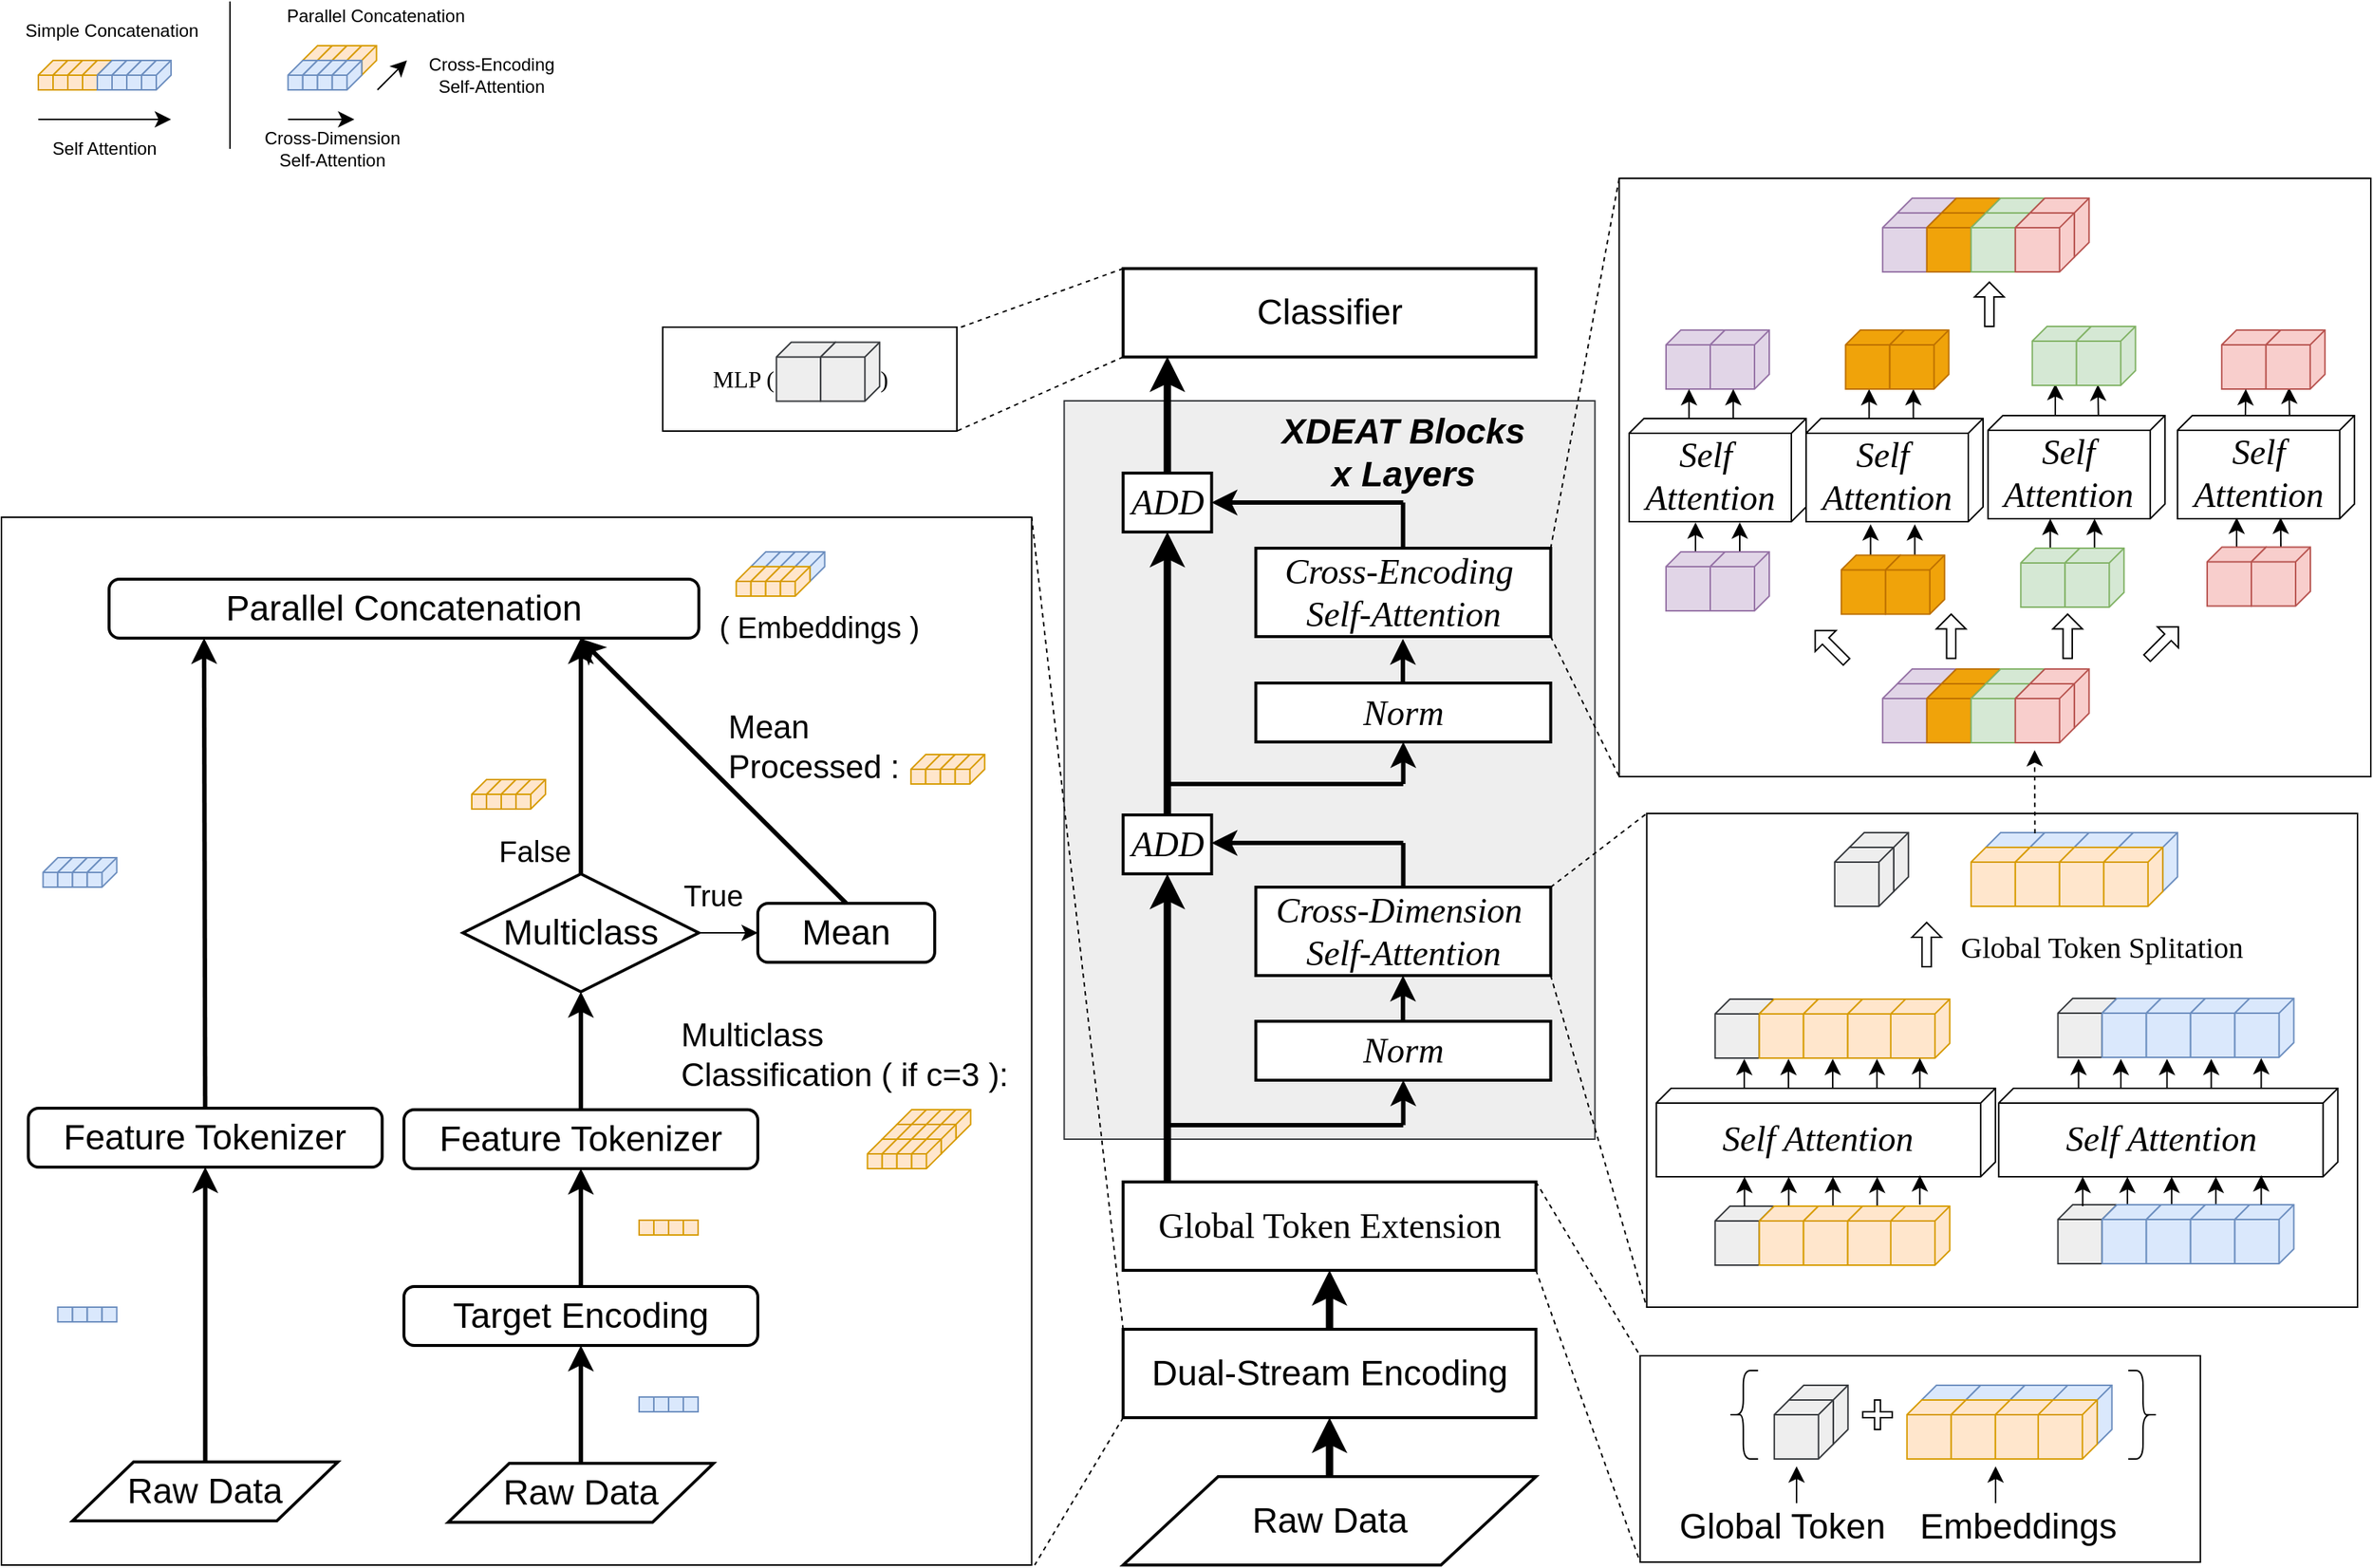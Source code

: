 <mxfile version="28.0.7" pages="2">
  <diagram id="wI8ZfHMJ7HVFUoL5XPGA" name="Thesis">
    <mxGraphModel grid="1" page="0" gridSize="10" guides="1" tooltips="1" connect="1" arrows="1" fold="1" pageScale="1" pageWidth="827" pageHeight="1169" math="0" shadow="0">
      <root>
        <mxCell id="0" />
        <mxCell id="1" parent="0" />
        <mxCell id="QtDpGus1yB5FQnLdIn7w-3" value="" style="rounded=0;whiteSpace=wrap;html=1;" vertex="1" parent="1">
          <mxGeometry x="1049.22" y="-22" width="509.78" height="406" as="geometry" />
        </mxCell>
        <mxCell id="QtDpGus1yB5FQnLdIn7w-1" value="" style="edgeStyle=none;curved=1;rounded=0;orthogonalLoop=1;jettySize=auto;html=1;fontSize=12;startSize=8;endSize=8;" edge="1" parent="1">
          <mxGeometry relative="1" as="geometry">
            <mxPoint x="1374.26" y="138.5" as="sourcePoint" />
            <mxPoint x="1374.26" y="117.5" as="targetPoint" />
            <Array as="points">
              <mxPoint x="1373.9" y="118" />
            </Array>
          </mxGeometry>
        </mxCell>
        <mxCell id="QtDpGus1yB5FQnLdIn7w-4" value="" style="rounded=0;whiteSpace=wrap;html=1;fillColor=#eeeeee;strokeColor=#36393d;" vertex="1" parent="1">
          <mxGeometry x="672.77" y="129" width="360" height="501" as="geometry" />
        </mxCell>
        <mxCell id="QtDpGus1yB5FQnLdIn7w-5" value="" style="rounded=0;whiteSpace=wrap;html=1;" vertex="1" parent="1">
          <mxGeometry x="1063.4" y="777" width="380" height="140" as="geometry" />
        </mxCell>
        <mxCell id="QtDpGus1yB5FQnLdIn7w-6" value="" style="rounded=0;whiteSpace=wrap;html=1;" vertex="1" parent="1">
          <mxGeometry x="400.51" y="79" width="199.5" height="70.5" as="geometry" />
        </mxCell>
        <mxCell id="QtDpGus1yB5FQnLdIn7w-7" style="edgeStyle=none;curved=1;rounded=0;orthogonalLoop=1;jettySize=auto;html=1;fontSize=12;startSize=8;endSize=8;exitX=0;exitY=1;exitDx=0;exitDy=0;dashed=1;endArrow=none;endFill=0;" edge="1" parent="1" source="QtDpGus1yB5FQnLdIn7w-9">
          <mxGeometry relative="1" as="geometry">
            <mxPoint x="652.77" y="919" as="targetPoint" />
          </mxGeometry>
        </mxCell>
        <mxCell id="QtDpGus1yB5FQnLdIn7w-8" style="edgeStyle=none;curved=1;rounded=0;orthogonalLoop=1;jettySize=auto;html=1;entryX=1;entryY=0;entryDx=0;entryDy=0;fontSize=12;startSize=8;endSize=8;exitX=0;exitY=0;exitDx=0;exitDy=0;dashed=1;endArrow=none;endFill=0;" edge="1" parent="1" source="QtDpGus1yB5FQnLdIn7w-9" target="QtDpGus1yB5FQnLdIn7w-22">
          <mxGeometry relative="1" as="geometry" />
        </mxCell>
        <mxCell id="QtDpGus1yB5FQnLdIn7w-9" value="Dual-Stream Encoding" style="rounded=0;whiteSpace=wrap;html=1;fontSize=24;strokeWidth=2;" vertex="1" parent="1">
          <mxGeometry x="712.77" y="759" width="280" height="60" as="geometry" />
        </mxCell>
        <mxCell id="QtDpGus1yB5FQnLdIn7w-10" style="edgeStyle=none;curved=1;rounded=0;orthogonalLoop=1;jettySize=auto;html=1;entryX=0;entryY=0;entryDx=0;entryDy=0;fontSize=12;startSize=8;endSize=8;exitX=1;exitY=0;exitDx=0;exitDy=0;dashed=1;endArrow=none;endFill=0;" edge="1" parent="1" source="QtDpGus1yB5FQnLdIn7w-12" target="QtDpGus1yB5FQnLdIn7w-117">
          <mxGeometry relative="1" as="geometry" />
        </mxCell>
        <mxCell id="QtDpGus1yB5FQnLdIn7w-11" style="edgeStyle=none;curved=1;rounded=0;orthogonalLoop=1;jettySize=auto;html=1;entryX=0;entryY=1;entryDx=0;entryDy=0;fontSize=12;startSize=8;endSize=8;exitX=1;exitY=1;exitDx=0;exitDy=0;dashed=1;endArrow=none;endFill=0;" edge="1" parent="1" source="QtDpGus1yB5FQnLdIn7w-12" target="QtDpGus1yB5FQnLdIn7w-117">
          <mxGeometry relative="1" as="geometry" />
        </mxCell>
        <mxCell id="QtDpGus1yB5FQnLdIn7w-12" value="&lt;span style=&quot;font-family: Tahoma; font-style: italic;&quot;&gt;Cross-Dimension&amp;nbsp;&lt;/span&gt;&lt;div&gt;&lt;span style=&quot;font-family: Tahoma; font-style: italic;&quot;&gt;Self-Attention&lt;/span&gt;&lt;/div&gt;" style="rounded=0;whiteSpace=wrap;html=1;fontSize=24;strokeWidth=2;" vertex="1" parent="1">
          <mxGeometry x="802.77" y="459" width="200" height="60" as="geometry" />
        </mxCell>
        <mxCell id="QtDpGus1yB5FQnLdIn7w-13" style="edgeStyle=none;curved=1;rounded=0;orthogonalLoop=1;jettySize=auto;html=1;entryX=0;entryY=0;entryDx=0;entryDy=0;fontSize=12;startSize=8;endSize=8;exitX=1;exitY=0;exitDx=0;exitDy=0;dashed=1;endArrow=none;endFill=0;" edge="1" parent="1" source="QtDpGus1yB5FQnLdIn7w-15" target="QtDpGus1yB5FQnLdIn7w-3">
          <mxGeometry relative="1" as="geometry" />
        </mxCell>
        <mxCell id="QtDpGus1yB5FQnLdIn7w-14" style="edgeStyle=none;curved=1;rounded=0;orthogonalLoop=1;jettySize=auto;html=1;fontSize=12;startSize=8;endSize=8;entryX=0;entryY=1;entryDx=0;entryDy=0;exitX=1;exitY=1;exitDx=0;exitDy=0;dashed=1;endArrow=none;endFill=0;" edge="1" parent="1" source="QtDpGus1yB5FQnLdIn7w-15" target="QtDpGus1yB5FQnLdIn7w-3">
          <mxGeometry relative="1" as="geometry" />
        </mxCell>
        <mxCell id="QtDpGus1yB5FQnLdIn7w-15" value="&lt;span style=&quot;font-family: Tahoma; font-style: italic;&quot;&gt;Cross-Encoding&amp;nbsp;&lt;/span&gt;&lt;div&gt;&lt;span style=&quot;font-family: Tahoma; font-style: italic;&quot;&gt;Self-Attention&lt;/span&gt;&lt;/div&gt;" style="rounded=0;whiteSpace=wrap;html=1;fontSize=24;strokeWidth=2;" vertex="1" parent="1">
          <mxGeometry x="802.77" y="229" width="200" height="60" as="geometry" />
        </mxCell>
        <mxCell id="QtDpGus1yB5FQnLdIn7w-16" style="edgeStyle=none;curved=1;rounded=0;orthogonalLoop=1;jettySize=auto;html=1;fontSize=12;startSize=8;endSize=8;exitX=0;exitY=0;exitDx=0;exitDy=0;dashed=1;endArrow=none;endFill=0;" edge="1" parent="1" source="QtDpGus1yB5FQnLdIn7w-18">
          <mxGeometry relative="1" as="geometry">
            <mxPoint x="602.77" y="79" as="targetPoint" />
          </mxGeometry>
        </mxCell>
        <mxCell id="QtDpGus1yB5FQnLdIn7w-17" style="edgeStyle=none;curved=1;rounded=0;orthogonalLoop=1;jettySize=auto;html=1;entryX=1;entryY=1;entryDx=0;entryDy=0;fontSize=12;startSize=8;endSize=8;exitX=0;exitY=1;exitDx=0;exitDy=0;dashed=1;endArrow=none;endFill=0;" edge="1" parent="1" source="QtDpGus1yB5FQnLdIn7w-18" target="QtDpGus1yB5FQnLdIn7w-6">
          <mxGeometry relative="1" as="geometry" />
        </mxCell>
        <mxCell id="QtDpGus1yB5FQnLdIn7w-18" value="Classifier" style="rounded=0;whiteSpace=wrap;html=1;fontSize=24;strokeWidth=2;" vertex="1" parent="1">
          <mxGeometry x="712.77" y="39.25" width="280" height="60" as="geometry" />
        </mxCell>
        <mxCell id="QtDpGus1yB5FQnLdIn7w-19" value="&lt;font style=&quot;font-size: 16px;&quot;&gt;MLP (&amp;nbsp; &amp;nbsp; &amp;nbsp; &amp;nbsp; &amp;nbsp; &amp;nbsp; &amp;nbsp; &amp;nbsp; &amp;nbsp; )&lt;/font&gt;" style="text;html=1;align=center;verticalAlign=middle;whiteSpace=wrap;rounded=0;fontFamily=Tahoma;fontSize=13;fontStyle=0" vertex="1" parent="1">
          <mxGeometry x="389.38" y="99.25" width="209.5" height="30" as="geometry" />
        </mxCell>
        <mxCell id="QtDpGus1yB5FQnLdIn7w-20" style="edgeStyle=none;curved=1;rounded=0;orthogonalLoop=1;jettySize=auto;html=1;entryX=0.5;entryY=1;entryDx=0;entryDy=0;fontSize=12;startSize=8;endSize=8;strokeWidth=5;" edge="1" parent="1">
          <mxGeometry relative="1" as="geometry">
            <mxPoint x="852.77" y="859" as="sourcePoint" />
            <mxPoint x="852.77" y="819" as="targetPoint" />
          </mxGeometry>
        </mxCell>
        <mxCell id="QtDpGus1yB5FQnLdIn7w-21" value="&lt;font style=&quot;font-size: 24px;&quot;&gt;Raw Data&lt;/font&gt;" style="shape=parallelogram;html=1;strokeWidth=2;perimeter=parallelogramPerimeter;whiteSpace=wrap;rounded=1;arcSize=0;size=0.23;" vertex="1" parent="1">
          <mxGeometry x="712.77" y="859" width="280" height="60" as="geometry" />
        </mxCell>
        <mxCell id="QtDpGus1yB5FQnLdIn7w-22" value="" style="rounded=0;whiteSpace=wrap;html=1;movable=1;resizable=1;rotatable=1;deletable=1;editable=1;locked=0;connectable=1;" vertex="1" parent="1">
          <mxGeometry x="-48" y="208" width="698.73" height="711" as="geometry" />
        </mxCell>
        <mxCell id="QtDpGus1yB5FQnLdIn7w-23" value="&lt;font style=&quot;font-size: 24px;&quot;&gt;Raw Data&lt;/font&gt;" style="shape=parallelogram;html=1;strokeWidth=2;perimeter=parallelogramPerimeter;whiteSpace=wrap;rounded=1;arcSize=0;size=0.23;" vertex="1" parent="1">
          <mxGeometry x="254.98" y="850" width="180" height="40" as="geometry" />
        </mxCell>
        <mxCell id="QtDpGus1yB5FQnLdIn7w-24" style="edgeStyle=none;curved=1;rounded=0;orthogonalLoop=1;jettySize=auto;html=1;fontSize=12;startSize=8;endSize=8;exitX=0.5;exitY=0;exitDx=0;exitDy=0;strokeWidth=3;" edge="1" parent="1" source="QtDpGus1yB5FQnLdIn7w-25" target="QtDpGus1yB5FQnLdIn7w-26">
          <mxGeometry relative="1" as="geometry">
            <mxPoint x="367.98" y="492" as="targetPoint" />
            <mxPoint x="325.98" y="642" as="sourcePoint" />
          </mxGeometry>
        </mxCell>
        <mxCell id="QtDpGus1yB5FQnLdIn7w-25" value="&lt;font style=&quot;font-size: 24px;&quot;&gt;Target Encoding&lt;/font&gt;" style="rounded=1;whiteSpace=wrap;html=1;absoluteArcSize=1;arcSize=14;strokeWidth=2;" vertex="1" parent="1">
          <mxGeometry x="224.98" y="730" width="240" height="40" as="geometry" />
        </mxCell>
        <mxCell id="QtDpGus1yB5FQnLdIn7w-26" value="&lt;font style=&quot;font-size: 24px;&quot;&gt;Feature Tokenizer&lt;/font&gt;" style="rounded=1;whiteSpace=wrap;html=1;absoluteArcSize=1;arcSize=14;strokeWidth=2;" vertex="1" parent="1">
          <mxGeometry x="224.98" y="610" width="240" height="40" as="geometry" />
        </mxCell>
        <mxCell id="QtDpGus1yB5FQnLdIn7w-27" style="edgeStyle=none;curved=1;rounded=0;orthogonalLoop=1;jettySize=auto;html=1;fontSize=12;startSize=8;endSize=8;entryX=0.5;entryY=1;entryDx=0;entryDy=0;exitX=0.5;exitY=0;exitDx=0;exitDy=0;strokeWidth=3;" edge="1" parent="1" source="QtDpGus1yB5FQnLdIn7w-34" target="QtDpGus1yB5FQnLdIn7w-35">
          <mxGeometry relative="1" as="geometry">
            <mxPoint x="86.54" y="607.5" as="targetPoint" />
            <mxPoint x="86.54" y="750.5" as="sourcePoint" />
          </mxGeometry>
        </mxCell>
        <mxCell id="QtDpGus1yB5FQnLdIn7w-28" style="edgeStyle=none;curved=1;rounded=0;orthogonalLoop=1;jettySize=auto;html=1;fontSize=12;startSize=8;endSize=8;entryX=0.5;entryY=1;entryDx=0;entryDy=0;strokeWidth=3;" edge="1" parent="1" source="QtDpGus1yB5FQnLdIn7w-23" target="QtDpGus1yB5FQnLdIn7w-25">
          <mxGeometry relative="1" as="geometry">
            <mxPoint x="285.98" y="702" as="targetPoint" />
            <mxPoint x="285.98" y="742" as="sourcePoint" />
          </mxGeometry>
        </mxCell>
        <mxCell id="QtDpGus1yB5FQnLdIn7w-34" value="&lt;font style=&quot;font-size: 24px;&quot;&gt;Raw Data&lt;/font&gt;" style="shape=parallelogram;html=1;strokeWidth=2;perimeter=parallelogramPerimeter;whiteSpace=wrap;rounded=1;arcSize=0;size=0.23;" vertex="1" parent="1">
          <mxGeometry x="0.21" y="849" width="180" height="40" as="geometry" />
        </mxCell>
        <mxCell id="QtDpGus1yB5FQnLdIn7w-35" value="&lt;font style=&quot;font-size: 24px;&quot;&gt;Feature Tokenizer&lt;/font&gt;" style="rounded=1;whiteSpace=wrap;html=1;absoluteArcSize=1;arcSize=14;strokeWidth=2;" vertex="1" parent="1">
          <mxGeometry x="-29.79" y="609" width="240" height="40" as="geometry" />
        </mxCell>
        <mxCell id="QtDpGus1yB5FQnLdIn7w-36" style="edgeStyle=none;curved=1;rounded=0;orthogonalLoop=1;jettySize=auto;html=1;fontSize=12;startSize=8;endSize=8;exitX=1;exitY=0.5;exitDx=0;exitDy=0;" edge="1" parent="1" source="QtDpGus1yB5FQnLdIn7w-44" target="QtDpGus1yB5FQnLdIn7w-39">
          <mxGeometry relative="1" as="geometry">
            <mxPoint x="458.48" y="412" as="targetPoint" />
            <mxPoint x="409.48" y="432" as="sourcePoint" />
          </mxGeometry>
        </mxCell>
        <mxCell id="QtDpGus1yB5FQnLdIn7w-37" value="&lt;font&gt;False&lt;/font&gt;" style="text;html=1;align=center;verticalAlign=middle;whiteSpace=wrap;rounded=0;fontSize=20;" vertex="1" parent="1">
          <mxGeometry x="294.98" y="419" width="37.75" height="30" as="geometry" />
        </mxCell>
        <mxCell id="QtDpGus1yB5FQnLdIn7w-38" value="&lt;font&gt;True&lt;/font&gt;" style="text;html=1;align=center;verticalAlign=middle;whiteSpace=wrap;rounded=0;fontSize=20;" vertex="1" parent="1">
          <mxGeometry x="410.61" y="449" width="47.75" height="30" as="geometry" />
        </mxCell>
        <mxCell id="QtDpGus1yB5FQnLdIn7w-39" value="&lt;font style=&quot;font-size: 24px;&quot;&gt;Mean&lt;/font&gt;" style="rounded=1;whiteSpace=wrap;html=1;absoluteArcSize=1;arcSize=14;strokeWidth=2;" vertex="1" parent="1">
          <mxGeometry x="464.98" y="470" width="120" height="40" as="geometry" />
        </mxCell>
        <mxCell id="QtDpGus1yB5FQnLdIn7w-40" value="" style="edgeStyle=none;curved=1;rounded=0;orthogonalLoop=1;jettySize=auto;html=1;fontSize=12;startSize=8;endSize=8;exitX=0.5;exitY=0;exitDx=0;exitDy=0;strokeWidth=3;" edge="1" parent="1" source="QtDpGus1yB5FQnLdIn7w-39">
          <mxGeometry relative="1" as="geometry">
            <mxPoint x="343.98" y="290" as="targetPoint" />
            <mxPoint x="541.11" y="470" as="sourcePoint" />
          </mxGeometry>
        </mxCell>
        <mxCell id="QtDpGus1yB5FQnLdIn7w-41" value="&lt;font style=&quot;font-size: 22px;&quot;&gt;Multiclass&lt;/font&gt;&lt;div&gt;&lt;font style=&quot;font-size: 22px;&quot;&gt;Classification&amp;nbsp;&lt;span style=&quot;background-color: transparent; color: light-dark(rgb(0, 0, 0), rgb(255, 255, 255));&quot;&gt;( if c=3 )&lt;/span&gt;&lt;span style=&quot;background-color: transparent; color: light-dark(rgb(0, 0, 0), rgb(255, 255, 255));&quot;&gt;:&lt;/span&gt;&lt;/font&gt;&lt;/div&gt;" style="text;html=1;align=left;verticalAlign=middle;whiteSpace=wrap;rounded=0;fontSize=20;" vertex="1" parent="1">
          <mxGeometry x="410.98" y="543.25" width="234.38" height="60" as="geometry" />
        </mxCell>
        <mxCell id="QtDpGus1yB5FQnLdIn7w-42" value="&lt;font style=&quot;font-size: 22px;&quot;&gt;Mean&amp;nbsp;&lt;/font&gt;&lt;div&gt;&lt;span style=&quot;font-size: 22px; background-color: transparent; color: light-dark(rgb(0, 0, 0), rgb(255, 255, 255));&quot;&gt;Processed :&lt;/span&gt;&lt;/div&gt;" style="text;html=1;align=left;verticalAlign=middle;whiteSpace=wrap;rounded=0;fontSize=16;" vertex="1" parent="1">
          <mxGeometry x="442.86" y="329" width="196" height="70" as="geometry" />
        </mxCell>
        <mxCell id="QtDpGus1yB5FQnLdIn7w-43" style="edgeStyle=none;curved=1;rounded=0;orthogonalLoop=1;jettySize=auto;html=1;fontSize=12;startSize=8;endSize=8;exitX=0.5;exitY=0;exitDx=0;exitDy=0;entryX=0.5;entryY=1;entryDx=0;entryDy=0;strokeWidth=3;" edge="1" parent="1" source="QtDpGus1yB5FQnLdIn7w-26" target="QtDpGus1yB5FQnLdIn7w-44">
          <mxGeometry relative="1" as="geometry">
            <mxPoint x="284.69" y="542" as="targetPoint" />
            <mxPoint x="284.69" y="582" as="sourcePoint" />
          </mxGeometry>
        </mxCell>
        <mxCell id="QtDpGus1yB5FQnLdIn7w-44" value="&lt;font style=&quot;font-size: 24px;&quot;&gt;Multiclass&lt;/font&gt;" style="rhombus;whiteSpace=wrap;html=1;strokeWidth=2;" vertex="1" parent="1">
          <mxGeometry x="264.98" y="450" width="160" height="80" as="geometry" />
        </mxCell>
        <mxCell id="QtDpGus1yB5FQnLdIn7w-45" style="edgeStyle=none;curved=1;rounded=0;orthogonalLoop=1;jettySize=auto;html=1;fontSize=12;startSize=8;endSize=8;entryX=0.098;entryY=1.025;entryDx=0;entryDy=0;entryPerimeter=0;strokeWidth=3;" edge="1" parent="1" source="QtDpGus1yB5FQnLdIn7w-35">
          <mxGeometry relative="1" as="geometry">
            <mxPoint x="89.41" y="290" as="targetPoint" />
            <mxPoint x="89.92" y="581" as="sourcePoint" />
          </mxGeometry>
        </mxCell>
        <mxCell id="QtDpGus1yB5FQnLdIn7w-46" style="edgeStyle=none;curved=1;rounded=0;orthogonalLoop=1;jettySize=auto;html=1;fontSize=12;startSize=8;endSize=8;exitX=0.5;exitY=0;exitDx=0;exitDy=0;entryX=0.8;entryY=1;entryDx=0;entryDy=0;entryPerimeter=0;strokeWidth=3;" edge="1" parent="1" source="QtDpGus1yB5FQnLdIn7w-44" target="QtDpGus1yB5FQnLdIn7w-47">
          <mxGeometry relative="1" as="geometry">
            <mxPoint x="344.98" y="330" as="targetPoint" />
            <mxPoint x="344.79" y="435.5" as="sourcePoint" />
          </mxGeometry>
        </mxCell>
        <mxCell id="QtDpGus1yB5FQnLdIn7w-47" value="&lt;font style=&quot;font-size: 24px;&quot;&gt;Parallel Concatenation&lt;/font&gt;" style="rounded=1;whiteSpace=wrap;html=1;absoluteArcSize=1;arcSize=14;strokeWidth=2;" vertex="1" parent="1">
          <mxGeometry x="24.98" y="250" width="400" height="40" as="geometry" />
        </mxCell>
        <mxCell id="QtDpGus1yB5FQnLdIn7w-48" value="" style="whiteSpace=wrap;html=1;aspect=fixed;fillColor=#dae8fc;strokeColor=#6c8ebf;" vertex="1" parent="1">
          <mxGeometry x="-9.79" y="744" width="10" height="10" as="geometry" />
        </mxCell>
        <mxCell id="QtDpGus1yB5FQnLdIn7w-49" value="" style="whiteSpace=wrap;html=1;aspect=fixed;fillColor=#dae8fc;strokeColor=#6c8ebf;" vertex="1" parent="1">
          <mxGeometry x="0.21" y="744" width="10" height="10" as="geometry" />
        </mxCell>
        <mxCell id="QtDpGus1yB5FQnLdIn7w-50" value="" style="whiteSpace=wrap;html=1;aspect=fixed;fillColor=#dae8fc;strokeColor=#6c8ebf;" vertex="1" parent="1">
          <mxGeometry x="10.21" y="744" width="10" height="10" as="geometry" />
        </mxCell>
        <mxCell id="QtDpGus1yB5FQnLdIn7w-51" value="" style="whiteSpace=wrap;html=1;aspect=fixed;fillColor=#dae8fc;strokeColor=#6c8ebf;" vertex="1" parent="1">
          <mxGeometry x="20.21" y="744" width="10" height="10" as="geometry" />
        </mxCell>
        <mxCell id="QtDpGus1yB5FQnLdIn7w-52" value="" style="whiteSpace=wrap;html=1;aspect=fixed;fillColor=#ffe6cc;strokeColor=#d79b00;" vertex="1" parent="1">
          <mxGeometry x="384.48" y="685" width="10" height="10" as="geometry" />
        </mxCell>
        <mxCell id="QtDpGus1yB5FQnLdIn7w-53" value="" style="whiteSpace=wrap;html=1;aspect=fixed;fillColor=#ffe6cc;strokeColor=#d79b00;" vertex="1" parent="1">
          <mxGeometry x="394.48" y="685" width="10" height="10" as="geometry" />
        </mxCell>
        <mxCell id="QtDpGus1yB5FQnLdIn7w-54" value="" style="whiteSpace=wrap;html=1;aspect=fixed;fillColor=#ffe6cc;strokeColor=#d79b00;" vertex="1" parent="1">
          <mxGeometry x="404.48" y="685" width="10" height="10" as="geometry" />
        </mxCell>
        <mxCell id="QtDpGus1yB5FQnLdIn7w-55" value="" style="whiteSpace=wrap;html=1;aspect=fixed;fillColor=#ffe6cc;strokeColor=#d79b00;" vertex="1" parent="1">
          <mxGeometry x="414.48" y="685" width="10" height="10" as="geometry" />
        </mxCell>
        <mxCell id="QtDpGus1yB5FQnLdIn7w-56" value="" style="whiteSpace=wrap;html=1;aspect=fixed;fillColor=#dae8fc;strokeColor=#6c8ebf;" vertex="1" parent="1">
          <mxGeometry x="384.48" y="805" width="10" height="10" as="geometry" />
        </mxCell>
        <mxCell id="QtDpGus1yB5FQnLdIn7w-57" value="" style="whiteSpace=wrap;html=1;aspect=fixed;fillColor=#dae8fc;strokeColor=#6c8ebf;" vertex="1" parent="1">
          <mxGeometry x="394.48" y="805" width="10" height="10" as="geometry" />
        </mxCell>
        <mxCell id="QtDpGus1yB5FQnLdIn7w-58" value="" style="whiteSpace=wrap;html=1;aspect=fixed;fillColor=#dae8fc;strokeColor=#6c8ebf;" vertex="1" parent="1">
          <mxGeometry x="404.48" y="805" width="10" height="10" as="geometry" />
        </mxCell>
        <mxCell id="QtDpGus1yB5FQnLdIn7w-59" value="" style="whiteSpace=wrap;html=1;aspect=fixed;fillColor=#dae8fc;strokeColor=#6c8ebf;" vertex="1" parent="1">
          <mxGeometry x="414.48" y="805" width="10" height="10" as="geometry" />
        </mxCell>
        <mxCell id="QtDpGus1yB5FQnLdIn7w-60" value="&lt;span style=&quot;font-size: 20px;&quot;&gt;( Embeddings )&lt;/span&gt;" style="text;html=1;align=left;verticalAlign=middle;whiteSpace=wrap;rounded=0;fontSize=16;" vertex="1" parent="1">
          <mxGeometry x="437.17" y="261.5" width="144.12" height="40" as="geometry" />
        </mxCell>
        <mxCell id="QtDpGus1yB5FQnLdIn7w-61" style="edgeStyle=none;curved=1;rounded=0;orthogonalLoop=1;jettySize=auto;html=1;entryX=0;entryY=1;entryDx=0;entryDy=0;fontSize=12;startSize=8;endSize=8;exitX=1;exitY=1;exitDx=0;exitDy=0;dashed=1;endArrow=none;endFill=0;" edge="1" parent="1" source="QtDpGus1yB5FQnLdIn7w-63" target="QtDpGus1yB5FQnLdIn7w-5">
          <mxGeometry relative="1" as="geometry" />
        </mxCell>
        <mxCell id="QtDpGus1yB5FQnLdIn7w-62" style="edgeStyle=none;curved=1;rounded=0;orthogonalLoop=1;jettySize=auto;html=1;entryX=0;entryY=0;entryDx=0;entryDy=0;fontSize=12;startSize=8;endSize=8;exitX=1;exitY=0;exitDx=0;exitDy=0;dashed=1;endArrow=none;endFill=0;" edge="1" parent="1" source="QtDpGus1yB5FQnLdIn7w-63" target="QtDpGus1yB5FQnLdIn7w-5">
          <mxGeometry relative="1" as="geometry" />
        </mxCell>
        <mxCell id="QtDpGus1yB5FQnLdIn7w-63" value="&lt;font face=&quot;Tahoma&quot;&gt;Global Token Extension&lt;/font&gt;" style="rounded=0;whiteSpace=wrap;html=1;fontSize=24;strokeWidth=2;" vertex="1" parent="1">
          <mxGeometry x="712.77" y="659" width="280" height="60" as="geometry" />
        </mxCell>
        <mxCell id="QtDpGus1yB5FQnLdIn7w-64" style="edgeStyle=none;curved=1;rounded=0;orthogonalLoop=1;jettySize=auto;html=1;entryX=0.5;entryY=1;entryDx=0;entryDy=0;fontSize=12;startSize=8;endSize=8;strokeWidth=5;" edge="1" parent="1" source="QtDpGus1yB5FQnLdIn7w-9" target="QtDpGus1yB5FQnLdIn7w-63">
          <mxGeometry relative="1" as="geometry">
            <mxPoint x="1050.64" y="1025" as="sourcePoint" />
            <mxPoint x="1050.64" y="799" as="targetPoint" />
          </mxGeometry>
        </mxCell>
        <mxCell id="QtDpGus1yB5FQnLdIn7w-65" value="&lt;font face=&quot;Tahoma&quot;&gt;&lt;i&gt;Norm&lt;/i&gt;&lt;/font&gt;" style="rounded=0;whiteSpace=wrap;html=1;fontSize=24;strokeWidth=2;" vertex="1" parent="1">
          <mxGeometry x="802.77" y="550" width="200" height="40" as="geometry" />
        </mxCell>
        <mxCell id="QtDpGus1yB5FQnLdIn7w-66" value="&lt;font face=&quot;Tahoma&quot;&gt;&lt;i&gt;Norm&lt;/i&gt;&lt;/font&gt;" style="rounded=0;whiteSpace=wrap;html=1;fontSize=24;strokeWidth=2;" vertex="1" parent="1">
          <mxGeometry x="802.77" y="320.5" width="200" height="40" as="geometry" />
        </mxCell>
        <mxCell id="QtDpGus1yB5FQnLdIn7w-67" style="edgeStyle=none;curved=1;rounded=0;orthogonalLoop=1;jettySize=auto;html=1;fontSize=12;startSize=8;endSize=8;strokeWidth=5;entryX=0.5;entryY=1;entryDx=0;entryDy=0;" edge="1" parent="1" target="QtDpGus1yB5FQnLdIn7w-73">
          <mxGeometry relative="1" as="geometry">
            <mxPoint x="742.77" y="659" as="sourcePoint" />
            <mxPoint x="742.77" y="480.5" as="targetPoint" />
          </mxGeometry>
        </mxCell>
        <mxCell id="QtDpGus1yB5FQnLdIn7w-68" style="edgeStyle=none;curved=1;rounded=0;orthogonalLoop=1;jettySize=auto;html=1;fontSize=12;startSize=8;endSize=8;strokeWidth=3;endArrow=none;startFill=0;" edge="1" parent="1">
          <mxGeometry relative="1" as="geometry">
            <mxPoint x="742.77" y="620.5" as="sourcePoint" />
            <mxPoint x="902.77" y="620.5" as="targetPoint" />
          </mxGeometry>
        </mxCell>
        <mxCell id="QtDpGus1yB5FQnLdIn7w-69" style="edgeStyle=none;curved=1;rounded=0;orthogonalLoop=1;jettySize=auto;html=1;fontSize=12;startSize=8;endSize=8;strokeWidth=3;entryX=0.5;entryY=1;entryDx=0;entryDy=0;" edge="1" parent="1" target="QtDpGus1yB5FQnLdIn7w-65">
          <mxGeometry relative="1" as="geometry">
            <mxPoint x="902.77" y="620.5" as="sourcePoint" />
            <mxPoint x="762.77" y="540.5" as="targetPoint" />
          </mxGeometry>
        </mxCell>
        <mxCell id="QtDpGus1yB5FQnLdIn7w-70" style="edgeStyle=none;curved=1;rounded=0;orthogonalLoop=1;jettySize=auto;html=1;fontSize=12;startSize=8;endSize=8;strokeWidth=3;entryX=0.5;entryY=1;entryDx=0;entryDy=0;exitX=0.5;exitY=0;exitDx=0;exitDy=0;" edge="1" parent="1">
          <mxGeometry relative="1" as="geometry">
            <mxPoint x="902.53" y="321.5" as="sourcePoint" />
            <mxPoint x="902.53" y="290.5" as="targetPoint" />
          </mxGeometry>
        </mxCell>
        <mxCell id="QtDpGus1yB5FQnLdIn7w-71" style="edgeStyle=none;curved=1;rounded=0;orthogonalLoop=1;jettySize=auto;html=1;fontSize=12;startSize=8;endSize=8;strokeWidth=3;entryX=0.5;entryY=1;entryDx=0;entryDy=0;exitX=0.5;exitY=0;exitDx=0;exitDy=0;endArrow=none;startFill=0;" edge="1" parent="1">
          <mxGeometry relative="1" as="geometry">
            <mxPoint x="902.77" y="459" as="sourcePoint" />
            <mxPoint x="902.77" y="429" as="targetPoint" />
          </mxGeometry>
        </mxCell>
        <mxCell id="QtDpGus1yB5FQnLdIn7w-72" style="edgeStyle=none;curved=1;rounded=0;orthogonalLoop=1;jettySize=auto;html=1;fontSize=12;startSize=8;endSize=8;strokeWidth=3;entryX=1;entryY=0.5;entryDx=0;entryDy=0;" edge="1" parent="1">
          <mxGeometry relative="1" as="geometry">
            <mxPoint x="902.77" y="429" as="sourcePoint" />
            <mxPoint x="772.77" y="429" as="targetPoint" />
          </mxGeometry>
        </mxCell>
        <mxCell id="QtDpGus1yB5FQnLdIn7w-73" value="&lt;font face=&quot;Tahoma&quot;&gt;&lt;i&gt;ADD&lt;/i&gt;&lt;/font&gt;" style="rounded=0;whiteSpace=wrap;html=1;fontSize=24;strokeWidth=2;" vertex="1" parent="1">
          <mxGeometry x="712.77" y="410" width="60" height="40" as="geometry" />
        </mxCell>
        <mxCell id="QtDpGus1yB5FQnLdIn7w-74" style="edgeStyle=none;curved=1;rounded=0;orthogonalLoop=1;jettySize=auto;html=1;fontSize=12;startSize=8;endSize=8;strokeWidth=5;entryX=0.5;entryY=1;entryDx=0;entryDy=0;" edge="1" parent="1" target="QtDpGus1yB5FQnLdIn7w-77">
          <mxGeometry relative="1" as="geometry">
            <mxPoint x="742.77" y="409" as="sourcePoint" />
            <mxPoint x="742.43" y="188.5" as="targetPoint" />
          </mxGeometry>
        </mxCell>
        <mxCell id="QtDpGus1yB5FQnLdIn7w-75" style="edgeStyle=none;curved=1;rounded=0;orthogonalLoop=1;jettySize=auto;html=1;fontSize=12;startSize=8;endSize=8;strokeWidth=3;endArrow=none;startFill=0;" edge="1" parent="1">
          <mxGeometry relative="1" as="geometry">
            <mxPoint x="742.77" y="389" as="sourcePoint" />
            <mxPoint x="902.77" y="389" as="targetPoint" />
          </mxGeometry>
        </mxCell>
        <mxCell id="QtDpGus1yB5FQnLdIn7w-76" style="edgeStyle=none;curved=1;rounded=0;orthogonalLoop=1;jettySize=auto;html=1;fontSize=12;startSize=8;endSize=8;strokeWidth=3;entryX=0.5;entryY=1;entryDx=0;entryDy=0;" edge="1" parent="1" target="QtDpGus1yB5FQnLdIn7w-66">
          <mxGeometry relative="1" as="geometry">
            <mxPoint x="902.77" y="389" as="sourcePoint" />
            <mxPoint x="902.77" y="361.52" as="targetPoint" />
          </mxGeometry>
        </mxCell>
        <mxCell id="QtDpGus1yB5FQnLdIn7w-77" value="&lt;font face=&quot;Tahoma&quot;&gt;&lt;i&gt;ADD&lt;/i&gt;&lt;/font&gt;" style="rounded=0;whiteSpace=wrap;html=1;fontSize=24;strokeWidth=2;" vertex="1" parent="1">
          <mxGeometry x="712.77" y="178" width="60" height="40" as="geometry" />
        </mxCell>
        <mxCell id="QtDpGus1yB5FQnLdIn7w-78" style="edgeStyle=none;curved=1;rounded=0;orthogonalLoop=1;jettySize=auto;html=1;fontSize=12;startSize=8;endSize=8;strokeWidth=3;entryX=0.5;entryY=1;entryDx=0;entryDy=0;exitX=0.5;exitY=0;exitDx=0;exitDy=0;endArrow=none;startFill=0;" edge="1" parent="1">
          <mxGeometry relative="1" as="geometry">
            <mxPoint x="902.65" y="228" as="sourcePoint" />
            <mxPoint x="902.65" y="198" as="targetPoint" />
          </mxGeometry>
        </mxCell>
        <mxCell id="QtDpGus1yB5FQnLdIn7w-79" value="" style="edgeStyle=none;curved=1;rounded=0;orthogonalLoop=1;jettySize=auto;html=1;fontSize=12;startSize=8;endSize=8;strokeWidth=3;entryX=1;entryY=0.5;entryDx=0;entryDy=0;" edge="1" parent="1">
          <mxGeometry relative="1" as="geometry">
            <mxPoint x="902.77" y="198" as="sourcePoint" />
            <mxPoint x="772.77" y="198" as="targetPoint" />
          </mxGeometry>
        </mxCell>
        <mxCell id="QtDpGus1yB5FQnLdIn7w-80" style="edgeStyle=none;curved=1;rounded=0;orthogonalLoop=1;jettySize=auto;html=1;fontSize=12;startSize=8;endSize=8;strokeWidth=5;exitX=0.5;exitY=0;exitDx=0;exitDy=0;" edge="1" parent="1" source="QtDpGus1yB5FQnLdIn7w-77">
          <mxGeometry relative="1" as="geometry">
            <mxPoint x="742.35" y="149.5" as="sourcePoint" />
            <mxPoint x="742.77" y="99" as="targetPoint" />
          </mxGeometry>
        </mxCell>
        <mxCell id="QtDpGus1yB5FQnLdIn7w-82" value="" style="edgeStyle=none;curved=1;rounded=0;orthogonalLoop=1;jettySize=auto;html=1;fontSize=12;startSize=8;endSize=8;" edge="1" parent="1">
          <mxGeometry relative="1" as="geometry">
            <mxPoint x="1468.02" y="229.25" as="sourcePoint" />
            <mxPoint x="1468.02" y="208.25" as="targetPoint" />
            <Array as="points">
              <mxPoint x="1468.02" y="209.25" />
            </Array>
          </mxGeometry>
        </mxCell>
        <mxCell id="QtDpGus1yB5FQnLdIn7w-83" value="" style="edgeStyle=none;curved=1;rounded=0;orthogonalLoop=1;jettySize=auto;html=1;fontSize=12;startSize=8;endSize=8;" edge="1" parent="1">
          <mxGeometry relative="1" as="geometry">
            <mxPoint x="1498.02" y="229.25" as="sourcePoint" />
            <mxPoint x="1498.02" y="208.25" as="targetPoint" />
            <Array as="points">
              <mxPoint x="1497.84" y="208.25" />
            </Array>
          </mxGeometry>
        </mxCell>
        <mxCell id="QtDpGus1yB5FQnLdIn7w-85" value="" style="group" connectable="0" vertex="1" parent="1">
          <mxGeometry x="1427.9" y="75.25" width="100" height="45.75" as="geometry" />
        </mxCell>
        <mxCell id="QtDpGus1yB5FQnLdIn7w-84" value="" style="edgeStyle=none;curved=1;rounded=0;orthogonalLoop=1;jettySize=auto;html=1;fontSize=12;startSize=8;endSize=8;" edge="1" parent="QtDpGus1yB5FQnLdIn7w-85">
          <mxGeometry relative="1" as="geometry">
            <mxPoint x="76.02" y="65.25" as="sourcePoint" />
            <mxPoint x="76.02" y="44.25" as="targetPoint" />
            <Array as="points">
              <mxPoint x="75.66" y="44.75" />
            </Array>
          </mxGeometry>
        </mxCell>
        <mxCell id="QtDpGus1yB5FQnLdIn7w-86" value="" style="verticalAlign=top;align=left;spacingTop=8;spacingLeft=2;spacingRight=12;shape=cube;size=10;direction=south;fontStyle=4;html=1;whiteSpace=wrap;movable=1;resizable=1;rotatable=1;deletable=1;editable=1;locked=0;connectable=1;container=0;fillColor=#f8cecc;strokeColor=#b85450;" vertex="1" parent="QtDpGus1yB5FQnLdIn7w-85">
          <mxGeometry x="30" y="5.75" width="40" height="40" as="geometry" />
        </mxCell>
        <mxCell id="QtDpGus1yB5FQnLdIn7w-87" value="" style="verticalAlign=top;align=left;spacingTop=8;spacingLeft=2;spacingRight=12;shape=cube;size=10;direction=south;fontStyle=4;html=1;whiteSpace=wrap;movable=1;resizable=1;rotatable=1;deletable=1;editable=1;locked=0;connectable=1;container=0;fillColor=#f8cecc;strokeColor=#b85450;" vertex="1" parent="QtDpGus1yB5FQnLdIn7w-85">
          <mxGeometry x="60" y="5.75" width="40" height="40" as="geometry" />
        </mxCell>
        <mxCell id="QtDpGus1yB5FQnLdIn7w-175" value="" style="edgeStyle=none;curved=1;rounded=0;orthogonalLoop=1;jettySize=auto;html=1;fontSize=12;startSize=8;endSize=8;" edge="1" parent="QtDpGus1yB5FQnLdIn7w-85">
          <mxGeometry relative="1" as="geometry">
            <mxPoint x="46.02" y="65.25" as="sourcePoint" />
            <mxPoint x="46.02" y="46.25" as="targetPoint" />
            <Array as="points">
              <mxPoint x="46.31" y="45.75" />
            </Array>
          </mxGeometry>
        </mxCell>
        <mxCell id="QtDpGus1yB5FQnLdIn7w-88" style="edgeStyle=none;curved=1;rounded=0;orthogonalLoop=1;jettySize=auto;html=1;fontSize=12;startSize=8;endSize=8;strokeWidth=3;entryX=0.5;entryY=1;entryDx=0;entryDy=0;exitX=0.5;exitY=0;exitDx=0;exitDy=0;" edge="1" parent="1">
          <mxGeometry relative="1" as="geometry">
            <mxPoint x="902.59" y="550" as="sourcePoint" />
            <mxPoint x="902.59" y="519" as="targetPoint" />
          </mxGeometry>
        </mxCell>
        <mxCell id="QtDpGus1yB5FQnLdIn7w-89" value="" style="verticalAlign=top;align=left;spacingTop=8;spacingLeft=2;spacingRight=12;shape=cube;size=10;direction=south;fontStyle=4;html=1;whiteSpace=wrap;movable=1;resizable=1;rotatable=1;deletable=1;editable=1;locked=0;connectable=1;container=0;fillColor=#ffe6cc;strokeColor=#d79b00;fillStyle=solid;" vertex="1" parent="1">
          <mxGeometry x="559.35" y="610" width="19.999" height="20" as="geometry" />
        </mxCell>
        <mxCell id="QtDpGus1yB5FQnLdIn7w-90" value="" style="verticalAlign=top;align=left;spacingTop=8;spacingLeft=2;spacingRight=12;shape=cube;size=10;direction=south;fontStyle=4;html=1;whiteSpace=wrap;movable=1;resizable=1;rotatable=1;deletable=1;editable=1;locked=0;connectable=1;container=0;fillColor=#ffe6cc;strokeColor=#d79b00;fillStyle=solid;" vertex="1" parent="1">
          <mxGeometry x="569.347" y="610" width="19.999" height="20" as="geometry" />
        </mxCell>
        <mxCell id="QtDpGus1yB5FQnLdIn7w-91" value="" style="verticalAlign=top;align=left;spacingTop=8;spacingLeft=2;spacingRight=12;shape=cube;size=10;direction=south;fontStyle=4;html=1;whiteSpace=wrap;movable=1;resizable=1;rotatable=1;deletable=1;editable=1;locked=0;connectable=1;container=0;fillColor=#ffe6cc;strokeColor=#d79b00;fillStyle=solid;" vertex="1" parent="1">
          <mxGeometry x="579.344" y="610" width="19.999" height="20" as="geometry" />
        </mxCell>
        <mxCell id="QtDpGus1yB5FQnLdIn7w-92" value="" style="verticalAlign=top;align=left;spacingTop=8;spacingLeft=2;spacingRight=12;shape=cube;size=10;direction=south;fontStyle=4;html=1;whiteSpace=wrap;movable=1;resizable=1;rotatable=1;deletable=1;editable=1;locked=0;connectable=1;container=0;fillColor=#ffe6cc;strokeColor=#d79b00;fillStyle=solid;" vertex="1" parent="1">
          <mxGeometry x="589.347" y="610" width="19.999" height="20" as="geometry" />
        </mxCell>
        <mxCell id="QtDpGus1yB5FQnLdIn7w-93" value="" style="verticalAlign=top;align=left;spacingTop=8;spacingLeft=2;spacingRight=12;shape=cube;size=10;direction=south;fontStyle=4;html=1;whiteSpace=wrap;movable=1;resizable=1;rotatable=1;deletable=1;editable=1;locked=0;connectable=1;container=0;fillColor=#ffe6cc;strokeColor=#d79b00;fillStyle=solid;" vertex="1" parent="1">
          <mxGeometry x="549.35" y="620" width="19.999" height="20" as="geometry" />
        </mxCell>
        <mxCell id="QtDpGus1yB5FQnLdIn7w-94" value="" style="verticalAlign=top;align=left;spacingTop=8;spacingLeft=2;spacingRight=12;shape=cube;size=10;direction=south;fontStyle=4;html=1;whiteSpace=wrap;movable=1;resizable=1;rotatable=1;deletable=1;editable=1;locked=0;connectable=1;container=0;fillColor=#ffe6cc;strokeColor=#d79b00;fillStyle=solid;" vertex="1" parent="1">
          <mxGeometry x="559.347" y="620" width="19.999" height="20" as="geometry" />
        </mxCell>
        <mxCell id="QtDpGus1yB5FQnLdIn7w-95" value="" style="verticalAlign=top;align=left;spacingTop=8;spacingLeft=2;spacingRight=12;shape=cube;size=10;direction=south;fontStyle=4;html=1;whiteSpace=wrap;movable=1;resizable=1;rotatable=1;deletable=1;editable=1;locked=0;connectable=1;container=0;fillColor=#ffe6cc;strokeColor=#d79b00;fillStyle=solid;" vertex="1" parent="1">
          <mxGeometry x="569.344" y="620" width="19.999" height="20" as="geometry" />
        </mxCell>
        <mxCell id="QtDpGus1yB5FQnLdIn7w-96" value="" style="verticalAlign=top;align=left;spacingTop=8;spacingLeft=2;spacingRight=12;shape=cube;size=10;direction=south;fontStyle=4;html=1;whiteSpace=wrap;movable=1;resizable=1;rotatable=1;deletable=1;editable=1;locked=0;connectable=1;container=0;fillColor=#ffe6cc;strokeColor=#d79b00;fillStyle=solid;" vertex="1" parent="1">
          <mxGeometry x="579.347" y="620" width="19.999" height="20" as="geometry" />
        </mxCell>
        <mxCell id="QtDpGus1yB5FQnLdIn7w-97" value="" style="verticalAlign=top;align=left;spacingTop=8;spacingLeft=2;spacingRight=12;shape=cube;size=10;direction=south;fontStyle=4;html=1;whiteSpace=wrap;movable=1;resizable=1;rotatable=1;deletable=1;editable=1;locked=0;connectable=1;container=0;fillColor=#ffe6cc;strokeColor=#d79b00;fillStyle=solid;" vertex="1" parent="1">
          <mxGeometry x="539.35" y="630" width="19.999" height="20" as="geometry" />
        </mxCell>
        <mxCell id="QtDpGus1yB5FQnLdIn7w-98" value="" style="verticalAlign=top;align=left;spacingTop=8;spacingLeft=2;spacingRight=12;shape=cube;size=10;direction=south;fontStyle=4;html=1;whiteSpace=wrap;movable=1;resizable=1;rotatable=1;deletable=1;editable=1;locked=0;connectable=1;container=0;fillColor=#ffe6cc;strokeColor=#d79b00;fillStyle=solid;" vertex="1" parent="1">
          <mxGeometry x="549.347" y="630" width="19.999" height="20" as="geometry" />
        </mxCell>
        <mxCell id="QtDpGus1yB5FQnLdIn7w-99" value="" style="verticalAlign=top;align=left;spacingTop=8;spacingLeft=2;spacingRight=12;shape=cube;size=10;direction=south;fontStyle=4;html=1;whiteSpace=wrap;movable=1;resizable=1;rotatable=1;deletable=1;editable=1;locked=0;connectable=1;container=0;fillColor=#ffe6cc;strokeColor=#d79b00;fillStyle=solid;" vertex="1" parent="1">
          <mxGeometry x="559.344" y="630" width="19.999" height="20" as="geometry" />
        </mxCell>
        <mxCell id="QtDpGus1yB5FQnLdIn7w-100" value="" style="verticalAlign=top;align=left;spacingTop=8;spacingLeft=2;spacingRight=12;shape=cube;size=10;direction=south;fontStyle=4;html=1;whiteSpace=wrap;movable=1;resizable=1;rotatable=1;deletable=1;editable=1;locked=0;connectable=1;container=0;fillColor=#ffe6cc;strokeColor=#d79b00;fillStyle=solid;" vertex="1" parent="1">
          <mxGeometry x="569.347" y="630" width="19.999" height="20" as="geometry" />
        </mxCell>
        <mxCell id="QtDpGus1yB5FQnLdIn7w-101" value="" style="verticalAlign=top;align=left;spacingTop=8;spacingLeft=2;spacingRight=12;shape=cube;size=10;direction=south;fontStyle=4;html=1;whiteSpace=wrap;movable=1;resizable=1;rotatable=1;deletable=1;editable=1;locked=0;connectable=1;container=0;fillColor=#ffe6cc;strokeColor=#d79b00;fillStyle=solid;" vertex="1" parent="1">
          <mxGeometry x="568.86" y="369" width="19.999" height="20" as="geometry" />
        </mxCell>
        <mxCell id="QtDpGus1yB5FQnLdIn7w-102" value="" style="verticalAlign=top;align=left;spacingTop=8;spacingLeft=2;spacingRight=12;shape=cube;size=10;direction=south;fontStyle=4;html=1;whiteSpace=wrap;movable=1;resizable=1;rotatable=1;deletable=1;editable=1;locked=0;connectable=1;container=0;fillColor=#ffe6cc;strokeColor=#d79b00;fillStyle=solid;" vertex="1" parent="1">
          <mxGeometry x="578.857" y="369" width="19.999" height="20" as="geometry" />
        </mxCell>
        <mxCell id="QtDpGus1yB5FQnLdIn7w-103" value="" style="verticalAlign=top;align=left;spacingTop=8;spacingLeft=2;spacingRight=12;shape=cube;size=10;direction=south;fontStyle=4;html=1;whiteSpace=wrap;movable=1;resizable=1;rotatable=1;deletable=1;editable=1;locked=0;connectable=1;container=0;fillColor=#ffe6cc;strokeColor=#d79b00;fillStyle=solid;" vertex="1" parent="1">
          <mxGeometry x="588.854" y="369" width="19.999" height="20" as="geometry" />
        </mxCell>
        <mxCell id="QtDpGus1yB5FQnLdIn7w-104" value="" style="verticalAlign=top;align=left;spacingTop=8;spacingLeft=2;spacingRight=12;shape=cube;size=10;direction=south;fontStyle=4;html=1;whiteSpace=wrap;movable=1;resizable=1;rotatable=1;deletable=1;editable=1;locked=0;connectable=1;container=0;fillColor=#ffe6cc;strokeColor=#d79b00;fillStyle=solid;" vertex="1" parent="1">
          <mxGeometry x="598.857" y="369" width="19.999" height="20" as="geometry" />
        </mxCell>
        <mxCell id="QtDpGus1yB5FQnLdIn7w-105" value="" style="verticalAlign=top;align=left;spacingTop=8;spacingLeft=2;spacingRight=12;shape=cube;size=10;direction=south;fontStyle=4;html=1;whiteSpace=wrap;movable=1;resizable=1;rotatable=1;deletable=1;editable=1;locked=0;connectable=1;container=0;fillColor=#ffe6cc;strokeColor=#d79b00;fillStyle=solid;" vertex="1" parent="1">
          <mxGeometry x="270.98" y="386" width="19.999" height="20" as="geometry" />
        </mxCell>
        <mxCell id="QtDpGus1yB5FQnLdIn7w-106" value="" style="verticalAlign=top;align=left;spacingTop=8;spacingLeft=2;spacingRight=12;shape=cube;size=10;direction=south;fontStyle=4;html=1;whiteSpace=wrap;movable=1;resizable=1;rotatable=1;deletable=1;editable=1;locked=0;connectable=1;container=0;fillColor=#ffe6cc;strokeColor=#d79b00;fillStyle=solid;" vertex="1" parent="1">
          <mxGeometry x="280.977" y="386" width="19.999" height="20" as="geometry" />
        </mxCell>
        <mxCell id="QtDpGus1yB5FQnLdIn7w-107" value="" style="verticalAlign=top;align=left;spacingTop=8;spacingLeft=2;spacingRight=12;shape=cube;size=10;direction=south;fontStyle=4;html=1;whiteSpace=wrap;movable=1;resizable=1;rotatable=1;deletable=1;editable=1;locked=0;connectable=1;container=0;fillColor=#ffe6cc;strokeColor=#d79b00;fillStyle=solid;" vertex="1" parent="1">
          <mxGeometry x="290.974" y="386" width="19.999" height="20" as="geometry" />
        </mxCell>
        <mxCell id="QtDpGus1yB5FQnLdIn7w-108" value="" style="verticalAlign=top;align=left;spacingTop=8;spacingLeft=2;spacingRight=12;shape=cube;size=10;direction=south;fontStyle=4;html=1;whiteSpace=wrap;movable=1;resizable=1;rotatable=1;deletable=1;editable=1;locked=0;connectable=1;container=0;fillColor=#ffe6cc;strokeColor=#d79b00;fillStyle=solid;" vertex="1" parent="1">
          <mxGeometry x="300.977" y="386" width="19.999" height="20" as="geometry" />
        </mxCell>
        <mxCell id="QtDpGus1yB5FQnLdIn7w-109" value="" style="verticalAlign=top;align=left;spacingTop=8;spacingLeft=2;spacingRight=12;shape=cube;size=10;direction=south;fontStyle=4;html=1;whiteSpace=wrap;movable=1;resizable=1;rotatable=1;deletable=1;editable=1;locked=0;connectable=1;container=0;fillColor=#dae8fc;strokeColor=#6c8ebf;fillStyle=solid;" vertex="1" parent="1">
          <mxGeometry x="460.35" y="231.5" width="19.999" height="20" as="geometry" />
        </mxCell>
        <mxCell id="QtDpGus1yB5FQnLdIn7w-110" value="" style="verticalAlign=top;align=left;spacingTop=8;spacingLeft=2;spacingRight=12;shape=cube;size=10;direction=south;fontStyle=4;html=1;whiteSpace=wrap;movable=1;resizable=1;rotatable=1;deletable=1;editable=1;locked=0;connectable=1;container=0;fillColor=#dae8fc;strokeColor=#6c8ebf;fillStyle=solid;" vertex="1" parent="1">
          <mxGeometry x="470.347" y="231.5" width="19.999" height="20" as="geometry" />
        </mxCell>
        <mxCell id="QtDpGus1yB5FQnLdIn7w-111" value="" style="verticalAlign=top;align=left;spacingTop=8;spacingLeft=2;spacingRight=12;shape=cube;size=10;direction=south;fontStyle=4;html=1;whiteSpace=wrap;movable=1;resizable=1;rotatable=1;deletable=1;editable=1;locked=0;connectable=1;container=0;fillColor=#dae8fc;strokeColor=#6c8ebf;fillStyle=solid;" vertex="1" parent="1">
          <mxGeometry x="480.344" y="231.5" width="19.999" height="20" as="geometry" />
        </mxCell>
        <mxCell id="QtDpGus1yB5FQnLdIn7w-112" value="" style="verticalAlign=top;align=left;spacingTop=8;spacingLeft=2;spacingRight=12;shape=cube;size=10;direction=south;fontStyle=4;html=1;whiteSpace=wrap;movable=1;resizable=1;rotatable=1;deletable=1;editable=1;locked=0;connectable=1;container=0;fillColor=#dae8fc;strokeColor=#6c8ebf;fillStyle=solid;" vertex="1" parent="1">
          <mxGeometry x="490.347" y="231.5" width="19.999" height="20" as="geometry" />
        </mxCell>
        <mxCell id="QtDpGus1yB5FQnLdIn7w-113" value="" style="verticalAlign=top;align=left;spacingTop=8;spacingLeft=2;spacingRight=12;shape=cube;size=10;direction=south;fontStyle=4;html=1;whiteSpace=wrap;movable=1;resizable=1;rotatable=1;deletable=1;editable=1;locked=0;connectable=1;container=0;fillColor=#ffe6cc;strokeColor=#d79b00;fillStyle=solid;" vertex="1" parent="1">
          <mxGeometry x="450.35" y="241.5" width="19.999" height="20" as="geometry" />
        </mxCell>
        <mxCell id="QtDpGus1yB5FQnLdIn7w-114" value="" style="verticalAlign=top;align=left;spacingTop=8;spacingLeft=2;spacingRight=12;shape=cube;size=10;direction=south;fontStyle=4;html=1;whiteSpace=wrap;movable=1;resizable=1;rotatable=1;deletable=1;editable=1;locked=0;connectable=1;container=0;fillColor=#ffe6cc;strokeColor=#d79b00;fillStyle=solid;" vertex="1" parent="1">
          <mxGeometry x="460.347" y="241.5" width="19.999" height="20" as="geometry" />
        </mxCell>
        <mxCell id="QtDpGus1yB5FQnLdIn7w-115" value="" style="verticalAlign=top;align=left;spacingTop=8;spacingLeft=2;spacingRight=12;shape=cube;size=10;direction=south;fontStyle=4;html=1;whiteSpace=wrap;movable=1;resizable=1;rotatable=1;deletable=1;editable=1;locked=0;connectable=1;container=0;fillColor=#ffe6cc;strokeColor=#d79b00;fillStyle=solid;" vertex="1" parent="1">
          <mxGeometry x="470.344" y="241.5" width="19.999" height="20" as="geometry" />
        </mxCell>
        <mxCell id="QtDpGus1yB5FQnLdIn7w-116" value="" style="verticalAlign=top;align=left;spacingTop=8;spacingLeft=2;spacingRight=12;shape=cube;size=10;direction=south;fontStyle=4;html=1;whiteSpace=wrap;movable=1;resizable=1;rotatable=1;deletable=1;editable=1;locked=0;connectable=1;container=0;fillColor=#ffe6cc;strokeColor=#d79b00;fillStyle=solid;" vertex="1" parent="1">
          <mxGeometry x="480.347" y="241.5" width="19.999" height="20" as="geometry" />
        </mxCell>
        <mxCell id="QtDpGus1yB5FQnLdIn7w-117" value="" style="rounded=0;whiteSpace=wrap;html=1;" vertex="1" parent="1">
          <mxGeometry x="1067.9" y="409" width="482.1" height="335" as="geometry" />
        </mxCell>
        <mxCell id="QtDpGus1yB5FQnLdIn7w-118" value="" style="verticalAlign=top;align=left;spacingTop=8;spacingLeft=2;spacingRight=12;shape=cube;size=10;direction=south;fontStyle=4;html=1;whiteSpace=wrap;movable=1;resizable=1;rotatable=1;deletable=1;editable=1;locked=0;connectable=1;container=0;fillColor=#eeeeee;strokeColor=#36393d;" vertex="1" parent="1">
          <mxGeometry x="1346.79" y="674.5" width="40" height="40" as="geometry" />
        </mxCell>
        <mxCell id="QtDpGus1yB5FQnLdIn7w-119" value="" style="verticalAlign=top;align=left;spacingTop=8;spacingLeft=2;spacingRight=12;shape=cube;size=10;direction=south;fontStyle=4;html=1;whiteSpace=wrap;movable=1;resizable=1;rotatable=1;deletable=1;editable=1;locked=0;connectable=1;container=0;fillColor=#eeeeee;strokeColor=#36393d;" vertex="1" parent="1">
          <mxGeometry x="1114.28" y="675.5" width="40" height="40" as="geometry" />
        </mxCell>
        <mxCell id="QtDpGus1yB5FQnLdIn7w-120" value="Self Attention" style="verticalAlign=middle;align=center;spacingTop=8;spacingLeft=2;spacingRight=12;shape=cube;size=10;direction=south;fontStyle=2;whiteSpace=wrap;movable=1;resizable=1;rotatable=1;deletable=1;editable=1;locked=0;connectable=1;container=0;fillStyle=solid;fontFamily=Tahoma;textDirection=ltr;fontSize=24;" vertex="1" parent="1">
          <mxGeometry x="1074.4" y="595.5" width="230" height="60" as="geometry" />
        </mxCell>
        <mxCell id="QtDpGus1yB5FQnLdIn7w-121" value="" style="edgeStyle=none;curved=1;rounded=0;orthogonalLoop=1;jettySize=auto;html=1;fontSize=12;startSize=8;endSize=8;" edge="1" parent="1">
          <mxGeometry relative="1" as="geometry">
            <mxPoint x="1164.21" y="655.5" as="targetPoint" />
            <mxPoint x="1164.21" y="675.5" as="sourcePoint" />
          </mxGeometry>
        </mxCell>
        <mxCell id="QtDpGus1yB5FQnLdIn7w-122" value="" style="edgeStyle=none;curved=1;rounded=0;orthogonalLoop=1;jettySize=auto;html=1;fontSize=12;startSize=8;endSize=8;" edge="1" parent="1">
          <mxGeometry relative="1" as="geometry">
            <mxPoint x="1194.21" y="675.5" as="sourcePoint" />
            <mxPoint x="1194.21" y="655.5" as="targetPoint" />
          </mxGeometry>
        </mxCell>
        <mxCell id="QtDpGus1yB5FQnLdIn7w-123" value="" style="edgeStyle=none;curved=1;rounded=0;orthogonalLoop=1;jettySize=auto;html=1;fontSize=12;startSize=8;endSize=8;" edge="1" parent="1">
          <mxGeometry relative="1" as="geometry">
            <mxPoint x="1224.21" y="675.5" as="sourcePoint" />
            <mxPoint x="1224.21" y="655.5" as="targetPoint" />
          </mxGeometry>
        </mxCell>
        <mxCell id="QtDpGus1yB5FQnLdIn7w-124" value="Self Attention" style="verticalAlign=middle;align=center;spacingTop=8;spacingLeft=2;spacingRight=12;shape=cube;size=10;direction=south;fontStyle=2;whiteSpace=wrap;movable=1;resizable=1;rotatable=1;deletable=1;editable=1;locked=0;connectable=1;container=0;fillStyle=solid;fontFamily=Tahoma;textDirection=ltr;fontSize=24;" vertex="1" parent="1">
          <mxGeometry x="1306.66" y="595.5" width="230" height="60" as="geometry" />
        </mxCell>
        <mxCell id="QtDpGus1yB5FQnLdIn7w-125" value="" style="edgeStyle=none;curved=1;rounded=0;orthogonalLoop=1;jettySize=auto;html=1;fontSize=12;startSize=8;endSize=8;" edge="1" parent="1">
          <mxGeometry relative="1" as="geometry">
            <mxPoint x="1393.91" y="675.5" as="sourcePoint" />
            <mxPoint x="1393.91" y="655.5" as="targetPoint" />
          </mxGeometry>
        </mxCell>
        <mxCell id="QtDpGus1yB5FQnLdIn7w-126" value="" style="edgeStyle=none;curved=1;rounded=0;orthogonalLoop=1;jettySize=auto;html=1;fontSize=12;startSize=8;endSize=8;" edge="1" parent="1">
          <mxGeometry relative="1" as="geometry">
            <mxPoint x="1423.91" y="675.5" as="sourcePoint" />
            <mxPoint x="1423.91" y="655.5" as="targetPoint" />
          </mxGeometry>
        </mxCell>
        <mxCell id="QtDpGus1yB5FQnLdIn7w-127" value="" style="edgeStyle=none;curved=1;rounded=0;orthogonalLoop=1;jettySize=auto;html=1;fontSize=12;startSize=8;endSize=8;" edge="1" parent="1">
          <mxGeometry relative="1" as="geometry">
            <mxPoint x="1453.91" y="675.5" as="sourcePoint" />
            <mxPoint x="1453.91" y="655.5" as="targetPoint" />
          </mxGeometry>
        </mxCell>
        <mxCell id="QtDpGus1yB5FQnLdIn7w-128" value="" style="edgeStyle=none;curved=1;rounded=0;orthogonalLoop=1;jettySize=auto;html=1;fontSize=12;startSize=8;endSize=8;" edge="1" parent="1">
          <mxGeometry relative="1" as="geometry">
            <mxPoint x="1134.21" y="655.5" as="targetPoint" />
            <mxPoint x="1134.21" y="675.5" as="sourcePoint" />
          </mxGeometry>
        </mxCell>
        <mxCell id="QtDpGus1yB5FQnLdIn7w-129" value="" style="edgeStyle=none;curved=1;rounded=0;orthogonalLoop=1;jettySize=auto;html=1;fontSize=12;startSize=8;endSize=8;" edge="1" parent="1">
          <mxGeometry relative="1" as="geometry">
            <mxPoint x="1363.62" y="675.5" as="sourcePoint" />
            <mxPoint x="1363.62" y="655.5" as="targetPoint" />
          </mxGeometry>
        </mxCell>
        <mxCell id="QtDpGus1yB5FQnLdIn7w-130" value="" style="verticalAlign=top;align=left;spacingTop=8;spacingLeft=2;spacingRight=12;shape=cube;size=10;direction=south;fontStyle=4;html=1;whiteSpace=wrap;movable=1;resizable=1;rotatable=1;deletable=1;editable=1;locked=0;connectable=1;container=0;fillColor=#eeeeee;strokeColor=#36393d;" vertex="1" parent="1">
          <mxGeometry x="1346.79" y="534.5" width="40" height="40" as="geometry" />
        </mxCell>
        <mxCell id="QtDpGus1yB5FQnLdIn7w-131" value="" style="verticalAlign=top;align=left;spacingTop=8;spacingLeft=2;spacingRight=12;shape=cube;size=10;direction=south;fontStyle=4;html=1;whiteSpace=wrap;movable=1;resizable=1;rotatable=1;deletable=1;editable=1;locked=0;connectable=1;container=0;fillColor=#eeeeee;strokeColor=#36393d;" vertex="1" parent="1">
          <mxGeometry x="1114.28" y="535" width="40" height="40" as="geometry" />
        </mxCell>
        <mxCell id="QtDpGus1yB5FQnLdIn7w-132" value="" style="edgeStyle=none;curved=1;rounded=0;orthogonalLoop=1;jettySize=auto;html=1;fontSize=12;startSize=8;endSize=8;" edge="1" parent="1">
          <mxGeometry relative="1" as="geometry">
            <mxPoint x="1164.06" y="575.5" as="targetPoint" />
            <mxPoint x="1164.06" y="595.5" as="sourcePoint" />
          </mxGeometry>
        </mxCell>
        <mxCell id="QtDpGus1yB5FQnLdIn7w-133" value="" style="edgeStyle=none;curved=1;rounded=0;orthogonalLoop=1;jettySize=auto;html=1;fontSize=12;startSize=8;endSize=8;" edge="1" parent="1">
          <mxGeometry relative="1" as="geometry">
            <mxPoint x="1194.06" y="595.5" as="sourcePoint" />
            <mxPoint x="1194.06" y="575.5" as="targetPoint" />
          </mxGeometry>
        </mxCell>
        <mxCell id="QtDpGus1yB5FQnLdIn7w-134" value="" style="edgeStyle=none;curved=1;rounded=0;orthogonalLoop=1;jettySize=auto;html=1;fontSize=12;startSize=8;endSize=8;" edge="1" parent="1">
          <mxGeometry relative="1" as="geometry">
            <mxPoint x="1224.06" y="595.5" as="sourcePoint" />
            <mxPoint x="1224.06" y="575.5" as="targetPoint" />
          </mxGeometry>
        </mxCell>
        <mxCell id="QtDpGus1yB5FQnLdIn7w-135" value="" style="edgeStyle=none;curved=1;rounded=0;orthogonalLoop=1;jettySize=auto;html=1;fontSize=12;startSize=8;endSize=8;" edge="1" parent="1">
          <mxGeometry relative="1" as="geometry">
            <mxPoint x="1420.78" y="595.5" as="sourcePoint" />
            <mxPoint x="1420.78" y="575.5" as="targetPoint" />
          </mxGeometry>
        </mxCell>
        <mxCell id="QtDpGus1yB5FQnLdIn7w-136" value="" style="edgeStyle=none;curved=1;rounded=0;orthogonalLoop=1;jettySize=auto;html=1;fontSize=12;startSize=8;endSize=8;" edge="1" parent="1">
          <mxGeometry relative="1" as="geometry">
            <mxPoint x="1450.78" y="595.5" as="sourcePoint" />
            <mxPoint x="1450.78" y="575.5" as="targetPoint" />
          </mxGeometry>
        </mxCell>
        <mxCell id="QtDpGus1yB5FQnLdIn7w-137" value="" style="edgeStyle=none;curved=1;rounded=0;orthogonalLoop=1;jettySize=auto;html=1;fontSize=12;startSize=8;endSize=8;" edge="1" parent="1">
          <mxGeometry relative="1" as="geometry">
            <mxPoint x="1134.06" y="575.5" as="targetPoint" />
            <mxPoint x="1134.06" y="595.5" as="sourcePoint" />
          </mxGeometry>
        </mxCell>
        <mxCell id="QtDpGus1yB5FQnLdIn7w-138" value="" style="edgeStyle=none;curved=1;rounded=0;orthogonalLoop=1;jettySize=auto;html=1;fontSize=12;startSize=8;endSize=8;" edge="1" parent="1">
          <mxGeometry relative="1" as="geometry">
            <mxPoint x="1360.78" y="595.5" as="sourcePoint" />
            <mxPoint x="1360.78" y="575.5" as="targetPoint" />
          </mxGeometry>
        </mxCell>
        <mxCell id="QtDpGus1yB5FQnLdIn7w-139" value="" style="verticalAlign=top;align=left;spacingTop=8;spacingLeft=2;spacingRight=12;shape=cube;size=10;direction=south;fontStyle=4;html=1;whiteSpace=wrap;movable=1;resizable=1;rotatable=1;deletable=1;editable=1;locked=0;connectable=1;container=0;fillColor=#ffe6cc;strokeColor=#d79b00;fillStyle=solid;" vertex="1" parent="1">
          <mxGeometry x="1144.28" y="535" width="40" height="40" as="geometry" />
        </mxCell>
        <mxCell id="QtDpGus1yB5FQnLdIn7w-140" value="" style="verticalAlign=top;align=left;spacingTop=8;spacingLeft=2;spacingRight=12;shape=cube;size=10;direction=south;fontStyle=4;html=1;whiteSpace=wrap;movable=1;resizable=1;rotatable=1;deletable=1;editable=1;locked=0;connectable=1;container=0;fillColor=#ffe6cc;strokeColor=#d79b00;fillStyle=solid;" vertex="1" parent="1">
          <mxGeometry x="1174.28" y="535" width="40" height="40" as="geometry" />
        </mxCell>
        <mxCell id="QtDpGus1yB5FQnLdIn7w-141" value="" style="verticalAlign=top;align=left;spacingTop=8;spacingLeft=2;spacingRight=12;shape=cube;size=10;direction=south;fontStyle=4;html=1;whiteSpace=wrap;movable=1;resizable=1;rotatable=1;deletable=1;editable=1;locked=0;connectable=1;container=0;fillColor=#ffe6cc;strokeColor=#d79b00;fillStyle=solid;" vertex="1" parent="1">
          <mxGeometry x="1204.28" y="535" width="40" height="40" as="geometry" />
        </mxCell>
        <mxCell id="QtDpGus1yB5FQnLdIn7w-142" value="" style="verticalAlign=top;align=left;spacingTop=8;spacingLeft=2;spacingRight=12;shape=cube;size=10;direction=south;fontStyle=4;html=1;whiteSpace=wrap;movable=1;resizable=1;rotatable=1;deletable=1;editable=1;locked=0;connectable=1;container=0;fillColor=#dae8fc;strokeColor=#6c8ebf;" vertex="1" parent="1">
          <mxGeometry x="1376.79" y="534.5" width="40" height="40" as="geometry" />
        </mxCell>
        <mxCell id="QtDpGus1yB5FQnLdIn7w-143" value="" style="verticalAlign=top;align=left;spacingTop=8;spacingLeft=2;spacingRight=12;shape=cube;size=10;direction=south;fontStyle=4;html=1;whiteSpace=wrap;movable=1;resizable=1;rotatable=1;deletable=1;editable=1;locked=0;connectable=1;container=0;fillColor=#dae8fc;strokeColor=#6c8ebf;" vertex="1" parent="1">
          <mxGeometry x="1406.79" y="534.5" width="40" height="40" as="geometry" />
        </mxCell>
        <mxCell id="QtDpGus1yB5FQnLdIn7w-144" value="" style="verticalAlign=top;align=left;spacingTop=8;spacingLeft=2;spacingRight=12;shape=cube;size=10;direction=south;fontStyle=4;html=1;whiteSpace=wrap;movable=1;resizable=1;rotatable=1;deletable=1;editable=1;locked=0;connectable=1;container=0;fillColor=#dae8fc;strokeColor=#6c8ebf;" vertex="1" parent="1">
          <mxGeometry x="1436.79" y="534.5" width="40" height="40" as="geometry" />
        </mxCell>
        <mxCell id="QtDpGus1yB5FQnLdIn7w-145" value="" style="verticalAlign=top;align=left;spacingTop=8;spacingLeft=2;spacingRight=12;shape=cube;size=10;direction=south;fontStyle=4;html=1;whiteSpace=wrap;movable=1;resizable=1;rotatable=1;deletable=1;editable=1;locked=0;connectable=1;container=0;fillColor=#dae8fc;strokeColor=#6c8ebf;" vertex="1" parent="1">
          <mxGeometry x="1376.79" y="674.5" width="40" height="40" as="geometry" />
        </mxCell>
        <mxCell id="QtDpGus1yB5FQnLdIn7w-146" value="" style="verticalAlign=top;align=left;spacingTop=8;spacingLeft=2;spacingRight=12;shape=cube;size=10;direction=south;fontStyle=4;html=1;whiteSpace=wrap;movable=1;resizable=1;rotatable=1;deletable=1;editable=1;locked=0;connectable=1;container=0;fillColor=#dae8fc;strokeColor=#6c8ebf;" vertex="1" parent="1">
          <mxGeometry x="1406.79" y="674.5" width="40" height="40" as="geometry" />
        </mxCell>
        <mxCell id="QtDpGus1yB5FQnLdIn7w-147" value="" style="verticalAlign=top;align=left;spacingTop=8;spacingLeft=2;spacingRight=12;shape=cube;size=10;direction=south;fontStyle=4;html=1;whiteSpace=wrap;movable=1;resizable=1;rotatable=1;deletable=1;editable=1;locked=0;connectable=1;container=0;fillColor=#dae8fc;strokeColor=#6c8ebf;" vertex="1" parent="1">
          <mxGeometry x="1436.79" y="674.5" width="40" height="40" as="geometry" />
        </mxCell>
        <mxCell id="QtDpGus1yB5FQnLdIn7w-148" value="" style="verticalAlign=top;align=left;spacingTop=8;spacingLeft=2;spacingRight=12;shape=cube;size=10;direction=south;fontStyle=4;html=1;whiteSpace=wrap;movable=1;resizable=1;rotatable=1;deletable=1;editable=1;locked=0;connectable=1;container=0;fillColor=#ffe6cc;strokeColor=#d79b00;fillStyle=solid;" vertex="1" parent="1">
          <mxGeometry x="1144.28" y="675.5" width="40" height="40" as="geometry" />
        </mxCell>
        <mxCell id="QtDpGus1yB5FQnLdIn7w-149" value="" style="verticalAlign=top;align=left;spacingTop=8;spacingLeft=2;spacingRight=12;shape=cube;size=10;direction=south;fontStyle=4;html=1;whiteSpace=wrap;movable=1;resizable=1;rotatable=1;deletable=1;editable=1;locked=0;connectable=1;container=0;fillColor=#ffe6cc;strokeColor=#d79b00;fillStyle=solid;" vertex="1" parent="1">
          <mxGeometry x="1174.28" y="675.5" width="40" height="40" as="geometry" />
        </mxCell>
        <mxCell id="QtDpGus1yB5FQnLdIn7w-150" value="" style="verticalAlign=top;align=left;spacingTop=8;spacingLeft=2;spacingRight=12;shape=cube;size=10;direction=south;fontStyle=4;html=1;whiteSpace=wrap;movable=1;resizable=1;rotatable=1;deletable=1;editable=1;locked=0;connectable=1;container=0;fillColor=#ffe6cc;strokeColor=#d79b00;fillStyle=solid;" vertex="1" parent="1">
          <mxGeometry x="1204.28" y="675.5" width="40" height="40" as="geometry" />
        </mxCell>
        <mxCell id="QtDpGus1yB5FQnLdIn7w-151" value="" style="edgeStyle=none;curved=1;rounded=0;orthogonalLoop=1;jettySize=auto;html=1;fontSize=12;startSize=8;endSize=8;" edge="1" parent="1">
          <mxGeometry relative="1" as="geometry">
            <mxPoint x="1389.5" y="595.5" as="sourcePoint" />
            <mxPoint x="1389.5" y="575.5" as="targetPoint" />
          </mxGeometry>
        </mxCell>
        <mxCell id="QtDpGus1yB5FQnLdIn7w-152" value="Self &#xa;Attention" style="verticalAlign=middle;align=center;spacingTop=8;spacingLeft=2;spacingRight=12;shape=cube;size=10;direction=south;fontStyle=2;whiteSpace=wrap;movable=1;resizable=1;rotatable=1;deletable=1;editable=1;locked=0;connectable=1;container=0;fillStyle=solid;fontFamily=Tahoma;textDirection=ltr;fontSize=24;" vertex="1" parent="1">
          <mxGeometry x="1056" y="141" width="120" height="70" as="geometry" />
        </mxCell>
        <mxCell id="QtDpGus1yB5FQnLdIn7w-153" value="" style="edgeStyle=none;curved=1;rounded=0;orthogonalLoop=1;jettySize=auto;html=1;fontSize=12;startSize=8;endSize=8;" edge="1" parent="1">
          <mxGeometry relative="1" as="geometry">
            <mxPoint x="1101.0" y="232.5" as="sourcePoint" />
            <mxPoint x="1101.0" y="211.5" as="targetPoint" />
            <Array as="points">
              <mxPoint x="1101.0" y="211.5" />
            </Array>
          </mxGeometry>
        </mxCell>
        <mxCell id="QtDpGus1yB5FQnLdIn7w-156" value="" style="edgeStyle=none;curved=1;rounded=0;orthogonalLoop=1;jettySize=auto;html=1;fontSize=12;startSize=8;endSize=8;" edge="1" parent="1">
          <mxGeometry relative="1" as="geometry">
            <mxPoint x="1131.0" y="232.5" as="sourcePoint" />
            <mxPoint x="1131.0" y="211.5" as="targetPoint" />
            <Array as="points">
              <mxPoint x="1131.0" y="212.5" />
            </Array>
          </mxGeometry>
        </mxCell>
        <mxCell id="QtDpGus1yB5FQnLdIn7w-157" value="" style="edgeStyle=none;curved=1;rounded=0;orthogonalLoop=1;jettySize=auto;html=1;fontSize=12;startSize=8;endSize=8;" edge="1" parent="1">
          <mxGeometry relative="1" as="geometry">
            <mxPoint x="1219.72" y="233.75" as="sourcePoint" />
            <mxPoint x="1219.72" y="212.75" as="targetPoint" />
            <Array as="points">
              <mxPoint x="1219.72" y="212.75" />
            </Array>
          </mxGeometry>
        </mxCell>
        <mxCell id="QtDpGus1yB5FQnLdIn7w-158" value="" style="edgeStyle=none;curved=1;rounded=0;orthogonalLoop=1;jettySize=auto;html=1;fontSize=12;startSize=8;endSize=8;" edge="1" parent="1">
          <mxGeometry relative="1" as="geometry">
            <mxPoint x="1249.72" y="233.75" as="sourcePoint" />
            <mxPoint x="1249.72" y="212.75" as="targetPoint" />
            <Array as="points">
              <mxPoint x="1249.72" y="213.75" />
            </Array>
          </mxGeometry>
        </mxCell>
        <mxCell id="QtDpGus1yB5FQnLdIn7w-159" value="" style="edgeStyle=none;curved=1;rounded=0;orthogonalLoop=1;jettySize=auto;html=1;fontSize=12;startSize=8;endSize=8;" edge="1" parent="1">
          <mxGeometry relative="1" as="geometry">
            <mxPoint x="1341.63" y="230" as="sourcePoint" />
            <mxPoint x="1341.63" y="209" as="targetPoint" />
            <Array as="points">
              <mxPoint x="1341.63" y="210" />
            </Array>
          </mxGeometry>
        </mxCell>
        <mxCell id="QtDpGus1yB5FQnLdIn7w-160" value="" style="edgeStyle=none;curved=1;rounded=0;orthogonalLoop=1;jettySize=auto;html=1;fontSize=12;startSize=8;endSize=8;" edge="1" parent="1">
          <mxGeometry relative="1" as="geometry">
            <mxPoint x="1371.63" y="230" as="sourcePoint" />
            <mxPoint x="1371.63" y="209" as="targetPoint" />
            <Array as="points">
              <mxPoint x="1371.63" y="210" />
            </Array>
          </mxGeometry>
        </mxCell>
        <mxCell id="QtDpGus1yB5FQnLdIn7w-161" value="" style="verticalAlign=top;align=left;spacingTop=8;spacingLeft=2;spacingRight=12;shape=cube;size=10;direction=south;fontStyle=4;html=1;whiteSpace=wrap;movable=1;resizable=1;rotatable=1;deletable=1;editable=1;locked=0;connectable=1;container=0;fillColor=#e1d5e7;strokeColor=#9673a6;" vertex="1" parent="1">
          <mxGeometry x="1081.0" y="81" width="40" height="40" as="geometry" />
        </mxCell>
        <mxCell id="QtDpGus1yB5FQnLdIn7w-162" value="" style="verticalAlign=top;align=left;spacingTop=8;spacingLeft=2;spacingRight=12;shape=cube;size=10;direction=south;fontStyle=4;html=1;whiteSpace=wrap;movable=1;resizable=1;rotatable=1;deletable=1;editable=1;locked=0;connectable=1;container=0;fillColor=#e1d5e7;strokeColor=#9673a6;" vertex="1" parent="1">
          <mxGeometry x="1111.0" y="81" width="40" height="40" as="geometry" />
        </mxCell>
        <mxCell id="QtDpGus1yB5FQnLdIn7w-163" value="" style="edgeStyle=none;curved=1;rounded=0;orthogonalLoop=1;jettySize=auto;html=1;fontSize=12;startSize=8;endSize=8;" edge="1" parent="1">
          <mxGeometry relative="1" as="geometry">
            <mxPoint x="1218.74" y="141" as="sourcePoint" />
            <mxPoint x="1218.74" y="121" as="targetPoint" />
          </mxGeometry>
        </mxCell>
        <mxCell id="QtDpGus1yB5FQnLdIn7w-164" value="" style="edgeStyle=none;curved=1;rounded=0;orthogonalLoop=1;jettySize=auto;html=1;fontSize=12;startSize=8;endSize=8;" edge="1" parent="1">
          <mxGeometry relative="1" as="geometry">
            <mxPoint x="1248.74" y="141" as="sourcePoint" />
            <mxPoint x="1248.74" y="121" as="targetPoint" />
          </mxGeometry>
        </mxCell>
        <mxCell id="QtDpGus1yB5FQnLdIn7w-165" value="" style="edgeStyle=none;curved=1;rounded=0;orthogonalLoop=1;jettySize=auto;html=1;fontSize=12;startSize=8;endSize=8;" edge="1" parent="1">
          <mxGeometry relative="1" as="geometry">
            <mxPoint x="1096.6" y="141" as="sourcePoint" />
            <mxPoint x="1096.6" y="121" as="targetPoint" />
          </mxGeometry>
        </mxCell>
        <mxCell id="QtDpGus1yB5FQnLdIn7w-166" value="" style="edgeStyle=none;curved=1;rounded=0;orthogonalLoop=1;jettySize=auto;html=1;fontSize=12;startSize=8;endSize=8;" edge="1" parent="1">
          <mxGeometry relative="1" as="geometry">
            <mxPoint x="1126.6" y="141" as="sourcePoint" />
            <mxPoint x="1126.6" y="121" as="targetPoint" />
          </mxGeometry>
        </mxCell>
        <mxCell id="QtDpGus1yB5FQnLdIn7w-167" value="" style="verticalAlign=top;align=left;spacingTop=8;spacingLeft=2;spacingRight=12;shape=cube;size=10;direction=south;fontStyle=4;html=1;whiteSpace=wrap;movable=1;resizable=1;rotatable=1;deletable=1;editable=1;locked=0;connectable=1;container=0;fillColor=#ffe6cc;strokeColor=#d79b00;fillStyle=solid;" vertex="1" parent="1">
          <mxGeometry x="1233.4" y="535" width="40" height="40" as="geometry" />
        </mxCell>
        <mxCell id="QtDpGus1yB5FQnLdIn7w-168" value="" style="verticalAlign=top;align=left;spacingTop=8;spacingLeft=2;spacingRight=12;shape=cube;size=10;direction=south;fontStyle=4;html=1;whiteSpace=wrap;movable=1;resizable=1;rotatable=1;deletable=1;editable=1;locked=0;connectable=1;container=0;fillColor=#ffe6cc;strokeColor=#d79b00;fillStyle=solid;" vertex="1" parent="1">
          <mxGeometry x="1233.4" y="675.5" width="40" height="40" as="geometry" />
        </mxCell>
        <mxCell id="QtDpGus1yB5FQnLdIn7w-169" value="" style="verticalAlign=top;align=left;spacingTop=8;spacingLeft=2;spacingRight=12;shape=cube;size=10;direction=south;fontStyle=4;html=1;whiteSpace=wrap;movable=1;resizable=1;rotatable=1;deletable=1;editable=1;locked=0;connectable=1;container=0;fillColor=#dae8fc;strokeColor=#6c8ebf;" vertex="1" parent="1">
          <mxGeometry x="1466.79" y="674.5" width="40" height="40" as="geometry" />
        </mxCell>
        <mxCell id="QtDpGus1yB5FQnLdIn7w-170" value="" style="verticalAlign=top;align=left;spacingTop=8;spacingLeft=2;spacingRight=12;shape=cube;size=10;direction=south;fontStyle=4;html=1;whiteSpace=wrap;movable=1;resizable=1;rotatable=1;deletable=1;editable=1;locked=0;connectable=1;container=0;fillColor=#dae8fc;strokeColor=#6c8ebf;" vertex="1" parent="1">
          <mxGeometry x="1466.79" y="534.5" width="40" height="40" as="geometry" />
        </mxCell>
        <mxCell id="QtDpGus1yB5FQnLdIn7w-171" value="" style="edgeStyle=none;curved=1;rounded=0;orthogonalLoop=1;jettySize=auto;html=1;fontSize=12;startSize=8;endSize=8;" edge="1" parent="1">
          <mxGeometry relative="1" as="geometry">
            <mxPoint x="1253.15" y="674.5" as="sourcePoint" />
            <mxPoint x="1253.15" y="654.5" as="targetPoint" />
          </mxGeometry>
        </mxCell>
        <mxCell id="QtDpGus1yB5FQnLdIn7w-172" value="" style="edgeStyle=none;curved=1;rounded=0;orthogonalLoop=1;jettySize=auto;html=1;fontSize=12;startSize=8;endSize=8;" edge="1" parent="1">
          <mxGeometry relative="1" as="geometry">
            <mxPoint x="1253.15" y="595" as="sourcePoint" />
            <mxPoint x="1253.15" y="575" as="targetPoint" />
          </mxGeometry>
        </mxCell>
        <mxCell id="QtDpGus1yB5FQnLdIn7w-173" value="" style="edgeStyle=none;curved=1;rounded=0;orthogonalLoop=1;jettySize=auto;html=1;fontSize=12;startSize=8;endSize=8;" edge="1" parent="1">
          <mxGeometry relative="1" as="geometry">
            <mxPoint x="1484.69" y="674.5" as="sourcePoint" />
            <mxPoint x="1484.69" y="654.5" as="targetPoint" />
          </mxGeometry>
        </mxCell>
        <mxCell id="QtDpGus1yB5FQnLdIn7w-174" value="" style="edgeStyle=none;curved=1;rounded=0;orthogonalLoop=1;jettySize=auto;html=1;fontSize=12;startSize=8;endSize=8;" edge="1" parent="1">
          <mxGeometry relative="1" as="geometry">
            <mxPoint x="1484.69" y="595" as="sourcePoint" />
            <mxPoint x="1484.69" y="575" as="targetPoint" />
          </mxGeometry>
        </mxCell>
        <mxCell id="QtDpGus1yB5FQnLdIn7w-176" value="" style="verticalAlign=top;align=left;spacingTop=8;spacingLeft=2;spacingRight=12;shape=cube;size=10;direction=south;fontStyle=4;html=1;whiteSpace=wrap;movable=1;resizable=1;rotatable=1;deletable=1;editable=1;locked=0;connectable=1;container=0;fillColor=#f8cecc;strokeColor=#b85450;" vertex="1" parent="1">
          <mxGeometry x="1448.02" y="228.25" width="40" height="40" as="geometry" />
        </mxCell>
        <mxCell id="QtDpGus1yB5FQnLdIn7w-177" value="" style="verticalAlign=top;align=left;spacingTop=8;spacingLeft=2;spacingRight=12;shape=cube;size=10;direction=south;fontStyle=4;html=1;whiteSpace=wrap;movable=1;resizable=1;rotatable=1;deletable=1;editable=1;locked=0;connectable=1;container=0;fillColor=#f8cecc;strokeColor=#b85450;" vertex="1" parent="1">
          <mxGeometry x="1478.02" y="228.25" width="40" height="40" as="geometry" />
        </mxCell>
        <mxCell id="QtDpGus1yB5FQnLdIn7w-178" value="" style="verticalAlign=top;align=left;spacingTop=8;spacingLeft=2;spacingRight=12;shape=cube;size=10;direction=south;fontStyle=4;html=1;whiteSpace=wrap;movable=1;resizable=1;rotatable=1;deletable=1;editable=1;locked=0;connectable=1;container=0;fillColor=#d5e8d4;strokeColor=#82b366;" vertex="1" parent="1">
          <mxGeometry x="1321.63" y="229" width="40" height="40" as="geometry" />
        </mxCell>
        <mxCell id="QtDpGus1yB5FQnLdIn7w-179" value="" style="verticalAlign=top;align=left;spacingTop=8;spacingLeft=2;spacingRight=12;shape=cube;size=10;direction=south;fontStyle=4;html=1;whiteSpace=wrap;movable=1;resizable=1;rotatable=1;deletable=1;editable=1;locked=0;connectable=1;container=0;fillColor=#d5e8d4;strokeColor=#82b366;" vertex="1" parent="1">
          <mxGeometry x="1351.63" y="229" width="40" height="40" as="geometry" />
        </mxCell>
        <mxCell id="QtDpGus1yB5FQnLdIn7w-182" value="" style="verticalAlign=top;align=left;spacingTop=8;spacingLeft=2;spacingRight=12;shape=cube;size=10;direction=south;fontStyle=4;html=1;whiteSpace=wrap;movable=1;resizable=1;rotatable=1;deletable=1;editable=1;locked=0;connectable=1;container=0;fillColor=#f0a30a;strokeColor=#BD7000;fontColor=#000000;" vertex="1" parent="1">
          <mxGeometry x="1202.77" y="81" width="40" height="40" as="geometry" />
        </mxCell>
        <mxCell id="QtDpGus1yB5FQnLdIn7w-183" value="" style="verticalAlign=top;align=left;spacingTop=8;spacingLeft=2;spacingRight=12;shape=cube;size=10;direction=south;fontStyle=4;html=1;whiteSpace=wrap;movable=1;resizable=1;rotatable=1;deletable=1;editable=1;locked=0;connectable=1;container=0;fillColor=#f0a30a;strokeColor=#BD7000;fontColor=#000000;" vertex="1" parent="1">
          <mxGeometry x="1232.77" y="81" width="40" height="40" as="geometry" />
        </mxCell>
        <mxCell id="QtDpGus1yB5FQnLdIn7w-184" value="" style="verticalAlign=top;align=left;spacingTop=8;spacingLeft=2;spacingRight=12;shape=cube;size=10;direction=south;fontStyle=4;html=1;whiteSpace=wrap;movable=1;resizable=1;rotatable=1;deletable=1;editable=1;locked=0;connectable=1;container=0;fillColor=#f0a30a;strokeColor=#BD7000;fontColor=#000000;" vertex="1" parent="1">
          <mxGeometry x="1199.9" y="233.75" width="40" height="40" as="geometry" />
        </mxCell>
        <mxCell id="QtDpGus1yB5FQnLdIn7w-185" value="" style="verticalAlign=top;align=left;spacingTop=8;spacingLeft=2;spacingRight=12;shape=cube;size=10;direction=south;fontStyle=4;html=1;whiteSpace=wrap;movable=1;resizable=1;rotatable=1;deletable=1;editable=1;locked=0;connectable=1;container=0;fillColor=#f0a30a;strokeColor=#BD7000;fontColor=#000000;" vertex="1" parent="1">
          <mxGeometry x="1229.9" y="233.75" width="40" height="40" as="geometry" />
        </mxCell>
        <mxCell id="QtDpGus1yB5FQnLdIn7w-186" value="" style="verticalAlign=top;align=left;spacingTop=8;spacingLeft=2;spacingRight=12;shape=cube;size=10;direction=south;fontStyle=4;html=1;whiteSpace=wrap;movable=1;resizable=1;rotatable=1;deletable=1;editable=1;locked=0;connectable=1;container=0;fillColor=#e1d5e7;strokeColor=#9673a6;" vertex="1" parent="1">
          <mxGeometry x="1081.0" y="231.5" width="40" height="40" as="geometry" />
        </mxCell>
        <mxCell id="QtDpGus1yB5FQnLdIn7w-187" value="" style="verticalAlign=top;align=left;spacingTop=8;spacingLeft=2;spacingRight=12;shape=cube;size=10;direction=south;fontStyle=4;html=1;whiteSpace=wrap;movable=1;resizable=1;rotatable=1;deletable=1;editable=1;locked=0;connectable=1;container=0;fillColor=#e1d5e7;strokeColor=#9673a6;" vertex="1" parent="1">
          <mxGeometry x="1111.0" y="231.5" width="40" height="40" as="geometry" />
        </mxCell>
        <mxCell id="QtDpGus1yB5FQnLdIn7w-188" value="" style="verticalAlign=top;align=left;spacingTop=8;spacingLeft=2;spacingRight=12;shape=cube;size=10;direction=south;fontStyle=4;html=1;whiteSpace=wrap;movable=1;resizable=1;rotatable=1;deletable=1;editable=1;locked=0;connectable=1;container=0;fillColor=#dae8fc;strokeColor=#6c8ebf;" vertex="1" parent="1">
          <mxGeometry x="1297.9" y="422" width="40" height="40" as="geometry" />
        </mxCell>
        <mxCell id="QtDpGus1yB5FQnLdIn7w-189" value="" style="verticalAlign=top;align=left;spacingTop=8;spacingLeft=2;spacingRight=12;shape=cube;size=10;direction=south;fontStyle=4;html=1;whiteSpace=wrap;movable=1;resizable=1;rotatable=1;deletable=1;editable=1;locked=0;connectable=1;container=0;fillColor=#dae8fc;strokeColor=#6c8ebf;" vertex="1" parent="1">
          <mxGeometry x="1327.9" y="422" width="40" height="40" as="geometry" />
        </mxCell>
        <mxCell id="QtDpGus1yB5FQnLdIn7w-190" value="" style="verticalAlign=top;align=left;spacingTop=8;spacingLeft=2;spacingRight=12;shape=cube;size=10;direction=south;fontStyle=4;html=1;whiteSpace=wrap;movable=1;resizable=1;rotatable=1;deletable=1;editable=1;locked=0;connectable=1;container=0;fillColor=#dae8fc;strokeColor=#6c8ebf;" vertex="1" parent="1">
          <mxGeometry x="1357.9" y="422" width="40" height="40" as="geometry" />
        </mxCell>
        <mxCell id="QtDpGus1yB5FQnLdIn7w-191" value="" style="verticalAlign=top;align=left;spacingTop=8;spacingLeft=2;spacingRight=12;shape=cube;size=10;direction=south;fontStyle=4;html=1;whiteSpace=wrap;movable=1;resizable=1;rotatable=1;deletable=1;editable=1;locked=0;connectable=1;container=0;fillColor=#dae8fc;strokeColor=#6c8ebf;" vertex="1" parent="1">
          <mxGeometry x="1387.9" y="422" width="40" height="40" as="geometry" />
        </mxCell>
        <mxCell id="QtDpGus1yB5FQnLdIn7w-192" value="" style="verticalAlign=top;align=left;spacingTop=8;spacingLeft=2;spacingRight=12;shape=cube;size=10;direction=south;fontStyle=4;html=1;whiteSpace=wrap;movable=1;resizable=1;rotatable=1;deletable=1;editable=1;locked=0;connectable=1;container=0;fillColor=#ffe6cc;strokeColor=#d79b00;fillStyle=solid;" vertex="1" parent="1">
          <mxGeometry x="1287.9" y="432" width="40" height="40" as="geometry" />
        </mxCell>
        <mxCell id="QtDpGus1yB5FQnLdIn7w-193" value="" style="verticalAlign=top;align=left;spacingTop=8;spacingLeft=2;spacingRight=12;shape=cube;size=10;direction=south;fontStyle=4;html=1;whiteSpace=wrap;movable=1;resizable=1;rotatable=1;deletable=1;editable=1;locked=0;connectable=1;container=0;fillColor=#ffe6cc;strokeColor=#d79b00;fillStyle=solid;" vertex="1" parent="1">
          <mxGeometry x="1317.9" y="432" width="40" height="40" as="geometry" />
        </mxCell>
        <mxCell id="QtDpGus1yB5FQnLdIn7w-194" value="" style="verticalAlign=top;align=left;spacingTop=8;spacingLeft=2;spacingRight=12;shape=cube;size=10;direction=south;fontStyle=4;html=1;whiteSpace=wrap;movable=1;resizable=1;rotatable=1;deletable=1;editable=1;locked=0;connectable=1;container=0;fillColor=#ffe6cc;strokeColor=#d79b00;fillStyle=solid;" vertex="1" parent="1">
          <mxGeometry x="1347.9" y="432" width="40" height="40" as="geometry" />
        </mxCell>
        <mxCell id="QtDpGus1yB5FQnLdIn7w-195" value="" style="verticalAlign=top;align=left;spacingTop=8;spacingLeft=2;spacingRight=12;shape=cube;size=10;direction=south;fontStyle=4;html=1;whiteSpace=wrap;movable=1;resizable=1;rotatable=1;deletable=1;editable=1;locked=0;connectable=1;container=0;fillColor=#ffe6cc;strokeColor=#d79b00;fillStyle=solid;" vertex="1" parent="1">
          <mxGeometry x="1377.9" y="432" width="40" height="40" as="geometry" />
        </mxCell>
        <mxCell id="QtDpGus1yB5FQnLdIn7w-196" value="" style="verticalAlign=top;align=left;spacingTop=8;spacingLeft=2;spacingRight=12;shape=cube;size=10;direction=south;fontStyle=4;html=1;whiteSpace=wrap;movable=1;resizable=1;rotatable=1;deletable=1;editable=1;locked=0;connectable=1;container=0;fillColor=#eeeeee;strokeColor=#36393d;" vertex="1" parent="1">
          <mxGeometry x="1205.39" y="422" width="40" height="40" as="geometry" />
        </mxCell>
        <mxCell id="QtDpGus1yB5FQnLdIn7w-197" value="" style="verticalAlign=top;align=left;spacingTop=8;spacingLeft=2;spacingRight=12;shape=cube;size=10;direction=south;fontStyle=4;html=1;whiteSpace=wrap;movable=1;resizable=1;rotatable=1;deletable=1;editable=1;locked=0;connectable=1;container=0;fillColor=#eeeeee;strokeColor=#36393d;" vertex="1" parent="1">
          <mxGeometry x="1195.39" y="432" width="40" height="40" as="geometry" />
        </mxCell>
        <mxCell id="QtDpGus1yB5FQnLdIn7w-198" value="" style="shape=singleArrow;direction=north;whiteSpace=wrap;html=1;arrowWidth=0.312;arrowSize=0.334;" vertex="1" parent="1">
          <mxGeometry x="1247.77" y="483" width="20" height="30" as="geometry" />
        </mxCell>
        <mxCell id="QtDpGus1yB5FQnLdIn7w-199" value="&lt;span style=&quot;font-family: Tahoma; font-size: 20px; font-variant-ligatures: normal; font-variant-caps: normal; font-weight: 400; letter-spacing: normal; orphans: 2; text-indent: 0px; text-transform: none; widows: 2; word-spacing: 0px; -webkit-text-stroke-width: 0px; white-space: normal; text-decoration-thickness: initial; text-decoration-style: initial; text-decoration-color: initial; float: none; display: inline !important;&quot;&gt;Global Token Splitation&lt;/span&gt;" style="text;whiteSpace=wrap;html=1;align=left;fontColor=default;labelBackgroundColor=none;" vertex="1" parent="1">
          <mxGeometry x="1278.77" y="481" width="210" height="50" as="geometry" />
        </mxCell>
        <mxCell id="QtDpGus1yB5FQnLdIn7w-200" value="" style="shape=singleArrow;direction=north;whiteSpace=wrap;html=1;arrowWidth=0.312;arrowSize=0.334;" vertex="1" parent="1">
          <mxGeometry x="1290.28" y="48.5" width="20" height="30" as="geometry" />
        </mxCell>
        <mxCell id="QtDpGus1yB5FQnLdIn7w-201" value="" style="verticalAlign=top;align=left;spacingTop=8;spacingLeft=2;spacingRight=12;shape=cube;size=10;direction=south;fontStyle=4;html=1;whiteSpace=wrap;movable=1;resizable=1;rotatable=1;deletable=1;editable=1;locked=0;connectable=1;container=0;fillColor=#e1d5e7;strokeColor=#9673a6;" vertex="1" parent="1">
          <mxGeometry x="1237.9" y="-8.5" width="40" height="40" as="geometry" />
        </mxCell>
        <mxCell id="QtDpGus1yB5FQnLdIn7w-202" value="" style="verticalAlign=top;align=left;spacingTop=8;spacingLeft=2;spacingRight=12;shape=cube;size=10;direction=south;fontStyle=4;html=1;whiteSpace=wrap;movable=1;resizable=1;rotatable=1;deletable=1;editable=1;locked=0;connectable=1;container=0;fillColor=#e1d5e7;strokeColor=#9673a6;" vertex="1" parent="1">
          <mxGeometry x="1227.9" y="1.5" width="40" height="40" as="geometry" />
        </mxCell>
        <mxCell id="QtDpGus1yB5FQnLdIn7w-203" value="" style="verticalAlign=top;align=left;spacingTop=8;spacingLeft=2;spacingRight=12;shape=cube;size=10;direction=south;fontStyle=4;html=1;whiteSpace=wrap;movable=1;resizable=1;rotatable=1;deletable=1;editable=1;locked=0;connectable=1;container=0;fillColor=#f0a30a;strokeColor=#BD7000;fontColor=#000000;" vertex="1" parent="1">
          <mxGeometry x="1267.9" y="-8.5" width="40" height="40" as="geometry" />
        </mxCell>
        <mxCell id="QtDpGus1yB5FQnLdIn7w-204" value="" style="verticalAlign=top;align=left;spacingTop=8;spacingLeft=2;spacingRight=12;shape=cube;size=10;direction=south;fontStyle=4;html=1;whiteSpace=wrap;movable=1;resizable=1;rotatable=1;deletable=1;editable=1;locked=0;connectable=1;container=0;fillColor=#f0a30a;strokeColor=#BD7000;fontColor=#000000;" vertex="1" parent="1">
          <mxGeometry x="1257.9" y="1.5" width="40" height="40" as="geometry" />
        </mxCell>
        <mxCell id="QtDpGus1yB5FQnLdIn7w-205" value="" style="verticalAlign=top;align=left;spacingTop=8;spacingLeft=2;spacingRight=12;shape=cube;size=10;direction=south;fontStyle=4;html=1;whiteSpace=wrap;movable=1;resizable=1;rotatable=1;deletable=1;editable=1;locked=0;connectable=1;container=0;fillColor=#d5e8d4;strokeColor=#82b366;" vertex="1" parent="1">
          <mxGeometry x="1297.9" y="-8.5" width="40" height="40" as="geometry" />
        </mxCell>
        <mxCell id="QtDpGus1yB5FQnLdIn7w-206" value="" style="verticalAlign=top;align=left;spacingTop=8;spacingLeft=2;spacingRight=12;shape=cube;size=10;direction=south;fontStyle=4;html=1;whiteSpace=wrap;movable=1;resizable=1;rotatable=1;deletable=1;editable=1;locked=0;connectable=1;container=0;fillColor=#d5e8d4;strokeColor=#82b366;" vertex="1" parent="1">
          <mxGeometry x="1287.9" y="1.5" width="40" height="40" as="geometry" />
        </mxCell>
        <mxCell id="QtDpGus1yB5FQnLdIn7w-207" value="" style="verticalAlign=top;align=left;spacingTop=8;spacingLeft=2;spacingRight=12;shape=cube;size=10;direction=south;fontStyle=4;html=1;whiteSpace=wrap;movable=1;resizable=1;rotatable=1;deletable=1;editable=1;locked=0;connectable=1;container=0;fillColor=#f8cecc;strokeColor=#b85450;" vertex="1" parent="1">
          <mxGeometry x="1327.9" y="-8.5" width="40" height="40" as="geometry" />
        </mxCell>
        <mxCell id="QtDpGus1yB5FQnLdIn7w-208" value="" style="verticalAlign=top;align=left;spacingTop=8;spacingLeft=2;spacingRight=12;shape=cube;size=10;direction=south;fontStyle=4;html=1;whiteSpace=wrap;movable=1;resizable=1;rotatable=1;deletable=1;editable=1;locked=0;connectable=1;container=0;fillColor=#f8cecc;strokeColor=#b85450;" vertex="1" parent="1">
          <mxGeometry x="1317.9" y="1.5" width="40" height="40" as="geometry" />
        </mxCell>
        <mxCell id="QtDpGus1yB5FQnLdIn7w-209" value="" style="verticalAlign=top;align=left;spacingTop=8;spacingLeft=2;spacingRight=12;shape=cube;size=10;direction=south;fontStyle=4;html=1;whiteSpace=wrap;movable=1;resizable=1;rotatable=1;deletable=1;editable=1;locked=0;connectable=1;container=0;fillColor=#eeeeee;strokeColor=#36393d;" vertex="1" parent="1">
          <mxGeometry x="477.63" y="89.25" width="40" height="40" as="geometry" />
        </mxCell>
        <mxCell id="QtDpGus1yB5FQnLdIn7w-210" value="" style="verticalAlign=top;align=left;spacingTop=8;spacingLeft=2;spacingRight=12;shape=cube;size=10;direction=south;fontStyle=4;html=1;whiteSpace=wrap;movable=1;resizable=1;rotatable=1;deletable=1;editable=1;locked=0;connectable=1;container=0;fillColor=#eeeeee;strokeColor=#36393d;" vertex="1" parent="1">
          <mxGeometry x="507.63" y="89.25" width="40" height="40" as="geometry" />
        </mxCell>
        <mxCell id="QtDpGus1yB5FQnLdIn7w-211" value="" style="verticalAlign=top;align=left;spacingTop=8;spacingLeft=2;spacingRight=12;shape=cube;size=10;direction=south;fontStyle=4;html=1;whiteSpace=wrap;movable=1;resizable=1;rotatable=1;deletable=1;editable=1;locked=0;connectable=1;container=0;fillColor=#eeeeee;strokeColor=#36393d;" vertex="1" parent="1">
          <mxGeometry x="1164.4" y="797" width="40" height="40" as="geometry" />
        </mxCell>
        <mxCell id="QtDpGus1yB5FQnLdIn7w-212" value="" style="verticalAlign=top;align=left;spacingTop=8;spacingLeft=2;spacingRight=12;shape=cube;size=10;direction=south;fontStyle=4;html=1;whiteSpace=wrap;movable=1;resizable=1;rotatable=1;deletable=1;editable=1;locked=0;connectable=1;container=0;fillColor=#eeeeee;strokeColor=#36393d;" vertex="1" parent="1">
          <mxGeometry x="1154.4" y="807" width="40" height="40" as="geometry" />
        </mxCell>
        <mxCell id="QtDpGus1yB5FQnLdIn7w-213" value="" style="shape=curlyBracket;whiteSpace=wrap;html=1;rounded=1;labelPosition=left;verticalLabelPosition=middle;align=right;verticalAlign=middle;" vertex="1" parent="1">
          <mxGeometry x="1123.4" y="787" width="20" height="60" as="geometry" />
        </mxCell>
        <mxCell id="QtDpGus1yB5FQnLdIn7w-214" value="" style="shape=cross;whiteSpace=wrap;html=1;" vertex="1" parent="1">
          <mxGeometry x="1214.4" y="807" width="20" height="20" as="geometry" />
        </mxCell>
        <mxCell id="QtDpGus1yB5FQnLdIn7w-215" value="" style="shape=curlyBracket;whiteSpace=wrap;html=1;rounded=1;labelPosition=left;verticalLabelPosition=middle;align=right;verticalAlign=middle;direction=west;" vertex="1" parent="1">
          <mxGeometry x="1394.53" y="787" width="20" height="60" as="geometry" />
        </mxCell>
        <mxCell id="QtDpGus1yB5FQnLdIn7w-216" style="edgeStyle=none;curved=1;rounded=0;orthogonalLoop=1;jettySize=auto;html=1;entryX=0;entryY=0;entryDx=40;entryDy=25;fontSize=12;startSize=8;endSize=8;entryPerimeter=0;" edge="1" parent="1">
          <mxGeometry relative="1" as="geometry">
            <mxPoint x="1169.53" y="877" as="sourcePoint" />
            <mxPoint x="1169.53" y="852" as="targetPoint" />
          </mxGeometry>
        </mxCell>
        <mxCell id="QtDpGus1yB5FQnLdIn7w-217" value="&lt;font style=&quot;font-size: 24px;&quot;&gt;Global Token&lt;/font&gt;" style="text;html=1;align=center;verticalAlign=middle;whiteSpace=wrap;rounded=0;fontSize=16;" vertex="1" parent="1">
          <mxGeometry x="1084.53" y="868" width="150" height="50" as="geometry" />
        </mxCell>
        <mxCell id="QtDpGus1yB5FQnLdIn7w-218" style="edgeStyle=none;curved=1;rounded=0;orthogonalLoop=1;jettySize=auto;html=1;entryX=0;entryY=0;entryDx=40;entryDy=25;fontSize=12;startSize=8;endSize=8;entryPerimeter=0;" edge="1" parent="1">
          <mxGeometry relative="1" as="geometry">
            <mxPoint x="1304.53" y="877" as="sourcePoint" />
            <mxPoint x="1304.53" y="852" as="targetPoint" />
          </mxGeometry>
        </mxCell>
        <mxCell id="QtDpGus1yB5FQnLdIn7w-219" value="&lt;font style=&quot;font-size: 24px;&quot;&gt;Embeddings&lt;/font&gt;" style="text;html=1;align=center;verticalAlign=middle;whiteSpace=wrap;rounded=0;fontSize=16;" vertex="1" parent="1">
          <mxGeometry x="1244.53" y="868" width="150" height="50" as="geometry" />
        </mxCell>
        <mxCell id="QtDpGus1yB5FQnLdIn7w-220" value="" style="verticalAlign=top;align=left;spacingTop=8;spacingLeft=2;spacingRight=12;shape=cube;size=10;direction=south;fontStyle=4;html=1;whiteSpace=wrap;movable=1;resizable=1;rotatable=1;deletable=1;editable=1;locked=0;connectable=1;container=0;fillColor=#dae8fc;strokeColor=#6c8ebf;" vertex="1" parent="1">
          <mxGeometry x="1254.4" y="797" width="40" height="40" as="geometry" />
        </mxCell>
        <mxCell id="QtDpGus1yB5FQnLdIn7w-221" value="" style="verticalAlign=top;align=left;spacingTop=8;spacingLeft=2;spacingRight=12;shape=cube;size=10;direction=south;fontStyle=4;html=1;whiteSpace=wrap;movable=1;resizable=1;rotatable=1;deletable=1;editable=1;locked=0;connectable=1;container=0;fillColor=#dae8fc;strokeColor=#6c8ebf;" vertex="1" parent="1">
          <mxGeometry x="1284.4" y="797" width="40" height="40" as="geometry" />
        </mxCell>
        <mxCell id="QtDpGus1yB5FQnLdIn7w-222" value="" style="verticalAlign=top;align=left;spacingTop=8;spacingLeft=2;spacingRight=12;shape=cube;size=10;direction=south;fontStyle=4;html=1;whiteSpace=wrap;movable=1;resizable=1;rotatable=1;deletable=1;editable=1;locked=0;connectable=1;container=0;fillColor=#dae8fc;strokeColor=#6c8ebf;" vertex="1" parent="1">
          <mxGeometry x="1314.4" y="797" width="40" height="40" as="geometry" />
        </mxCell>
        <mxCell id="QtDpGus1yB5FQnLdIn7w-223" value="" style="verticalAlign=top;align=left;spacingTop=8;spacingLeft=2;spacingRight=12;shape=cube;size=10;direction=south;fontStyle=4;html=1;whiteSpace=wrap;movable=1;resizable=1;rotatable=1;deletable=1;editable=1;locked=0;connectable=1;container=0;fillColor=#dae8fc;strokeColor=#6c8ebf;" vertex="1" parent="1">
          <mxGeometry x="1343.4" y="797" width="40" height="40" as="geometry" />
        </mxCell>
        <mxCell id="QtDpGus1yB5FQnLdIn7w-224" value="" style="verticalAlign=top;align=left;spacingTop=8;spacingLeft=2;spacingRight=12;shape=cube;size=10;direction=south;fontStyle=4;html=1;whiteSpace=wrap;movable=1;resizable=1;rotatable=1;deletable=1;editable=1;locked=0;connectable=1;container=0;fillColor=#ffe6cc;strokeColor=#d79b00;fillStyle=solid;" vertex="1" parent="1">
          <mxGeometry x="1244.4" y="807" width="40" height="40" as="geometry" />
        </mxCell>
        <mxCell id="QtDpGus1yB5FQnLdIn7w-225" value="" style="verticalAlign=top;align=left;spacingTop=8;spacingLeft=2;spacingRight=12;shape=cube;size=10;direction=south;fontStyle=4;html=1;whiteSpace=wrap;movable=1;resizable=1;rotatable=1;deletable=1;editable=1;locked=0;connectable=1;container=0;fillColor=#ffe6cc;strokeColor=#d79b00;fillStyle=solid;" vertex="1" parent="1">
          <mxGeometry x="1274.4" y="807" width="40" height="40" as="geometry" />
        </mxCell>
        <mxCell id="QtDpGus1yB5FQnLdIn7w-226" value="" style="verticalAlign=top;align=left;spacingTop=8;spacingLeft=2;spacingRight=12;shape=cube;size=10;direction=south;fontStyle=4;html=1;whiteSpace=wrap;movable=1;resizable=1;rotatable=1;deletable=1;editable=1;locked=0;connectable=1;container=0;fillColor=#ffe6cc;strokeColor=#d79b00;fillStyle=solid;" vertex="1" parent="1">
          <mxGeometry x="1304.4" y="807" width="40" height="40" as="geometry" />
        </mxCell>
        <mxCell id="QtDpGus1yB5FQnLdIn7w-227" value="" style="verticalAlign=top;align=left;spacingTop=8;spacingLeft=2;spacingRight=12;shape=cube;size=10;direction=south;fontStyle=4;html=1;whiteSpace=wrap;movable=1;resizable=1;rotatable=1;deletable=1;editable=1;locked=0;connectable=1;container=0;fillColor=#ffe6cc;strokeColor=#d79b00;fillStyle=solid;" vertex="1" parent="1">
          <mxGeometry x="1333.4" y="807" width="40" height="40" as="geometry" />
        </mxCell>
        <mxCell id="QtDpGus1yB5FQnLdIn7w-228" value="&lt;font style=&quot;font-size: 24px;&quot;&gt;&lt;b&gt;&lt;i&gt;XDEAT Blocks&lt;/i&gt;&lt;/b&gt;&lt;/font&gt;&lt;div&gt;&lt;font style=&quot;font-size: 24px;&quot;&gt;&lt;b&gt;&lt;i&gt;x Layers&lt;/i&gt;&lt;/b&gt;&lt;/font&gt;&lt;/div&gt;" style="text;html=1;align=center;verticalAlign=middle;whiteSpace=wrap;rounded=0;fontSize=16;" vertex="1" parent="1">
          <mxGeometry x="817.77" y="139" width="170" height="50" as="geometry" />
        </mxCell>
        <mxCell id="QtDpGus1yB5FQnLdIn7w-229" value="" style="verticalAlign=top;align=left;spacingTop=8;spacingLeft=2;spacingRight=12;shape=cube;size=10;direction=south;fontStyle=4;html=1;whiteSpace=wrap;movable=1;resizable=1;rotatable=1;deletable=1;editable=1;locked=0;connectable=1;container=0;fillColor=#e1d5e7;strokeColor=#9673a6;" vertex="1" parent="1">
          <mxGeometry x="1237.9" y="311" width="40" height="40" as="geometry" />
        </mxCell>
        <mxCell id="QtDpGus1yB5FQnLdIn7w-230" value="" style="verticalAlign=top;align=left;spacingTop=8;spacingLeft=2;spacingRight=12;shape=cube;size=10;direction=south;fontStyle=4;html=1;whiteSpace=wrap;movable=1;resizable=1;rotatable=1;deletable=1;editable=1;locked=0;connectable=1;container=0;fillColor=#e1d5e7;strokeColor=#9673a6;" vertex="1" parent="1">
          <mxGeometry x="1227.9" y="321" width="40" height="40" as="geometry" />
        </mxCell>
        <mxCell id="QtDpGus1yB5FQnLdIn7w-231" value="" style="verticalAlign=top;align=left;spacingTop=8;spacingLeft=2;spacingRight=12;shape=cube;size=10;direction=south;fontStyle=4;html=1;whiteSpace=wrap;movable=1;resizable=1;rotatable=1;deletable=1;editable=1;locked=0;connectable=1;container=0;fillColor=#f0a30a;strokeColor=#BD7000;fontColor=#000000;" vertex="1" parent="1">
          <mxGeometry x="1267.9" y="311" width="40" height="40" as="geometry" />
        </mxCell>
        <mxCell id="QtDpGus1yB5FQnLdIn7w-232" value="" style="verticalAlign=top;align=left;spacingTop=8;spacingLeft=2;spacingRight=12;shape=cube;size=10;direction=south;fontStyle=4;html=1;whiteSpace=wrap;movable=1;resizable=1;rotatable=1;deletable=1;editable=1;locked=0;connectable=1;container=0;fillColor=#f0a30a;strokeColor=#BD7000;fontColor=#000000;" vertex="1" parent="1">
          <mxGeometry x="1257.9" y="321" width="40" height="40" as="geometry" />
        </mxCell>
        <mxCell id="QtDpGus1yB5FQnLdIn7w-233" value="" style="verticalAlign=top;align=left;spacingTop=8;spacingLeft=2;spacingRight=12;shape=cube;size=10;direction=south;fontStyle=4;html=1;whiteSpace=wrap;movable=1;resizable=1;rotatable=1;deletable=1;editable=1;locked=0;connectable=1;container=0;fillColor=#d5e8d4;strokeColor=#82b366;" vertex="1" parent="1">
          <mxGeometry x="1297.9" y="311" width="40" height="40" as="geometry" />
        </mxCell>
        <mxCell id="QtDpGus1yB5FQnLdIn7w-234" value="" style="verticalAlign=top;align=left;spacingTop=8;spacingLeft=2;spacingRight=12;shape=cube;size=10;direction=south;fontStyle=4;html=1;whiteSpace=wrap;movable=1;resizable=1;rotatable=1;deletable=1;editable=1;locked=0;connectable=1;container=0;fillColor=#d5e8d4;strokeColor=#82b366;" vertex="1" parent="1">
          <mxGeometry x="1287.9" y="321" width="40" height="40" as="geometry" />
        </mxCell>
        <mxCell id="QtDpGus1yB5FQnLdIn7w-235" value="" style="verticalAlign=top;align=left;spacingTop=8;spacingLeft=2;spacingRight=12;shape=cube;size=10;direction=south;fontStyle=4;html=1;whiteSpace=wrap;movable=1;resizable=1;rotatable=1;deletable=1;editable=1;locked=0;connectable=1;container=0;fillColor=#f8cecc;strokeColor=#b85450;" vertex="1" parent="1">
          <mxGeometry x="1327.9" y="311" width="40" height="40" as="geometry" />
        </mxCell>
        <mxCell id="QtDpGus1yB5FQnLdIn7w-236" value="" style="verticalAlign=top;align=left;spacingTop=8;spacingLeft=2;spacingRight=12;shape=cube;size=10;direction=south;fontStyle=4;html=1;whiteSpace=wrap;movable=1;resizable=1;rotatable=1;deletable=1;editable=1;locked=0;connectable=1;container=0;fillColor=#f8cecc;strokeColor=#b85450;" vertex="1" parent="1">
          <mxGeometry x="1317.9" y="321" width="40" height="40" as="geometry" />
        </mxCell>
        <mxCell id="QtDpGus1yB5FQnLdIn7w-237" value="" style="shape=singleArrow;direction=north;whiteSpace=wrap;html=1;arrowWidth=0.312;arrowSize=0.334;rotation=-45;" vertex="1" parent="1">
          <mxGeometry x="1182.77" y="280.5" width="20" height="30" as="geometry" />
        </mxCell>
        <mxCell id="QtDpGus1yB5FQnLdIn7w-238" value="" style="shape=singleArrow;direction=north;whiteSpace=wrap;html=1;arrowWidth=0.312;arrowSize=0.334;rotation=0;" vertex="1" parent="1">
          <mxGeometry x="1264.4" y="273.75" width="20" height="30" as="geometry" />
        </mxCell>
        <mxCell id="QtDpGus1yB5FQnLdIn7w-239" value="" style="shape=singleArrow;direction=north;whiteSpace=wrap;html=1;arrowWidth=0.312;arrowSize=0.334;rotation=0;" vertex="1" parent="1">
          <mxGeometry x="1343.4" y="273.75" width="20" height="30" as="geometry" />
        </mxCell>
        <mxCell id="QtDpGus1yB5FQnLdIn7w-240" value="" style="shape=singleArrow;direction=north;whiteSpace=wrap;html=1;arrowWidth=0.312;arrowSize=0.334;rotation=45;" vertex="1" parent="1">
          <mxGeometry x="1407.9" y="278" width="20" height="30" as="geometry" />
        </mxCell>
        <mxCell id="QtDpGus1yB5FQnLdIn7w-241" style="edgeStyle=none;curved=1;rounded=0;orthogonalLoop=1;jettySize=auto;html=1;fontSize=12;startSize=8;endSize=8;exitX=0.013;exitY=0.167;exitDx=0;exitDy=0;dashed=1;endArrow=classic;endFill=1;exitPerimeter=0;" edge="1" parent="1" source="QtDpGus1yB5FQnLdIn7w-188">
          <mxGeometry relative="1" as="geometry">
            <mxPoint x="1331.56" y="391" as="sourcePoint" />
            <mxPoint x="1331" y="366" as="targetPoint" />
          </mxGeometry>
        </mxCell>
        <mxCell id="QtDpGus1yB5FQnLdIn7w-242" value="Self &#xa;Attention" style="verticalAlign=middle;align=center;spacingTop=8;spacingLeft=2;spacingRight=12;shape=cube;size=10;direction=south;fontStyle=2;whiteSpace=wrap;movable=1;resizable=1;rotatable=1;deletable=1;editable=1;locked=0;connectable=1;container=0;fillStyle=solid;fontFamily=Tahoma;textDirection=ltr;fontSize=24;" vertex="1" parent="1">
          <mxGeometry x="1176" y="141" width="120" height="70" as="geometry" />
        </mxCell>
        <mxCell id="QtDpGus1yB5FQnLdIn7w-244" value="Self Attention" style="verticalAlign=middle;align=center;spacingTop=8;spacingLeft=2;spacingRight=12;shape=cube;size=10;direction=south;fontStyle=2;whiteSpace=wrap;movable=1;resizable=1;rotatable=1;deletable=1;editable=1;locked=0;connectable=1;container=0;fillStyle=solid;fontFamily=Tahoma;textDirection=ltr;fontSize=24;" vertex="1" parent="1">
          <mxGeometry x="1427.9" y="139" width="120" height="70" as="geometry" />
        </mxCell>
        <mxCell id="QtDpGus1yB5FQnLdIn7w-251" value="" style="edgeStyle=none;curved=1;rounded=0;orthogonalLoop=1;jettySize=auto;html=1;fontSize=12;startSize=8;endSize=8;" edge="1" parent="1">
          <mxGeometry relative="1" as="geometry">
            <mxPoint x="1345.02" y="138.5" as="sourcePoint" />
            <mxPoint x="1345.02" y="117.5" as="targetPoint" />
            <Array as="points">
              <mxPoint x="1345.02" y="118.5" />
            </Array>
          </mxGeometry>
        </mxCell>
        <mxCell id="QtDpGus1yB5FQnLdIn7w-243" value="Self Attention" style="verticalAlign=middle;align=center;spacingTop=8;spacingLeft=2;spacingRight=12;shape=cube;size=10;direction=south;fontStyle=2;whiteSpace=wrap;movable=1;resizable=1;rotatable=1;deletable=1;editable=1;locked=0;connectable=1;container=0;fillStyle=solid;fontFamily=Tahoma;textDirection=ltr;fontSize=24;" vertex="1" parent="1">
          <mxGeometry x="1299.39" y="139" width="120" height="70" as="geometry" />
        </mxCell>
        <mxCell id="QtDpGus1yB5FQnLdIn7w-180" value="" style="verticalAlign=top;align=left;spacingTop=8;spacingLeft=2;spacingRight=12;shape=cube;size=10;direction=south;fontStyle=4;html=1;whiteSpace=wrap;movable=1;resizable=1;rotatable=1;deletable=1;editable=1;locked=0;connectable=1;container=0;fillColor=#d5e8d4;strokeColor=#82b366;" vertex="1" parent="1">
          <mxGeometry x="1329.39" y="78.5" width="40" height="40" as="geometry" />
        </mxCell>
        <mxCell id="QtDpGus1yB5FQnLdIn7w-181" value="" style="verticalAlign=top;align=left;spacingTop=8;spacingLeft=2;spacingRight=12;shape=cube;size=10;direction=south;fontStyle=4;html=1;whiteSpace=wrap;movable=1;resizable=1;rotatable=1;deletable=1;editable=1;locked=0;connectable=1;container=0;fillColor=#d5e8d4;strokeColor=#82b366;" vertex="1" parent="1">
          <mxGeometry x="1359.39" y="78.5" width="40" height="40" as="geometry" />
        </mxCell>
        <mxCell id="o6E_h6Na7M5NtUlLaFVM-1" value="" style="verticalAlign=top;align=left;spacingTop=8;spacingLeft=2;spacingRight=12;shape=cube;size=10;direction=south;fontStyle=4;html=1;whiteSpace=wrap;movable=1;resizable=1;rotatable=1;deletable=1;editable=1;locked=0;connectable=1;container=0;fillColor=#ffe6cc;strokeColor=#d79b00;fillStyle=solid;" vertex="1" parent="1">
          <mxGeometry x="-23" y="-102" width="20" height="20" as="geometry" />
        </mxCell>
        <mxCell id="o6E_h6Na7M5NtUlLaFVM-2" value="" style="verticalAlign=top;align=left;spacingTop=8;spacingLeft=2;spacingRight=12;shape=cube;size=10;direction=south;fontStyle=4;html=1;whiteSpace=wrap;movable=1;resizable=1;rotatable=1;deletable=1;editable=1;locked=0;connectable=1;container=0;fillColor=#ffe6cc;strokeColor=#d79b00;fillStyle=solid;" vertex="1" parent="1">
          <mxGeometry x="-13" y="-102" width="20" height="20" as="geometry" />
        </mxCell>
        <mxCell id="o6E_h6Na7M5NtUlLaFVM-3" value="" style="verticalAlign=top;align=left;spacingTop=8;spacingLeft=2;spacingRight=12;shape=cube;size=10;direction=south;fontStyle=4;html=1;whiteSpace=wrap;movable=1;resizable=1;rotatable=1;deletable=1;editable=1;locked=0;connectable=1;container=0;fillColor=#ffe6cc;strokeColor=#d79b00;fillStyle=solid;" vertex="1" parent="1">
          <mxGeometry x="-3" y="-102" width="20" height="20" as="geometry" />
        </mxCell>
        <mxCell id="o6E_h6Na7M5NtUlLaFVM-4" value="" style="verticalAlign=top;align=left;spacingTop=8;spacingLeft=2;spacingRight=12;shape=cube;size=10;direction=south;fontStyle=4;html=1;whiteSpace=wrap;movable=1;resizable=1;rotatable=1;deletable=1;editable=1;locked=0;connectable=1;container=0;fillColor=#ffe6cc;strokeColor=#d79b00;fillStyle=solid;" vertex="1" parent="1">
          <mxGeometry x="7" y="-102" width="20" height="20" as="geometry" />
        </mxCell>
        <mxCell id="QtDpGus1yB5FQnLdIn7w-30" value="" style="verticalAlign=top;align=left;spacingTop=8;spacingLeft=2;spacingRight=12;shape=cube;size=10;direction=south;fontStyle=4;html=1;whiteSpace=wrap;movable=1;resizable=1;rotatable=1;deletable=1;editable=1;locked=0;connectable=1;container=0;fillColor=#dae8fc;strokeColor=#6c8ebf;fillStyle=solid;" vertex="1" parent="1">
          <mxGeometry x="-19.79" y="439" width="19.999" height="20" as="geometry" />
        </mxCell>
        <mxCell id="QtDpGus1yB5FQnLdIn7w-31" value="" style="verticalAlign=top;align=left;spacingTop=8;spacingLeft=2;spacingRight=12;shape=cube;size=10;direction=south;fontStyle=4;html=1;whiteSpace=wrap;movable=1;resizable=1;rotatable=1;deletable=1;editable=1;locked=0;connectable=1;container=0;fillColor=#dae8fc;strokeColor=#6c8ebf;fillStyle=solid;" vertex="1" parent="1">
          <mxGeometry x="-9.793" y="439" width="19.999" height="20" as="geometry" />
        </mxCell>
        <mxCell id="QtDpGus1yB5FQnLdIn7w-32" value="" style="verticalAlign=top;align=left;spacingTop=8;spacingLeft=2;spacingRight=12;shape=cube;size=10;direction=south;fontStyle=4;html=1;whiteSpace=wrap;movable=1;resizable=1;rotatable=1;deletable=1;editable=1;locked=0;connectable=1;container=0;fillColor=#dae8fc;strokeColor=#6c8ebf;fillStyle=solid;" vertex="1" parent="1">
          <mxGeometry x="0.204" y="439" width="19.999" height="20" as="geometry" />
        </mxCell>
        <mxCell id="QtDpGus1yB5FQnLdIn7w-33" value="" style="verticalAlign=top;align=left;spacingTop=8;spacingLeft=2;spacingRight=12;shape=cube;size=10;direction=south;fontStyle=4;html=1;whiteSpace=wrap;movable=1;resizable=1;rotatable=1;deletable=1;editable=1;locked=0;connectable=1;container=0;fillColor=#dae8fc;strokeColor=#6c8ebf;fillStyle=solid;" vertex="1" parent="1">
          <mxGeometry x="10.207" y="439" width="19.999" height="20" as="geometry" />
        </mxCell>
        <mxCell id="o6E_h6Na7M5NtUlLaFVM-5" value="" style="verticalAlign=top;align=left;spacingTop=8;spacingLeft=2;spacingRight=12;shape=cube;size=10;direction=south;fontStyle=4;html=1;whiteSpace=wrap;movable=1;resizable=1;rotatable=1;deletable=1;editable=1;locked=0;connectable=1;container=0;fillColor=#dae8fc;strokeColor=#6c8ebf;fillStyle=solid;" vertex="1" parent="1">
          <mxGeometry x="17" y="-102" width="20" height="20" as="geometry" />
        </mxCell>
        <mxCell id="o6E_h6Na7M5NtUlLaFVM-6" value="" style="verticalAlign=top;align=left;spacingTop=8;spacingLeft=2;spacingRight=12;shape=cube;size=10;direction=south;fontStyle=4;html=1;whiteSpace=wrap;movable=1;resizable=1;rotatable=1;deletable=1;editable=1;locked=0;connectable=1;container=0;fillColor=#dae8fc;strokeColor=#6c8ebf;fillStyle=solid;" vertex="1" parent="1">
          <mxGeometry x="27" y="-102" width="20" height="20" as="geometry" />
        </mxCell>
        <mxCell id="o6E_h6Na7M5NtUlLaFVM-7" value="" style="verticalAlign=top;align=left;spacingTop=8;spacingLeft=2;spacingRight=12;shape=cube;size=10;direction=south;fontStyle=4;html=1;whiteSpace=wrap;movable=1;resizable=1;rotatable=1;deletable=1;editable=1;locked=0;connectable=1;container=0;fillColor=#dae8fc;strokeColor=#6c8ebf;fillStyle=solid;" vertex="1" parent="1">
          <mxGeometry x="37" y="-102" width="20" height="20" as="geometry" />
        </mxCell>
        <mxCell id="o6E_h6Na7M5NtUlLaFVM-8" value="" style="verticalAlign=top;align=left;spacingTop=8;spacingLeft=2;spacingRight=12;shape=cube;size=10;direction=south;fontStyle=4;html=1;whiteSpace=wrap;movable=1;resizable=1;rotatable=1;deletable=1;editable=1;locked=0;connectable=1;container=0;fillColor=#dae8fc;strokeColor=#6c8ebf;fillStyle=solid;" vertex="1" parent="1">
          <mxGeometry x="47" y="-102" width="20" height="20" as="geometry" />
        </mxCell>
        <mxCell id="o6E_h6Na7M5NtUlLaFVM-9" value="" style="verticalAlign=top;align=left;spacingTop=8;spacingLeft=2;spacingRight=12;shape=cube;size=10;direction=south;fontStyle=4;html=1;whiteSpace=wrap;movable=1;resizable=1;rotatable=1;deletable=1;editable=1;locked=0;connectable=1;container=0;fillColor=#ffe6cc;strokeColor=#d79b00;fillStyle=solid;" vertex="1" parent="1">
          <mxGeometry x="156.35" y="-112" width="20" height="20" as="geometry" />
        </mxCell>
        <mxCell id="o6E_h6Na7M5NtUlLaFVM-10" value="" style="verticalAlign=top;align=left;spacingTop=8;spacingLeft=2;spacingRight=12;shape=cube;size=10;direction=south;fontStyle=4;html=1;whiteSpace=wrap;movable=1;resizable=1;rotatable=1;deletable=1;editable=1;locked=0;connectable=1;container=0;fillColor=#ffe6cc;strokeColor=#d79b00;fillStyle=solid;" vertex="1" parent="1">
          <mxGeometry x="166.35" y="-112" width="20" height="20" as="geometry" />
        </mxCell>
        <mxCell id="o6E_h6Na7M5NtUlLaFVM-11" value="" style="verticalAlign=top;align=left;spacingTop=8;spacingLeft=2;spacingRight=12;shape=cube;size=10;direction=south;fontStyle=4;html=1;whiteSpace=wrap;movable=1;resizable=1;rotatable=1;deletable=1;editable=1;locked=0;connectable=1;container=0;fillColor=#ffe6cc;strokeColor=#d79b00;fillStyle=solid;" vertex="1" parent="1">
          <mxGeometry x="176.35" y="-112" width="20" height="20" as="geometry" />
        </mxCell>
        <mxCell id="o6E_h6Na7M5NtUlLaFVM-12" value="" style="verticalAlign=top;align=left;spacingTop=8;spacingLeft=2;spacingRight=12;shape=cube;size=10;direction=south;fontStyle=4;html=1;whiteSpace=wrap;movable=1;resizable=1;rotatable=1;deletable=1;editable=1;locked=0;connectable=1;container=0;fillColor=#ffe6cc;strokeColor=#d79b00;fillStyle=solid;" vertex="1" parent="1">
          <mxGeometry x="186.35" y="-112" width="20" height="20" as="geometry" />
        </mxCell>
        <mxCell id="o6E_h6Na7M5NtUlLaFVM-13" value="" style="verticalAlign=top;align=left;spacingTop=8;spacingLeft=2;spacingRight=12;shape=cube;size=10;direction=south;fontStyle=4;html=1;whiteSpace=wrap;movable=1;resizable=1;rotatable=1;deletable=1;editable=1;locked=0;connectable=1;container=0;fillColor=#dae8fc;strokeColor=#6c8ebf;fillStyle=solid;" vertex="1" parent="1">
          <mxGeometry x="146.35" y="-102" width="20" height="20" as="geometry" />
        </mxCell>
        <mxCell id="o6E_h6Na7M5NtUlLaFVM-14" value="" style="verticalAlign=top;align=left;spacingTop=8;spacingLeft=2;spacingRight=12;shape=cube;size=10;direction=south;fontStyle=4;html=1;whiteSpace=wrap;movable=1;resizable=1;rotatable=1;deletable=1;editable=1;locked=0;connectable=1;container=0;fillColor=#dae8fc;strokeColor=#6c8ebf;fillStyle=solid;" vertex="1" parent="1">
          <mxGeometry x="156.35" y="-102" width="20" height="20" as="geometry" />
        </mxCell>
        <mxCell id="o6E_h6Na7M5NtUlLaFVM-15" value="" style="verticalAlign=top;align=left;spacingTop=8;spacingLeft=2;spacingRight=12;shape=cube;size=10;direction=south;fontStyle=4;html=1;whiteSpace=wrap;movable=1;resizable=1;rotatable=1;deletable=1;editable=1;locked=0;connectable=1;container=0;fillColor=#dae8fc;strokeColor=#6c8ebf;fillStyle=solid;" vertex="1" parent="1">
          <mxGeometry x="166.35" y="-102" width="20" height="20" as="geometry" />
        </mxCell>
        <mxCell id="o6E_h6Na7M5NtUlLaFVM-16" value="" style="verticalAlign=top;align=left;spacingTop=8;spacingLeft=2;spacingRight=12;shape=cube;size=10;direction=south;fontStyle=4;html=1;whiteSpace=wrap;movable=1;resizable=1;rotatable=1;deletable=1;editable=1;locked=0;connectable=1;container=0;fillColor=#dae8fc;strokeColor=#6c8ebf;fillStyle=solid;" vertex="1" parent="1">
          <mxGeometry x="176.35" y="-102" width="20" height="20" as="geometry" />
        </mxCell>
        <mxCell id="o6E_h6Na7M5NtUlLaFVM-19" value="" style="endArrow=classic;html=1;rounded=0;fontSize=12;startSize=8;endSize=8;curved=1;" edge="1" parent="1">
          <mxGeometry width="50" height="50" relative="1" as="geometry">
            <mxPoint x="-23" y="-62" as="sourcePoint" />
            <mxPoint x="67" y="-62" as="targetPoint" />
          </mxGeometry>
        </mxCell>
        <mxCell id="o6E_h6Na7M5NtUlLaFVM-20" value="" style="endArrow=classic;html=1;rounded=0;fontSize=12;startSize=8;endSize=8;curved=1;" edge="1" parent="1">
          <mxGeometry width="50" height="50" relative="1" as="geometry">
            <mxPoint x="146.35" y="-62" as="sourcePoint" />
            <mxPoint x="191.35" y="-62" as="targetPoint" />
          </mxGeometry>
        </mxCell>
        <mxCell id="o6E_h6Na7M5NtUlLaFVM-21" value="" style="endArrow=classic;html=1;rounded=0;fontSize=12;startSize=8;endSize=8;curved=1;" edge="1" parent="1">
          <mxGeometry width="50" height="50" relative="1" as="geometry">
            <mxPoint x="207.0" y="-82" as="sourcePoint" />
            <mxPoint x="227.0" y="-102" as="targetPoint" />
          </mxGeometry>
        </mxCell>
        <mxCell id="o6E_h6Na7M5NtUlLaFVM-22" value="" style="endArrow=none;html=1;rounded=0;fontSize=12;startSize=8;endSize=8;curved=1;" edge="1" parent="1">
          <mxGeometry width="50" height="50" relative="1" as="geometry">
            <mxPoint x="107" y="-42" as="sourcePoint" />
            <mxPoint x="107" y="-142" as="targetPoint" />
          </mxGeometry>
        </mxCell>
        <mxCell id="o6E_h6Na7M5NtUlLaFVM-24" value="Self Attention" style="text;html=1;align=center;verticalAlign=middle;whiteSpace=wrap;rounded=0;" vertex="1" parent="1">
          <mxGeometry x="-23" y="-52" width="90" height="20" as="geometry" />
        </mxCell>
        <mxCell id="o6E_h6Na7M5NtUlLaFVM-25" value="Simple Concatenation" style="text;html=1;align=center;verticalAlign=middle;whiteSpace=wrap;rounded=0;" vertex="1" parent="1">
          <mxGeometry x="-48" y="-132" width="150" height="20" as="geometry" />
        </mxCell>
        <mxCell id="o6E_h6Na7M5NtUlLaFVM-26" value="Cross-Dimension&lt;div&gt;Self-Attention&lt;/div&gt;" style="text;html=1;align=center;verticalAlign=middle;whiteSpace=wrap;rounded=0;" vertex="1" parent="1">
          <mxGeometry x="118.85" y="-62" width="115" height="40" as="geometry" />
        </mxCell>
        <mxCell id="o6E_h6Na7M5NtUlLaFVM-27" value="Cross-Encoding&lt;div&gt;&lt;span style=&quot;background-color: transparent; color: light-dark(rgb(0, 0, 0), rgb(255, 255, 255));&quot;&gt;Self-Attention&lt;/span&gt;&lt;/div&gt;" style="text;html=1;align=center;verticalAlign=middle;whiteSpace=wrap;rounded=0;" vertex="1" parent="1">
          <mxGeometry x="227.01" y="-112" width="115" height="40" as="geometry" />
        </mxCell>
        <mxCell id="o6E_h6Na7M5NtUlLaFVM-29" value="Parallel Concatenation" style="text;html=1;align=center;verticalAlign=middle;whiteSpace=wrap;rounded=0;" vertex="1" parent="1">
          <mxGeometry x="131.35" y="-142" width="150" height="20" as="geometry" />
        </mxCell>
      </root>
    </mxGraphModel>
  </diagram>
  <diagram name="第 1 页" id="uxBjInjnFFcFNWXTBmHs">
    <mxGraphModel grid="1" page="1" gridSize="10" guides="1" tooltips="1" connect="1" arrows="1" fold="1" pageScale="1" pageWidth="827" pageHeight="1169" background="none" math="0" shadow="0">
      <root>
        <mxCell id="0" />
        <mxCell id="1" parent="0" />
        <mxCell id="kQ3vYmZmV89KcB6vO9J0-388" value="" style="rounded=0;whiteSpace=wrap;html=1;" vertex="1" parent="1">
          <mxGeometry x="80.12" y="1938" width="540" height="169.5" as="geometry" />
        </mxCell>
        <mxCell id="kQ3vYmZmV89KcB6vO9J0-347" value="" style="rounded=0;whiteSpace=wrap;html=1;" vertex="1" parent="1">
          <mxGeometry x="1169.37" y="1219" width="420" height="190" as="geometry" />
        </mxCell>
        <mxCell id="kQ3vYmZmV89KcB6vO9J0-344" value="" style="rounded=1;whiteSpace=wrap;html=1;fontSize=24;strokeWidth=2;fillColor=none;dashed=1;" vertex="1" parent="1">
          <mxGeometry x="1390.99" y="1249" width="60" height="140" as="geometry" />
        </mxCell>
        <mxCell id="digXNZdUGkVrMZ4BqyaZ-743" value="" style="rounded=0;whiteSpace=wrap;html=1;" vertex="1" parent="1">
          <mxGeometry x="9.0" y="1688" width="500" height="220" as="geometry" />
        </mxCell>
        <mxCell id="kQ3vYmZmV89KcB6vO9J0-315" value="" style="rounded=0;whiteSpace=wrap;html=1;" vertex="1" parent="1">
          <mxGeometry x="139.37" y="1219" width="350" height="449" as="geometry" />
        </mxCell>
        <mxCell id="digXNZdUGkVrMZ4BqyaZ-2" value="" style="verticalAlign=top;align=left;spacingTop=8;spacingLeft=2;spacingRight=12;shape=cube;size=10;direction=south;fontStyle=4;html=1;whiteSpace=wrap;movable=1;resizable=1;rotatable=1;deletable=1;editable=1;locked=0;connectable=1;container=0;fillColor=#eeeeee;strokeColor=#36393d;" vertex="1" parent="1">
          <mxGeometry x="298" y="1848" width="40" height="40" as="geometry" />
        </mxCell>
        <mxCell id="digXNZdUGkVrMZ4BqyaZ-3" value="" style="verticalAlign=top;align=left;spacingTop=8;spacingLeft=2;spacingRight=12;shape=cube;size=10;direction=south;fontStyle=4;html=1;whiteSpace=wrap;movable=1;resizable=1;rotatable=1;deletable=1;editable=1;locked=0;connectable=1;container=0;fillColor=#eeeeee;strokeColor=#36393d;" vertex="1" parent="1">
          <mxGeometry x="78.0" y="1848" width="40" height="40" as="geometry" />
        </mxCell>
        <mxCell id="YeaHek69Ytw8NYJ7rFM1-143" value="Adaptive Self-Attention" style="verticalAlign=middle;align=center;spacingTop=8;spacingLeft=2;spacingRight=12;shape=cube;size=10;direction=south;fontStyle=2;whiteSpace=wrap;movable=1;resizable=1;rotatable=1;deletable=1;editable=1;locked=0;connectable=1;container=0;fillStyle=solid;fontFamily=Tahoma;textDirection=ltr;fontSize=20;" vertex="1" parent="1">
          <mxGeometry x="27.74" y="1768" width="230" height="60" as="geometry" />
        </mxCell>
        <mxCell id="YeaHek69Ytw8NYJ7rFM1-152" value="" style="edgeStyle=none;curved=1;rounded=0;orthogonalLoop=1;jettySize=auto;html=1;fontSize=12;startSize=8;endSize=8;" edge="1" parent="1">
          <mxGeometry relative="1" as="geometry">
            <mxPoint x="127.93" y="1828" as="targetPoint" />
            <mxPoint x="127.93" y="1848" as="sourcePoint" />
          </mxGeometry>
        </mxCell>
        <mxCell id="YeaHek69Ytw8NYJ7rFM1-153" value="" style="edgeStyle=none;curved=1;rounded=0;orthogonalLoop=1;jettySize=auto;html=1;fontSize=12;startSize=8;endSize=8;" edge="1" parent="1">
          <mxGeometry relative="1" as="geometry">
            <mxPoint x="157.93" y="1848" as="sourcePoint" />
            <mxPoint x="157.93" y="1828" as="targetPoint" />
          </mxGeometry>
        </mxCell>
        <mxCell id="YeaHek69Ytw8NYJ7rFM1-154" value="" style="edgeStyle=none;curved=1;rounded=0;orthogonalLoop=1;jettySize=auto;html=1;fontSize=12;startSize=8;endSize=8;" edge="1" parent="1">
          <mxGeometry relative="1" as="geometry">
            <mxPoint x="187.93" y="1848" as="sourcePoint" />
            <mxPoint x="187.93" y="1828" as="targetPoint" />
          </mxGeometry>
        </mxCell>
        <mxCell id="YeaHek69Ytw8NYJ7rFM1-158" value="Adaptive Self-Attention" style="verticalAlign=middle;align=center;spacingTop=8;spacingLeft=2;spacingRight=12;shape=cube;size=10;direction=south;fontStyle=2;whiteSpace=wrap;movable=1;resizable=1;rotatable=1;deletable=1;editable=1;locked=0;connectable=1;container=0;fillStyle=solid;fontFamily=Tahoma;textDirection=ltr;fontSize=20;" vertex="1" parent="1">
          <mxGeometry x="258" y="1768" width="230" height="60" as="geometry" />
        </mxCell>
        <mxCell id="YeaHek69Ytw8NYJ7rFM1-159" value="" style="edgeStyle=none;curved=1;rounded=0;orthogonalLoop=1;jettySize=auto;html=1;fontSize=12;startSize=8;endSize=8;" edge="1" parent="1">
          <mxGeometry relative="1" as="geometry">
            <mxPoint x="347.25" y="1848" as="sourcePoint" />
            <mxPoint x="347.25" y="1828" as="targetPoint" />
          </mxGeometry>
        </mxCell>
        <mxCell id="YeaHek69Ytw8NYJ7rFM1-160" value="" style="edgeStyle=none;curved=1;rounded=0;orthogonalLoop=1;jettySize=auto;html=1;fontSize=12;startSize=8;endSize=8;" edge="1" parent="1">
          <mxGeometry relative="1" as="geometry">
            <mxPoint x="377.25" y="1848" as="sourcePoint" />
            <mxPoint x="377.25" y="1828" as="targetPoint" />
          </mxGeometry>
        </mxCell>
        <mxCell id="YeaHek69Ytw8NYJ7rFM1-161" value="" style="edgeStyle=none;curved=1;rounded=0;orthogonalLoop=1;jettySize=auto;html=1;fontSize=12;startSize=8;endSize=8;" edge="1" parent="1">
          <mxGeometry relative="1" as="geometry">
            <mxPoint x="407.25" y="1848" as="sourcePoint" />
            <mxPoint x="407.25" y="1828" as="targetPoint" />
          </mxGeometry>
        </mxCell>
        <mxCell id="digXNZdUGkVrMZ4BqyaZ-4" value="" style="edgeStyle=none;curved=1;rounded=0;orthogonalLoop=1;jettySize=auto;html=1;fontSize=12;startSize=8;endSize=8;" edge="1" parent="1">
          <mxGeometry relative="1" as="geometry">
            <mxPoint x="97.93" y="1828" as="targetPoint" />
            <mxPoint x="97.93" y="1848" as="sourcePoint" />
          </mxGeometry>
        </mxCell>
        <mxCell id="digXNZdUGkVrMZ4BqyaZ-5" value="" style="edgeStyle=none;curved=1;rounded=0;orthogonalLoop=1;jettySize=auto;html=1;fontSize=12;startSize=8;endSize=8;" edge="1" parent="1">
          <mxGeometry relative="1" as="geometry">
            <mxPoint x="316.96" y="1848" as="sourcePoint" />
            <mxPoint x="316.96" y="1828" as="targetPoint" />
          </mxGeometry>
        </mxCell>
        <mxCell id="digXNZdUGkVrMZ4BqyaZ-708" value="" style="verticalAlign=top;align=left;spacingTop=8;spacingLeft=2;spacingRight=12;shape=cube;size=10;direction=south;fontStyle=4;html=1;whiteSpace=wrap;movable=1;resizable=1;rotatable=1;deletable=1;editable=1;locked=0;connectable=1;container=0;fillColor=#eeeeee;strokeColor=#36393d;" vertex="1" parent="1">
          <mxGeometry x="298.62" y="1708" width="40" height="40" as="geometry" />
        </mxCell>
        <mxCell id="digXNZdUGkVrMZ4BqyaZ-709" value="" style="verticalAlign=top;align=left;spacingTop=8;spacingLeft=2;spacingRight=12;shape=cube;size=10;direction=south;fontStyle=4;html=1;whiteSpace=wrap;movable=1;resizable=1;rotatable=1;deletable=1;editable=1;locked=0;connectable=1;container=0;fillColor=#eeeeee;strokeColor=#36393d;" vertex="1" parent="1">
          <mxGeometry x="67.62" y="1707.5" width="40" height="40" as="geometry" />
        </mxCell>
        <mxCell id="digXNZdUGkVrMZ4BqyaZ-725" value="" style="edgeStyle=none;curved=1;rounded=0;orthogonalLoop=1;jettySize=auto;html=1;fontSize=12;startSize=8;endSize=8;" edge="1" parent="1">
          <mxGeometry relative="1" as="geometry">
            <mxPoint x="117.4" y="1748" as="targetPoint" />
            <mxPoint x="117.4" y="1768" as="sourcePoint" />
          </mxGeometry>
        </mxCell>
        <mxCell id="digXNZdUGkVrMZ4BqyaZ-726" value="" style="edgeStyle=none;curved=1;rounded=0;orthogonalLoop=1;jettySize=auto;html=1;fontSize=12;startSize=8;endSize=8;" edge="1" parent="1">
          <mxGeometry relative="1" as="geometry">
            <mxPoint x="147.4" y="1768" as="sourcePoint" />
            <mxPoint x="147.4" y="1748" as="targetPoint" />
          </mxGeometry>
        </mxCell>
        <mxCell id="digXNZdUGkVrMZ4BqyaZ-727" value="" style="edgeStyle=none;curved=1;rounded=0;orthogonalLoop=1;jettySize=auto;html=1;fontSize=12;startSize=8;endSize=8;" edge="1" parent="1">
          <mxGeometry relative="1" as="geometry">
            <mxPoint x="177.4" y="1768" as="sourcePoint" />
            <mxPoint x="177.4" y="1748" as="targetPoint" />
          </mxGeometry>
        </mxCell>
        <mxCell id="digXNZdUGkVrMZ4BqyaZ-732" value="" style="edgeStyle=none;curved=1;rounded=0;orthogonalLoop=1;jettySize=auto;html=1;fontSize=12;startSize=8;endSize=8;" edge="1" parent="1">
          <mxGeometry relative="1" as="geometry">
            <mxPoint x="374.12" y="1768" as="sourcePoint" />
            <mxPoint x="374.12" y="1748" as="targetPoint" />
          </mxGeometry>
        </mxCell>
        <mxCell id="digXNZdUGkVrMZ4BqyaZ-733" value="" style="edgeStyle=none;curved=1;rounded=0;orthogonalLoop=1;jettySize=auto;html=1;fontSize=12;startSize=8;endSize=8;" edge="1" parent="1">
          <mxGeometry relative="1" as="geometry">
            <mxPoint x="404.12" y="1768" as="sourcePoint" />
            <mxPoint x="404.12" y="1748" as="targetPoint" />
          </mxGeometry>
        </mxCell>
        <mxCell id="digXNZdUGkVrMZ4BqyaZ-737" value="" style="edgeStyle=none;curved=1;rounded=0;orthogonalLoop=1;jettySize=auto;html=1;fontSize=12;startSize=8;endSize=8;" edge="1" parent="1">
          <mxGeometry relative="1" as="geometry">
            <mxPoint x="87.4" y="1748" as="targetPoint" />
            <mxPoint x="87.4" y="1768" as="sourcePoint" />
          </mxGeometry>
        </mxCell>
        <mxCell id="digXNZdUGkVrMZ4BqyaZ-738" value="" style="edgeStyle=none;curved=1;rounded=0;orthogonalLoop=1;jettySize=auto;html=1;fontSize=12;startSize=8;endSize=8;" edge="1" parent="1">
          <mxGeometry relative="1" as="geometry">
            <mxPoint x="314.12" y="1768" as="sourcePoint" />
            <mxPoint x="314.12" y="1748" as="targetPoint" />
          </mxGeometry>
        </mxCell>
        <mxCell id="digXNZdUGkVrMZ4BqyaZ-870" value="" style="rounded=0;whiteSpace=wrap;html=1;fillColor=#eeeeee;strokeColor=#36393d;" vertex="1" parent="1">
          <mxGeometry x="519.49" y="1368" width="640" height="540" as="geometry" />
        </mxCell>
        <mxCell id="kQ3vYmZmV89KcB6vO9J0-50" value="Token Aggregation" style="rounded=0;whiteSpace=wrap;html=1;fontSize=24;strokeWidth=2;" vertex="1" parent="1">
          <mxGeometry x="699.49" y="1288" width="280" height="40" as="geometry" />
        </mxCell>
        <mxCell id="kQ3vYmZmV89KcB6vO9J0-1" value="&lt;span style=&quot;font-family: Tahoma; font-style: italic;&quot;&gt;Cross-Dimension&amp;nbsp;&lt;/span&gt;&lt;div&gt;&lt;span style=&quot;font-family: Tahoma; font-style: italic;&quot;&gt;Self-Attention&lt;/span&gt;&lt;/div&gt;" style="rounded=0;whiteSpace=wrap;html=1;fontSize=24;strokeWidth=2;" vertex="1" parent="1">
          <mxGeometry x="569.37" y="1688" width="200" height="80" as="geometry" />
        </mxCell>
        <mxCell id="kQ3vYmZmV89KcB6vO9J0-2" value="&lt;font face=&quot;Tahoma&quot;&gt;&lt;i&gt;Feed Forward&lt;/i&gt;&lt;/font&gt;" style="rounded=0;whiteSpace=wrap;html=1;fontSize=24;strokeWidth=2;" vertex="1" parent="1">
          <mxGeometry x="569.37" y="1448" width="200" height="40" as="geometry" />
        </mxCell>
        <mxCell id="kQ3vYmZmV89KcB6vO9J0-3" value="&lt;font face=&quot;Tahoma&quot;&gt;&lt;i&gt;Norm&lt;/i&gt;&lt;/font&gt;" style="rounded=0;whiteSpace=wrap;html=1;fontSize=24;strokeWidth=2;" vertex="1" parent="1">
          <mxGeometry x="569.37" y="1808" width="200" height="40" as="geometry" />
        </mxCell>
        <mxCell id="kQ3vYmZmV89KcB6vO9J0-4" value="&lt;font face=&quot;Tahoma&quot;&gt;&lt;i&gt;Norm&lt;/i&gt;&lt;/font&gt;" style="rounded=0;whiteSpace=wrap;html=1;fontSize=24;strokeWidth=2;" vertex="1" parent="1">
          <mxGeometry x="569.37" y="1528" width="200" height="40" as="geometry" />
        </mxCell>
        <mxCell id="kQ3vYmZmV89KcB6vO9J0-5" style="edgeStyle=none;curved=1;rounded=0;orthogonalLoop=1;jettySize=auto;html=1;fontSize=12;startSize=8;endSize=8;strokeWidth=5;entryX=0.5;entryY=1;entryDx=0;entryDy=0;" edge="1" parent="1" target="kQ3vYmZmV89KcB6vO9J0-12">
          <mxGeometry relative="1" as="geometry">
            <mxPoint x="799.37" y="1908" as="sourcePoint" />
            <mxPoint x="799.37" y="1714" as="targetPoint" />
          </mxGeometry>
        </mxCell>
        <mxCell id="kQ3vYmZmV89KcB6vO9J0-9" style="edgeStyle=none;curved=1;rounded=0;orthogonalLoop=1;jettySize=auto;html=1;fontSize=12;startSize=8;endSize=8;strokeWidth=3;exitX=0.5;exitY=0;exitDx=0;exitDy=0;" edge="1" parent="1">
          <mxGeometry relative="1" as="geometry">
            <mxPoint x="669.37" y="1528" as="sourcePoint" />
            <mxPoint x="669.37" y="1488" as="targetPoint" />
          </mxGeometry>
        </mxCell>
        <mxCell id="kQ3vYmZmV89KcB6vO9J0-10" style="edgeStyle=none;curved=1;rounded=0;orthogonalLoop=1;jettySize=auto;html=1;fontSize=12;startSize=8;endSize=8;strokeWidth=3;entryX=0.5;entryY=1;entryDx=0;entryDy=0;endArrow=none;startFill=0;" edge="1" parent="1">
          <mxGeometry relative="1" as="geometry">
            <mxPoint x="669.37" y="1688" as="sourcePoint" />
            <mxPoint x="669.37" y="1648" as="targetPoint" />
          </mxGeometry>
        </mxCell>
        <mxCell id="kQ3vYmZmV89KcB6vO9J0-12" value="&lt;font face=&quot;Tahoma&quot;&gt;&lt;i&gt;ADD&lt;/i&gt;&lt;/font&gt;" style="rounded=0;whiteSpace=wrap;html=1;fontSize=24;strokeWidth=2;" vertex="1" parent="1">
          <mxGeometry x="769.37" y="1628" width="60" height="40" as="geometry" />
        </mxCell>
        <mxCell id="kQ3vYmZmV89KcB6vO9J0-13" style="edgeStyle=none;curved=1;rounded=0;orthogonalLoop=1;jettySize=auto;html=1;fontSize=12;startSize=8;endSize=8;strokeWidth=5;entryX=0.5;entryY=1;entryDx=0;entryDy=0;exitX=0.503;exitY=-0.068;exitDx=0;exitDy=0;exitPerimeter=0;" edge="1" parent="1" source="kQ3vYmZmV89KcB6vO9J0-12" target="kQ3vYmZmV89KcB6vO9J0-16">
          <mxGeometry relative="1" as="geometry">
            <mxPoint x="799.37" y="1624" as="sourcePoint" />
            <mxPoint x="799.03" y="1403" as="targetPoint" />
          </mxGeometry>
        </mxCell>
        <mxCell id="kQ3vYmZmV89KcB6vO9J0-14" style="edgeStyle=none;curved=1;rounded=0;orthogonalLoop=1;jettySize=auto;html=1;fontSize=12;startSize=8;endSize=8;strokeWidth=3;endArrow=none;startFill=0;" edge="1" parent="1">
          <mxGeometry relative="1" as="geometry">
            <mxPoint x="669.37" y="1608" as="sourcePoint" />
            <mxPoint x="799.37" y="1608" as="targetPoint" />
          </mxGeometry>
        </mxCell>
        <mxCell id="kQ3vYmZmV89KcB6vO9J0-15" style="edgeStyle=none;curved=1;rounded=0;orthogonalLoop=1;jettySize=auto;html=1;fontSize=12;startSize=8;endSize=8;strokeWidth=3;entryX=0.5;entryY=1;entryDx=0;entryDy=0;" edge="1" parent="1" target="kQ3vYmZmV89KcB6vO9J0-4">
          <mxGeometry relative="1" as="geometry">
            <mxPoint x="669.37" y="1608" as="sourcePoint" />
            <mxPoint x="639.25" y="1576.02" as="targetPoint" />
          </mxGeometry>
        </mxCell>
        <mxCell id="kQ3vYmZmV89KcB6vO9J0-16" value="&lt;font face=&quot;Tahoma&quot;&gt;&lt;i&gt;ADD&lt;/i&gt;&lt;/font&gt;" style="rounded=0;whiteSpace=wrap;html=1;fontSize=24;strokeWidth=2;" vertex="1" parent="1">
          <mxGeometry x="769.37" y="1388" width="60" height="40" as="geometry" />
        </mxCell>
        <mxCell id="kQ3vYmZmV89KcB6vO9J0-17" style="edgeStyle=none;curved=1;rounded=0;orthogonalLoop=1;jettySize=auto;html=1;fontSize=12;startSize=8;endSize=8;strokeWidth=3;entryX=0.5;entryY=1;entryDx=0;entryDy=0;exitX=0.5;exitY=0;exitDx=0;exitDy=0;endArrow=none;startFill=0;" edge="1" parent="1">
          <mxGeometry relative="1" as="geometry">
            <mxPoint x="669.37" y="1448" as="sourcePoint" />
            <mxPoint x="669.37" y="1408" as="targetPoint" />
          </mxGeometry>
        </mxCell>
        <mxCell id="kQ3vYmZmV89KcB6vO9J0-18" value="" style="edgeStyle=none;curved=1;rounded=0;orthogonalLoop=1;jettySize=auto;html=1;fontSize=12;startSize=8;endSize=8;strokeWidth=3;entryX=1;entryY=0.5;entryDx=0;entryDy=0;exitX=1;exitY=0.5;exitDx=0;exitDy=0;" edge="1" parent="1">
          <mxGeometry relative="1" as="geometry">
            <mxPoint x="669.37" y="1408" as="sourcePoint" />
            <mxPoint x="769.37" y="1408" as="targetPoint" />
          </mxGeometry>
        </mxCell>
        <mxCell id="kQ3vYmZmV89KcB6vO9J0-19" style="edgeStyle=none;curved=1;rounded=0;orthogonalLoop=1;jettySize=auto;html=1;fontSize=12;startSize=8;endSize=8;strokeWidth=5;exitX=0.5;exitY=0;exitDx=0;exitDy=0;" edge="1" parent="1" source="kQ3vYmZmV89KcB6vO9J0-16">
          <mxGeometry relative="1" as="geometry">
            <mxPoint x="798.95" y="1364" as="sourcePoint" />
            <mxPoint x="799.49" y="1328" as="targetPoint" />
          </mxGeometry>
        </mxCell>
        <mxCell id="kQ3vYmZmV89KcB6vO9J0-23" value="" style="edgeStyle=none;curved=1;rounded=0;orthogonalLoop=1;jettySize=auto;html=1;fontSize=12;startSize=8;endSize=8;strokeWidth=3;entryX=1;entryY=0.5;entryDx=0;entryDy=0;exitX=1;exitY=0.5;exitDx=0;exitDy=0;" edge="1" parent="1">
          <mxGeometry relative="1" as="geometry">
            <mxPoint x="669.37" y="1648" as="sourcePoint" />
            <mxPoint x="769.37" y="1648" as="targetPoint" />
          </mxGeometry>
        </mxCell>
        <mxCell id="kQ3vYmZmV89KcB6vO9J0-25" style="edgeStyle=none;curved=1;rounded=0;orthogonalLoop=1;jettySize=auto;html=1;fontSize=12;startSize=8;endSize=8;strokeWidth=3;entryX=0.5;entryY=1;entryDx=0;entryDy=0;exitX=0.5;exitY=0;exitDx=0;exitDy=0;" edge="1" parent="1">
          <mxGeometry relative="1" as="geometry">
            <mxPoint x="669.37" y="1888" as="sourcePoint" />
            <mxPoint x="669.37" y="1848" as="targetPoint" />
          </mxGeometry>
        </mxCell>
        <mxCell id="kQ3vYmZmV89KcB6vO9J0-26" value="" style="edgeStyle=none;curved=1;rounded=0;orthogonalLoop=1;jettySize=auto;html=1;fontSize=12;startSize=8;endSize=8;strokeWidth=3;entryX=0.5;entryY=1;entryDx=0;entryDy=0;exitX=0.5;exitY=0;exitDx=0;exitDy=0;" edge="1" parent="1" source="kQ3vYmZmV89KcB6vO9J0-3" target="kQ3vYmZmV89KcB6vO9J0-1">
          <mxGeometry relative="1" as="geometry">
            <mxPoint x="679.37" y="1768" as="sourcePoint" />
            <mxPoint x="779.37" y="1768" as="targetPoint" />
          </mxGeometry>
        </mxCell>
        <mxCell id="kQ3vYmZmV89KcB6vO9J0-27" style="edgeStyle=none;curved=1;rounded=0;orthogonalLoop=1;jettySize=auto;html=1;fontSize=12;startSize=8;endSize=8;strokeWidth=3;endArrow=none;startFill=0;" edge="1" parent="1">
          <mxGeometry relative="1" as="geometry">
            <mxPoint x="669.37" y="1888" as="sourcePoint" />
            <mxPoint x="799.37" y="1888" as="targetPoint" />
          </mxGeometry>
        </mxCell>
        <mxCell id="kQ3vYmZmV89KcB6vO9J0-28" value="&lt;span style=&quot;font-family: Tahoma; font-style: italic;&quot;&gt;Cross-Encoding&amp;nbsp;&lt;/span&gt;&lt;div&gt;&lt;span style=&quot;font-family: Tahoma; font-style: italic;&quot;&gt;Self-Attention&lt;/span&gt;&lt;/div&gt;" style="rounded=0;whiteSpace=wrap;html=1;fontSize=24;strokeWidth=2;" vertex="1" parent="1">
          <mxGeometry x="909.49" y="1688" width="200" height="80" as="geometry" />
        </mxCell>
        <mxCell id="kQ3vYmZmV89KcB6vO9J0-29" value="&lt;font face=&quot;Tahoma&quot;&gt;&lt;i&gt;Feed Forward&lt;/i&gt;&lt;/font&gt;" style="rounded=0;whiteSpace=wrap;html=1;fontSize=24;strokeWidth=2;" vertex="1" parent="1">
          <mxGeometry x="909.49" y="1448" width="200" height="40" as="geometry" />
        </mxCell>
        <mxCell id="kQ3vYmZmV89KcB6vO9J0-30" value="&lt;font face=&quot;Tahoma&quot;&gt;&lt;i&gt;Norm&lt;/i&gt;&lt;/font&gt;" style="rounded=0;whiteSpace=wrap;html=1;fontSize=24;strokeWidth=2;" vertex="1" parent="1">
          <mxGeometry x="909.49" y="1808" width="200" height="40" as="geometry" />
        </mxCell>
        <mxCell id="kQ3vYmZmV89KcB6vO9J0-31" value="&lt;font face=&quot;Tahoma&quot;&gt;&lt;i&gt;Norm&lt;/i&gt;&lt;/font&gt;" style="rounded=0;whiteSpace=wrap;html=1;fontSize=24;strokeWidth=2;" vertex="1" parent="1">
          <mxGeometry x="909.49" y="1528" width="200" height="40" as="geometry" />
        </mxCell>
        <mxCell id="kQ3vYmZmV89KcB6vO9J0-32" style="edgeStyle=none;curved=1;rounded=0;orthogonalLoop=1;jettySize=auto;html=1;fontSize=12;startSize=8;endSize=8;strokeWidth=5;entryX=0.5;entryY=1;entryDx=0;entryDy=0;" edge="1" parent="1" target="kQ3vYmZmV89KcB6vO9J0-35">
          <mxGeometry relative="1" as="geometry">
            <mxPoint x="879.49" y="1908" as="sourcePoint" />
            <mxPoint x="879.49" y="1714" as="targetPoint" />
          </mxGeometry>
        </mxCell>
        <mxCell id="kQ3vYmZmV89KcB6vO9J0-33" style="edgeStyle=none;curved=1;rounded=0;orthogonalLoop=1;jettySize=auto;html=1;fontSize=12;startSize=8;endSize=8;strokeWidth=3;exitX=0.5;exitY=0;exitDx=0;exitDy=0;" edge="1" parent="1">
          <mxGeometry relative="1" as="geometry">
            <mxPoint x="1009.49" y="1528" as="sourcePoint" />
            <mxPoint x="1009.49" y="1488" as="targetPoint" />
          </mxGeometry>
        </mxCell>
        <mxCell id="kQ3vYmZmV89KcB6vO9J0-34" style="edgeStyle=none;curved=1;rounded=0;orthogonalLoop=1;jettySize=auto;html=1;fontSize=12;startSize=8;endSize=8;strokeWidth=3;entryX=0.5;entryY=1;entryDx=0;entryDy=0;endArrow=none;startFill=0;" edge="1" parent="1">
          <mxGeometry relative="1" as="geometry">
            <mxPoint x="1009.49" y="1688" as="sourcePoint" />
            <mxPoint x="1009.49" y="1648" as="targetPoint" />
          </mxGeometry>
        </mxCell>
        <mxCell id="kQ3vYmZmV89KcB6vO9J0-35" value="&lt;font face=&quot;Tahoma&quot;&gt;&lt;i&gt;ADD&lt;/i&gt;&lt;/font&gt;" style="rounded=0;whiteSpace=wrap;html=1;fontSize=24;strokeWidth=2;" vertex="1" parent="1">
          <mxGeometry x="849.49" y="1628" width="60" height="40" as="geometry" />
        </mxCell>
        <mxCell id="kQ3vYmZmV89KcB6vO9J0-36" style="edgeStyle=none;curved=1;rounded=0;orthogonalLoop=1;jettySize=auto;html=1;fontSize=12;startSize=8;endSize=8;strokeWidth=5;entryX=0.5;entryY=1;entryDx=0;entryDy=0;exitX=0.503;exitY=-0.068;exitDx=0;exitDy=0;exitPerimeter=0;" edge="1" parent="1" source="kQ3vYmZmV89KcB6vO9J0-35" target="kQ3vYmZmV89KcB6vO9J0-39">
          <mxGeometry relative="1" as="geometry">
            <mxPoint x="879.49" y="1624" as="sourcePoint" />
            <mxPoint x="879.15" y="1403" as="targetPoint" />
          </mxGeometry>
        </mxCell>
        <mxCell id="kQ3vYmZmV89KcB6vO9J0-37" style="edgeStyle=none;curved=1;rounded=0;orthogonalLoop=1;jettySize=auto;html=1;fontSize=12;startSize=8;endSize=8;strokeWidth=3;endArrow=none;startFill=0;" edge="1" parent="1">
          <mxGeometry relative="1" as="geometry">
            <mxPoint x="879.49" y="1608" as="sourcePoint" />
            <mxPoint x="1009.49" y="1608" as="targetPoint" />
          </mxGeometry>
        </mxCell>
        <mxCell id="kQ3vYmZmV89KcB6vO9J0-38" style="edgeStyle=none;curved=1;rounded=0;orthogonalLoop=1;jettySize=auto;html=1;fontSize=12;startSize=8;endSize=8;strokeWidth=3;entryX=0.5;entryY=1;entryDx=0;entryDy=0;" edge="1" parent="1">
          <mxGeometry relative="1" as="geometry">
            <mxPoint x="1009.49" y="1608" as="sourcePoint" />
            <mxPoint x="1009.49" y="1568" as="targetPoint" />
          </mxGeometry>
        </mxCell>
        <mxCell id="kQ3vYmZmV89KcB6vO9J0-39" value="&lt;font face=&quot;Tahoma&quot;&gt;&lt;i&gt;ADD&lt;/i&gt;&lt;/font&gt;" style="rounded=0;whiteSpace=wrap;html=1;fontSize=24;strokeWidth=2;" vertex="1" parent="1">
          <mxGeometry x="849.49" y="1388" width="60" height="40" as="geometry" />
        </mxCell>
        <mxCell id="kQ3vYmZmV89KcB6vO9J0-40" style="edgeStyle=none;curved=1;rounded=0;orthogonalLoop=1;jettySize=auto;html=1;fontSize=12;startSize=8;endSize=8;strokeWidth=3;entryX=0.5;entryY=1;entryDx=0;entryDy=0;exitX=0.5;exitY=0;exitDx=0;exitDy=0;endArrow=none;startFill=0;" edge="1" parent="1">
          <mxGeometry relative="1" as="geometry">
            <mxPoint x="1009.49" y="1448" as="sourcePoint" />
            <mxPoint x="1009.49" y="1408" as="targetPoint" />
          </mxGeometry>
        </mxCell>
        <mxCell id="kQ3vYmZmV89KcB6vO9J0-41" value="" style="edgeStyle=none;curved=1;rounded=0;orthogonalLoop=1;jettySize=auto;html=1;fontSize=12;startSize=8;endSize=8;strokeWidth=3;entryX=1;entryY=0.5;entryDx=0;entryDy=0;exitX=1;exitY=0.5;exitDx=0;exitDy=0;" edge="1" parent="1">
          <mxGeometry relative="1" as="geometry">
            <mxPoint x="1009.49" y="1408" as="sourcePoint" />
            <mxPoint x="909.49" y="1408" as="targetPoint" />
          </mxGeometry>
        </mxCell>
        <mxCell id="kQ3vYmZmV89KcB6vO9J0-42" style="edgeStyle=none;curved=1;rounded=0;orthogonalLoop=1;jettySize=auto;html=1;fontSize=12;startSize=8;endSize=8;strokeWidth=5;exitX=0.5;exitY=0;exitDx=0;exitDy=0;" edge="1" parent="1" source="kQ3vYmZmV89KcB6vO9J0-39">
          <mxGeometry relative="1" as="geometry">
            <mxPoint x="879.07" y="1364" as="sourcePoint" />
            <mxPoint x="879.49" y="1328" as="targetPoint" />
          </mxGeometry>
        </mxCell>
        <mxCell id="kQ3vYmZmV89KcB6vO9J0-43" value="" style="edgeStyle=none;curved=1;rounded=0;orthogonalLoop=1;jettySize=auto;html=1;fontSize=12;startSize=8;endSize=8;strokeWidth=3;entryX=1;entryY=0.5;entryDx=0;entryDy=0;exitX=1;exitY=0.5;exitDx=0;exitDy=0;" edge="1" parent="1">
          <mxGeometry relative="1" as="geometry">
            <mxPoint x="1009.49" y="1648" as="sourcePoint" />
            <mxPoint x="909.49" y="1648" as="targetPoint" />
          </mxGeometry>
        </mxCell>
        <mxCell id="kQ3vYmZmV89KcB6vO9J0-44" style="edgeStyle=none;curved=1;rounded=0;orthogonalLoop=1;jettySize=auto;html=1;fontSize=12;startSize=8;endSize=8;strokeWidth=3;entryX=0.5;entryY=1;entryDx=0;entryDy=0;exitX=0.5;exitY=0;exitDx=0;exitDy=0;" edge="1" parent="1">
          <mxGeometry relative="1" as="geometry">
            <mxPoint x="1009.49" y="1888" as="sourcePoint" />
            <mxPoint x="1009.49" y="1848" as="targetPoint" />
          </mxGeometry>
        </mxCell>
        <mxCell id="kQ3vYmZmV89KcB6vO9J0-45" value="" style="edgeStyle=none;curved=1;rounded=0;orthogonalLoop=1;jettySize=auto;html=1;fontSize=12;startSize=8;endSize=8;strokeWidth=3;entryX=0.5;entryY=1;entryDx=0;entryDy=0;exitX=0.5;exitY=0;exitDx=0;exitDy=0;" edge="1" parent="1" source="kQ3vYmZmV89KcB6vO9J0-30" target="kQ3vYmZmV89KcB6vO9J0-28">
          <mxGeometry relative="1" as="geometry">
            <mxPoint x="759.49" y="1768" as="sourcePoint" />
            <mxPoint x="859.49" y="1768" as="targetPoint" />
          </mxGeometry>
        </mxCell>
        <mxCell id="kQ3vYmZmV89KcB6vO9J0-46" style="edgeStyle=none;curved=1;rounded=0;orthogonalLoop=1;jettySize=auto;html=1;fontSize=12;startSize=8;endSize=8;strokeWidth=3;endArrow=none;startFill=0;" edge="1" parent="1">
          <mxGeometry relative="1" as="geometry">
            <mxPoint x="879.49" y="1888" as="sourcePoint" />
            <mxPoint x="1009.49" y="1888" as="targetPoint" />
          </mxGeometry>
        </mxCell>
        <mxCell id="kQ3vYmZmV89KcB6vO9J0-52" value="Classifier" style="rounded=0;whiteSpace=wrap;html=1;fontSize=24;strokeWidth=2;" vertex="1" parent="1">
          <mxGeometry x="699.49" y="1208" width="280" height="40" as="geometry" />
        </mxCell>
        <mxCell id="kQ3vYmZmV89KcB6vO9J0-53" style="edgeStyle=none;curved=1;rounded=0;orthogonalLoop=1;jettySize=auto;html=1;fontSize=12;startSize=8;endSize=8;strokeWidth=5;" edge="1" parent="1">
          <mxGeometry relative="1" as="geometry">
            <mxPoint x="839.49" y="1288" as="sourcePoint" />
            <mxPoint x="839.49" y="1248" as="targetPoint" />
          </mxGeometry>
        </mxCell>
        <mxCell id="kQ3vYmZmV89KcB6vO9J0-54" value="Token Extension" style="rounded=0;whiteSpace=wrap;html=1;fontSize=24;strokeWidth=2;" vertex="1" parent="1">
          <mxGeometry x="739.37" y="1949" width="200" height="40" as="geometry" />
        </mxCell>
        <mxCell id="kQ3vYmZmV89KcB6vO9J0-55" style="edgeStyle=none;curved=1;rounded=0;orthogonalLoop=1;jettySize=auto;html=1;fontSize=12;startSize=8;endSize=8;strokeWidth=5;" edge="1" parent="1">
          <mxGeometry relative="1" as="geometry">
            <mxPoint x="839.37" y="1949" as="sourcePoint" />
            <mxPoint x="839.37" y="1909" as="targetPoint" />
          </mxGeometry>
        </mxCell>
        <mxCell id="kQ3vYmZmV89KcB6vO9J0-57" value="Embedding" style="rounded=0;whiteSpace=wrap;html=1;fontSize=24;strokeWidth=2;" vertex="1" parent="1">
          <mxGeometry x="739.37" y="2029" width="200" height="40" as="geometry" />
        </mxCell>
        <mxCell id="digXNZdUGkVrMZ4BqyaZ-871" value="XDEAT Block&amp;nbsp;&lt;div&gt;x Layers&amp;nbsp;&lt;/div&gt;" style="text;html=1;align=center;verticalAlign=middle;whiteSpace=wrap;rounded=0;strokeWidth=4;fontSize=20;fontFamily=Tahoma;fontStyle=3" vertex="1" parent="1">
          <mxGeometry x="519" y="1368" width="150" height="60" as="geometry" />
        </mxCell>
        <mxCell id="kQ3vYmZmV89KcB6vO9J0-186" value="" style="verticalAlign=top;align=left;spacingTop=8;spacingLeft=2;spacingRight=12;shape=cube;size=10;direction=south;fontStyle=4;html=1;whiteSpace=wrap;movable=1;resizable=1;rotatable=1;deletable=1;editable=1;locked=0;connectable=1;container=0;fillColor=#bac8d3;strokeColor=#23445d;" vertex="1" parent="1">
          <mxGeometry x="1751.13" y="1869" width="40" height="40" as="geometry" />
        </mxCell>
        <mxCell id="kQ3vYmZmV89KcB6vO9J0-187" value="" style="shape=curlyBracket;whiteSpace=wrap;html=1;rounded=1;labelPosition=left;verticalLabelPosition=middle;align=right;verticalAlign=middle;" vertex="1" parent="1">
          <mxGeometry x="1720" y="1850" width="20" height="60" as="geometry" />
        </mxCell>
        <mxCell id="kQ3vYmZmV89KcB6vO9J0-188" value="" style="shape=cross;whiteSpace=wrap;html=1;" vertex="1" parent="1">
          <mxGeometry x="1889" y="1875" width="20" height="20" as="geometry" />
        </mxCell>
        <mxCell id="kQ3vYmZmV89KcB6vO9J0-189" value="" style="shape=curlyBracket;whiteSpace=wrap;html=1;rounded=1;labelPosition=left;verticalLabelPosition=middle;align=right;verticalAlign=middle;direction=west;" vertex="1" parent="1">
          <mxGeometry x="2071.13" y="1850" width="20" height="60" as="geometry" />
        </mxCell>
        <mxCell id="kQ3vYmZmV89KcB6vO9J0-190" style="edgeStyle=none;curved=1;rounded=0;orthogonalLoop=1;jettySize=auto;html=1;entryX=0;entryY=0;entryDx=40;entryDy=25;fontSize=12;startSize=8;endSize=8;entryPerimeter=0;" edge="1" parent="1">
          <mxGeometry relative="1" as="geometry">
            <mxPoint x="1811.13" y="1935" as="sourcePoint" />
            <mxPoint x="1811.13" y="1910" as="targetPoint" />
          </mxGeometry>
        </mxCell>
        <mxCell id="kQ3vYmZmV89KcB6vO9J0-191" value="&lt;font style=&quot;font-size: 24px;&quot;&gt;( ENC ) Token&lt;/font&gt;" style="text;html=1;align=center;verticalAlign=middle;whiteSpace=wrap;rounded=0;fontSize=16;" vertex="1" parent="1">
          <mxGeometry x="1751.13" y="1927" width="160" height="50" as="geometry" />
        </mxCell>
        <mxCell id="kQ3vYmZmV89KcB6vO9J0-192" style="edgeStyle=none;curved=1;rounded=0;orthogonalLoop=1;jettySize=auto;html=1;entryX=0;entryY=0;entryDx=40;entryDy=25;fontSize=12;startSize=8;endSize=8;entryPerimeter=0;" edge="1" parent="1">
          <mxGeometry relative="1" as="geometry">
            <mxPoint x="1981.13" y="1935" as="sourcePoint" />
            <mxPoint x="1981.13" y="1910" as="targetPoint" />
          </mxGeometry>
        </mxCell>
        <mxCell id="kQ3vYmZmV89KcB6vO9J0-193" value="&lt;font style=&quot;font-size: 24px;&quot;&gt;Embeddings&lt;/font&gt;" style="text;html=1;align=center;verticalAlign=middle;whiteSpace=wrap;rounded=0;fontSize=16;" vertex="1" parent="1">
          <mxGeometry x="1921.13" y="1927" width="150" height="50" as="geometry" />
        </mxCell>
        <mxCell id="kQ3vYmZmV89KcB6vO9J0-194" value="" style="group;fillColor=none;strokeColor=none;fillStyle=auto;movable=1;resizable=1;rotatable=1;deletable=1;editable=1;locked=0;connectable=1;container=0;" connectable="0" vertex="1" parent="1">
          <mxGeometry x="1931" y="1856" width="190" height="40" as="geometry" />
        </mxCell>
        <mxCell id="kQ3vYmZmV89KcB6vO9J0-195" value="" style="verticalAlign=top;align=left;spacingTop=8;spacingLeft=2;spacingRight=12;shape=cube;size=10;direction=south;fontStyle=4;html=1;whiteSpace=wrap;movable=1;resizable=1;rotatable=1;deletable=1;editable=1;locked=0;connectable=1;container=0;fillColor=#dae8fc;strokeColor=#6c8ebf;" vertex="1" parent="1">
          <mxGeometry x="1931" y="1859" width="40" height="40" as="geometry" />
        </mxCell>
        <mxCell id="kQ3vYmZmV89KcB6vO9J0-196" value="" style="verticalAlign=top;align=left;spacingTop=8;spacingLeft=2;spacingRight=12;shape=cube;size=10;direction=south;fontStyle=4;html=1;whiteSpace=wrap;movable=1;resizable=1;rotatable=1;deletable=1;editable=1;locked=0;connectable=1;container=0;fillColor=#dae8fc;strokeColor=#6c8ebf;" vertex="1" parent="1">
          <mxGeometry x="1961" y="1859" width="40" height="40" as="geometry" />
        </mxCell>
        <mxCell id="kQ3vYmZmV89KcB6vO9J0-197" value="" style="verticalAlign=top;align=left;spacingTop=8;spacingLeft=2;spacingRight=12;shape=cube;size=10;direction=south;fontStyle=4;html=1;whiteSpace=wrap;movable=1;resizable=1;rotatable=1;deletable=1;editable=1;locked=0;connectable=1;container=0;fillColor=#dae8fc;strokeColor=#6c8ebf;" vertex="1" parent="1">
          <mxGeometry x="1991" y="1859" width="40" height="40" as="geometry" />
        </mxCell>
        <mxCell id="kQ3vYmZmV89KcB6vO9J0-198" value="" style="verticalAlign=top;align=left;spacingTop=8;spacingLeft=2;spacingRight=12;shape=cube;size=10;direction=south;fontStyle=4;html=1;whiteSpace=wrap;movable=1;resizable=1;rotatable=1;deletable=1;editable=1;locked=0;connectable=1;container=0;fillColor=#dae8fc;strokeColor=#6c8ebf;" vertex="1" parent="1">
          <mxGeometry x="2020" y="1859" width="40" height="40" as="geometry" />
        </mxCell>
        <mxCell id="kQ3vYmZmV89KcB6vO9J0-199" value="" style="verticalAlign=top;align=left;spacingTop=8;spacingLeft=2;spacingRight=12;shape=cube;size=10;direction=south;fontStyle=4;html=1;whiteSpace=wrap;movable=1;resizable=1;rotatable=1;deletable=1;editable=1;locked=0;connectable=1;container=0;fillColor=#ffe6cc;strokeColor=#d79b00;fillStyle=solid;" vertex="1" parent="1">
          <mxGeometry x="1921" y="1869" width="40" height="40" as="geometry" />
        </mxCell>
        <mxCell id="kQ3vYmZmV89KcB6vO9J0-200" value="" style="verticalAlign=top;align=left;spacingTop=8;spacingLeft=2;spacingRight=12;shape=cube;size=10;direction=south;fontStyle=4;html=1;whiteSpace=wrap;movable=1;resizable=1;rotatable=1;deletable=1;editable=1;locked=0;connectable=1;container=0;fillColor=#ffe6cc;strokeColor=#d79b00;fillStyle=solid;" vertex="1" parent="1">
          <mxGeometry x="1951" y="1869" width="40" height="40" as="geometry" />
        </mxCell>
        <mxCell id="kQ3vYmZmV89KcB6vO9J0-201" value="" style="verticalAlign=top;align=left;spacingTop=8;spacingLeft=2;spacingRight=12;shape=cube;size=10;direction=south;fontStyle=4;html=1;whiteSpace=wrap;movable=1;resizable=1;rotatable=1;deletable=1;editable=1;locked=0;connectable=1;container=0;fillColor=#ffe6cc;strokeColor=#d79b00;fillStyle=solid;" vertex="1" parent="1">
          <mxGeometry x="1981" y="1869" width="40" height="40" as="geometry" />
        </mxCell>
        <mxCell id="kQ3vYmZmV89KcB6vO9J0-202" value="" style="verticalAlign=top;align=left;spacingTop=8;spacingLeft=2;spacingRight=12;shape=cube;size=10;direction=south;fontStyle=4;html=1;whiteSpace=wrap;movable=1;resizable=1;rotatable=1;deletable=1;editable=1;locked=0;connectable=1;container=0;fillColor=#ffe6cc;strokeColor=#d79b00;fillStyle=solid;" vertex="1" parent="1">
          <mxGeometry x="2010" y="1869" width="40" height="40" as="geometry" />
        </mxCell>
        <mxCell id="kQ3vYmZmV89KcB6vO9J0-185" value="" style="verticalAlign=top;align=left;spacingTop=8;spacingLeft=2;spacingRight=12;shape=cube;size=10;direction=south;fontStyle=4;html=1;whiteSpace=wrap;movable=1;resizable=1;rotatable=1;deletable=1;editable=1;locked=0;connectable=1;container=0;fillColor=#bac8d3;strokeColor=#23445d;" vertex="1" parent="1">
          <mxGeometry x="1781.13" y="1869" width="40" height="40" as="geometry" />
        </mxCell>
        <mxCell id="kQ3vYmZmV89KcB6vO9J0-204" value="" style="verticalAlign=top;align=left;spacingTop=8;spacingLeft=2;spacingRight=12;shape=cube;size=10;direction=south;fontStyle=4;html=1;whiteSpace=wrap;movable=1;resizable=1;rotatable=1;deletable=1;editable=1;locked=0;connectable=1;container=0;fillColor=#bac8d3;strokeColor=#23445d;" vertex="1" parent="1">
          <mxGeometry x="1811.13" y="1869" width="40" height="40" as="geometry" />
        </mxCell>
        <mxCell id="kQ3vYmZmV89KcB6vO9J0-205" value="" style="verticalAlign=top;align=left;spacingTop=8;spacingLeft=2;spacingRight=12;shape=cube;size=10;direction=south;fontStyle=4;html=1;whiteSpace=wrap;movable=1;resizable=1;rotatable=1;deletable=1;editable=1;locked=0;connectable=1;container=0;fillColor=#bac8d3;strokeColor=#23445d;" vertex="1" parent="1">
          <mxGeometry x="1841.13" y="1869" width="40" height="40" as="geometry" />
        </mxCell>
        <mxCell id="digXNZdUGkVrMZ4BqyaZ-28" value="" style="verticalAlign=top;align=left;spacingTop=8;spacingLeft=2;spacingRight=12;shape=cube;size=10;direction=south;fontStyle=4;html=1;whiteSpace=wrap;movable=1;resizable=1;rotatable=1;deletable=1;editable=1;locked=0;connectable=1;container=0;fillColor=#eeeeee;strokeColor=#36393d;" vertex="1" parent="1">
          <mxGeometry x="1799.87" y="1710" width="40" height="40" as="geometry" />
        </mxCell>
        <mxCell id="digXNZdUGkVrMZ4BqyaZ-29" value="" style="verticalAlign=top;align=left;spacingTop=8;spacingLeft=2;spacingRight=12;shape=cube;size=10;direction=south;fontStyle=4;html=1;whiteSpace=wrap;movable=1;resizable=1;rotatable=1;deletable=1;editable=1;locked=0;connectable=1;container=0;fillColor=#eeeeee;strokeColor=#36393d;" vertex="1" parent="1">
          <mxGeometry x="1789.87" y="1720" width="40" height="40" as="geometry" />
        </mxCell>
        <mxCell id="digXNZdUGkVrMZ4BqyaZ-525" value="" style="shape=curlyBracket;whiteSpace=wrap;html=1;rounded=1;labelPosition=left;verticalLabelPosition=middle;align=right;verticalAlign=middle;" vertex="1" parent="1">
          <mxGeometry x="1758.87" y="1700" width="20" height="60" as="geometry" />
        </mxCell>
        <mxCell id="digXNZdUGkVrMZ4BqyaZ-526" value="" style="shape=cross;whiteSpace=wrap;html=1;" vertex="1" parent="1">
          <mxGeometry x="1849.87" y="1720" width="20" height="20" as="geometry" />
        </mxCell>
        <mxCell id="digXNZdUGkVrMZ4BqyaZ-527" value="" style="shape=curlyBracket;whiteSpace=wrap;html=1;rounded=1;labelPosition=left;verticalLabelPosition=middle;align=right;verticalAlign=middle;direction=west;" vertex="1" parent="1">
          <mxGeometry x="2030" y="1700" width="20" height="60" as="geometry" />
        </mxCell>
        <mxCell id="digXNZdUGkVrMZ4BqyaZ-530" style="edgeStyle=none;curved=1;rounded=0;orthogonalLoop=1;jettySize=auto;html=1;entryX=0;entryY=0;entryDx=40;entryDy=25;fontSize=12;startSize=8;endSize=8;entryPerimeter=0;" edge="1" parent="1">
          <mxGeometry relative="1" as="geometry">
            <mxPoint x="1805" y="1790" as="sourcePoint" />
            <mxPoint x="1805" y="1765" as="targetPoint" />
          </mxGeometry>
        </mxCell>
        <mxCell id="digXNZdUGkVrMZ4BqyaZ-531" value="&lt;font style=&quot;font-size: 24px;&quot;&gt;( DIM ) Token&lt;/font&gt;" style="text;html=1;align=center;verticalAlign=middle;whiteSpace=wrap;rounded=0;fontSize=16;" vertex="1" parent="1">
          <mxGeometry x="1720" y="1781" width="150" height="50" as="geometry" />
        </mxCell>
        <mxCell id="digXNZdUGkVrMZ4BqyaZ-532" style="edgeStyle=none;curved=1;rounded=0;orthogonalLoop=1;jettySize=auto;html=1;entryX=0;entryY=0;entryDx=40;entryDy=25;fontSize=12;startSize=8;endSize=8;entryPerimeter=0;" edge="1" parent="1">
          <mxGeometry relative="1" as="geometry">
            <mxPoint x="1940" y="1790" as="sourcePoint" />
            <mxPoint x="1940" y="1765" as="targetPoint" />
          </mxGeometry>
        </mxCell>
        <mxCell id="digXNZdUGkVrMZ4BqyaZ-533" value="&lt;font style=&quot;font-size: 24px;&quot;&gt;Embeddings&lt;/font&gt;" style="text;html=1;align=center;verticalAlign=middle;whiteSpace=wrap;rounded=0;fontSize=16;" vertex="1" parent="1">
          <mxGeometry x="1880" y="1781" width="150" height="50" as="geometry" />
        </mxCell>
        <mxCell id="YeaHek69Ytw8NYJ7rFM1-176" value="" style="verticalAlign=top;align=left;spacingTop=8;spacingLeft=2;spacingRight=12;shape=cube;size=10;direction=south;fontStyle=4;html=1;whiteSpace=wrap;movable=1;resizable=1;rotatable=1;deletable=1;editable=1;locked=0;connectable=1;container=0;fillColor=#dae8fc;strokeColor=#6c8ebf;" vertex="1" parent="1">
          <mxGeometry x="1889.87" y="1710" width="40" height="40" as="geometry" />
        </mxCell>
        <mxCell id="YeaHek69Ytw8NYJ7rFM1-177" value="" style="verticalAlign=top;align=left;spacingTop=8;spacingLeft=2;spacingRight=12;shape=cube;size=10;direction=south;fontStyle=4;html=1;whiteSpace=wrap;movable=1;resizable=1;rotatable=1;deletable=1;editable=1;locked=0;connectable=1;container=0;fillColor=#dae8fc;strokeColor=#6c8ebf;" vertex="1" parent="1">
          <mxGeometry x="1919.87" y="1710" width="40" height="40" as="geometry" />
        </mxCell>
        <mxCell id="YeaHek69Ytw8NYJ7rFM1-178" value="" style="verticalAlign=top;align=left;spacingTop=8;spacingLeft=2;spacingRight=12;shape=cube;size=10;direction=south;fontStyle=4;html=1;whiteSpace=wrap;movable=1;resizable=1;rotatable=1;deletable=1;editable=1;locked=0;connectable=1;container=0;fillColor=#dae8fc;strokeColor=#6c8ebf;" vertex="1" parent="1">
          <mxGeometry x="1949.87" y="1710" width="40" height="40" as="geometry" />
        </mxCell>
        <mxCell id="YeaHek69Ytw8NYJ7rFM1-179" value="" style="verticalAlign=top;align=left;spacingTop=8;spacingLeft=2;spacingRight=12;shape=cube;size=10;direction=south;fontStyle=4;html=1;whiteSpace=wrap;movable=1;resizable=1;rotatable=1;deletable=1;editable=1;locked=0;connectable=1;container=0;fillColor=#dae8fc;strokeColor=#6c8ebf;" vertex="1" parent="1">
          <mxGeometry x="1978.87" y="1710" width="40" height="40" as="geometry" />
        </mxCell>
        <mxCell id="YeaHek69Ytw8NYJ7rFM1-183" value="" style="verticalAlign=top;align=left;spacingTop=8;spacingLeft=2;spacingRight=12;shape=cube;size=10;direction=south;fontStyle=4;html=1;whiteSpace=wrap;movable=1;resizable=1;rotatable=1;deletable=1;editable=1;locked=0;connectable=1;container=0;fillColor=#ffe6cc;strokeColor=#d79b00;fillStyle=solid;" vertex="1" parent="1">
          <mxGeometry x="1879.87" y="1720" width="40" height="40" as="geometry" />
        </mxCell>
        <mxCell id="YeaHek69Ytw8NYJ7rFM1-184" value="" style="verticalAlign=top;align=left;spacingTop=8;spacingLeft=2;spacingRight=12;shape=cube;size=10;direction=south;fontStyle=4;html=1;whiteSpace=wrap;movable=1;resizable=1;rotatable=1;deletable=1;editable=1;locked=0;connectable=1;container=0;fillColor=#ffe6cc;strokeColor=#d79b00;fillStyle=solid;" vertex="1" parent="1">
          <mxGeometry x="1909.87" y="1720" width="40" height="40" as="geometry" />
        </mxCell>
        <mxCell id="YeaHek69Ytw8NYJ7rFM1-185" value="" style="verticalAlign=top;align=left;spacingTop=8;spacingLeft=2;spacingRight=12;shape=cube;size=10;direction=south;fontStyle=4;html=1;whiteSpace=wrap;movable=1;resizable=1;rotatable=1;deletable=1;editable=1;locked=0;connectable=1;container=0;fillColor=#ffe6cc;strokeColor=#d79b00;fillStyle=solid;" vertex="1" parent="1">
          <mxGeometry x="1939.87" y="1720" width="40" height="40" as="geometry" />
        </mxCell>
        <mxCell id="YeaHek69Ytw8NYJ7rFM1-186" value="" style="verticalAlign=top;align=left;spacingTop=8;spacingLeft=2;spacingRight=12;shape=cube;size=10;direction=south;fontStyle=4;html=1;whiteSpace=wrap;movable=1;resizable=1;rotatable=1;deletable=1;editable=1;locked=0;connectable=1;container=0;fillColor=#ffe6cc;strokeColor=#d79b00;fillStyle=solid;" vertex="1" parent="1">
          <mxGeometry x="1968.87" y="1720" width="40" height="40" as="geometry" />
        </mxCell>
        <mxCell id="digXNZdUGkVrMZ4BqyaZ-719" value="" style="verticalAlign=top;align=left;spacingTop=8;spacingLeft=2;spacingRight=12;shape=cube;size=10;direction=south;fontStyle=4;html=1;whiteSpace=wrap;movable=1;resizable=1;rotatable=1;deletable=1;editable=1;locked=0;connectable=1;container=0;fillColor=#ffe6cc;strokeColor=#d79b00;fillStyle=solid;" vertex="1" parent="1">
          <mxGeometry x="97.62" y="1707.5" width="40" height="40" as="geometry" />
        </mxCell>
        <mxCell id="digXNZdUGkVrMZ4BqyaZ-720" value="" style="verticalAlign=top;align=left;spacingTop=8;spacingLeft=2;spacingRight=12;shape=cube;size=10;direction=south;fontStyle=4;html=1;whiteSpace=wrap;movable=1;resizable=1;rotatable=1;deletable=1;editable=1;locked=0;connectable=1;container=0;fillColor=#ffe6cc;strokeColor=#d79b00;fillStyle=solid;" vertex="1" parent="1">
          <mxGeometry x="127.62" y="1707.5" width="40" height="40" as="geometry" />
        </mxCell>
        <mxCell id="digXNZdUGkVrMZ4BqyaZ-721" value="" style="verticalAlign=top;align=left;spacingTop=8;spacingLeft=2;spacingRight=12;shape=cube;size=10;direction=south;fontStyle=4;html=1;whiteSpace=wrap;movable=1;resizable=1;rotatable=1;deletable=1;editable=1;locked=0;connectable=1;container=0;fillColor=#ffe6cc;strokeColor=#d79b00;fillStyle=solid;" vertex="1" parent="1">
          <mxGeometry x="157.62" y="1707.5" width="40" height="40" as="geometry" />
        </mxCell>
        <mxCell id="digXNZdUGkVrMZ4BqyaZ-712" value="" style="verticalAlign=top;align=left;spacingTop=8;spacingLeft=2;spacingRight=12;shape=cube;size=10;direction=south;fontStyle=4;html=1;whiteSpace=wrap;movable=1;resizable=1;rotatable=1;deletable=1;editable=1;locked=0;connectable=1;container=0;fillColor=#dae8fc;strokeColor=#6c8ebf;" vertex="1" parent="1">
          <mxGeometry x="328.62" y="1708" width="40" height="40" as="geometry" />
        </mxCell>
        <mxCell id="digXNZdUGkVrMZ4BqyaZ-713" value="" style="verticalAlign=top;align=left;spacingTop=8;spacingLeft=2;spacingRight=12;shape=cube;size=10;direction=south;fontStyle=4;html=1;whiteSpace=wrap;movable=1;resizable=1;rotatable=1;deletable=1;editable=1;locked=0;connectable=1;container=0;fillColor=#dae8fc;strokeColor=#6c8ebf;" vertex="1" parent="1">
          <mxGeometry x="358.62" y="1708" width="40" height="40" as="geometry" />
        </mxCell>
        <mxCell id="digXNZdUGkVrMZ4BqyaZ-714" value="" style="verticalAlign=top;align=left;spacingTop=8;spacingLeft=2;spacingRight=12;shape=cube;size=10;direction=south;fontStyle=4;html=1;whiteSpace=wrap;movable=1;resizable=1;rotatable=1;deletable=1;editable=1;locked=0;connectable=1;container=0;fillColor=#dae8fc;strokeColor=#6c8ebf;" vertex="1" parent="1">
          <mxGeometry x="388.62" y="1708" width="40" height="40" as="geometry" />
        </mxCell>
        <mxCell id="YeaHek69Ytw8NYJ7rFM1-2" value="" style="verticalAlign=top;align=left;spacingTop=8;spacingLeft=2;spacingRight=12;shape=cube;size=10;direction=south;fontStyle=4;html=1;whiteSpace=wrap;movable=1;resizable=1;rotatable=1;deletable=1;editable=1;locked=0;connectable=1;container=0;fillColor=#dae8fc;strokeColor=#6c8ebf;" vertex="1" parent="1">
          <mxGeometry x="328" y="1848" width="40" height="40" as="geometry" />
        </mxCell>
        <mxCell id="YeaHek69Ytw8NYJ7rFM1-35" value="" style="verticalAlign=top;align=left;spacingTop=8;spacingLeft=2;spacingRight=12;shape=cube;size=10;direction=south;fontStyle=4;html=1;whiteSpace=wrap;movable=1;resizable=1;rotatable=1;deletable=1;editable=1;locked=0;connectable=1;container=0;fillColor=#dae8fc;strokeColor=#6c8ebf;" vertex="1" parent="1">
          <mxGeometry x="358" y="1848" width="40" height="40" as="geometry" />
        </mxCell>
        <mxCell id="YeaHek69Ytw8NYJ7rFM1-36" value="" style="verticalAlign=top;align=left;spacingTop=8;spacingLeft=2;spacingRight=12;shape=cube;size=10;direction=south;fontStyle=4;html=1;whiteSpace=wrap;movable=1;resizable=1;rotatable=1;deletable=1;editable=1;locked=0;connectable=1;container=0;fillColor=#dae8fc;strokeColor=#6c8ebf;" vertex="1" parent="1">
          <mxGeometry x="388" y="1848" width="40" height="40" as="geometry" />
        </mxCell>
        <mxCell id="kQ3vYmZmV89KcB6vO9J0-245" value="" style="verticalAlign=top;align=left;spacingTop=8;spacingLeft=2;spacingRight=12;shape=cube;size=10;direction=south;fontStyle=4;html=1;whiteSpace=wrap;movable=1;resizable=1;rotatable=1;deletable=1;editable=1;locked=0;connectable=1;container=0;fillColor=#ffe6cc;strokeColor=#d79b00;fillStyle=solid;" vertex="1" parent="1">
          <mxGeometry x="108" y="1848" width="40" height="40" as="geometry" />
        </mxCell>
        <mxCell id="kQ3vYmZmV89KcB6vO9J0-246" value="" style="verticalAlign=top;align=left;spacingTop=8;spacingLeft=2;spacingRight=12;shape=cube;size=10;direction=south;fontStyle=4;html=1;whiteSpace=wrap;movable=1;resizable=1;rotatable=1;deletable=1;editable=1;locked=0;connectable=1;container=0;fillColor=#ffe6cc;strokeColor=#d79b00;fillStyle=solid;" vertex="1" parent="1">
          <mxGeometry x="138" y="1848" width="40" height="40" as="geometry" />
        </mxCell>
        <mxCell id="kQ3vYmZmV89KcB6vO9J0-247" value="" style="verticalAlign=top;align=left;spacingTop=8;spacingLeft=2;spacingRight=12;shape=cube;size=10;direction=south;fontStyle=4;html=1;whiteSpace=wrap;movable=1;resizable=1;rotatable=1;deletable=1;editable=1;locked=0;connectable=1;container=0;fillColor=#ffe6cc;strokeColor=#d79b00;fillStyle=solid;" vertex="1" parent="1">
          <mxGeometry x="168" y="1848" width="40" height="40" as="geometry" />
        </mxCell>
        <mxCell id="kQ3vYmZmV89KcB6vO9J0-165" value="" style="rounded=0;whiteSpace=wrap;html=1;" vertex="1" parent="1">
          <mxGeometry x="1169.37" y="1429" width="450" height="220" as="geometry" />
        </mxCell>
        <mxCell id="YeaHek69Ytw8NYJ7rFM1-225" value="Self Attention" style="verticalAlign=middle;align=center;spacingTop=8;spacingLeft=2;spacingRight=12;shape=cube;size=10;direction=south;fontStyle=2;whiteSpace=wrap;movable=1;resizable=1;rotatable=1;deletable=1;editable=1;locked=0;connectable=1;container=0;fillStyle=solid;fontFamily=Tahoma;textDirection=ltr;fontSize=20;" vertex="1" parent="1">
          <mxGeometry x="1184.37" y="1508" width="140" height="60" as="geometry" />
        </mxCell>
        <mxCell id="digXNZdUGkVrMZ4BqyaZ-786" value="" style="edgeStyle=none;curved=1;rounded=0;orthogonalLoop=1;jettySize=auto;html=1;fontSize=12;startSize=8;endSize=8;" edge="1" parent="1">
          <mxGeometry relative="1" as="geometry">
            <mxPoint x="1214.37" y="1589" as="sourcePoint" />
            <mxPoint x="1214.37" y="1568" as="targetPoint" />
          </mxGeometry>
        </mxCell>
        <mxCell id="digXNZdUGkVrMZ4BqyaZ-787" value="" style="edgeStyle=none;curved=1;rounded=0;orthogonalLoop=1;jettySize=auto;html=1;fontSize=12;startSize=8;endSize=8;" edge="1" parent="1">
          <mxGeometry relative="1" as="geometry">
            <mxPoint x="1244.37" y="1589" as="sourcePoint" />
            <mxPoint x="1244.37" y="1568" as="targetPoint" />
            <Array as="points">
              <mxPoint x="1244.37" y="1568" />
            </Array>
          </mxGeometry>
        </mxCell>
        <mxCell id="EmWOU35e91uUj3-notsa-24" value="Self Attention" style="verticalAlign=middle;align=center;spacingTop=8;spacingLeft=2;spacingRight=12;shape=cube;size=10;direction=south;fontStyle=2;whiteSpace=wrap;movable=1;resizable=1;rotatable=1;deletable=1;editable=1;locked=0;connectable=1;container=0;fillStyle=solid;fontFamily=Tahoma;textDirection=ltr;fontSize=20;" vertex="1" parent="1">
          <mxGeometry x="1324.37" y="1508" width="140" height="60" as="geometry" />
        </mxCell>
        <mxCell id="kQ3vYmZmV89KcB6vO9J0-89" value="" style="group" connectable="0" vertex="1" parent="1">
          <mxGeometry x="1334.37" y="1589" width="100" height="40" as="geometry" />
        </mxCell>
        <mxCell id="kQ3vYmZmV89KcB6vO9J0-84" value="" style="verticalAlign=top;align=left;spacingTop=8;spacingLeft=2;spacingRight=12;shape=cube;size=10;direction=south;fontStyle=4;html=1;whiteSpace=wrap;movable=1;resizable=1;rotatable=1;deletable=1;editable=1;locked=0;connectable=1;container=0;fillColor=#bac8d3;strokeColor=#23445d;" vertex="1" parent="kQ3vYmZmV89KcB6vO9J0-89">
          <mxGeometry width="40" height="40" as="geometry" />
        </mxCell>
        <mxCell id="YeaHek69Ytw8NYJ7rFM1-211" value="" style="verticalAlign=top;align=left;spacingTop=8;spacingLeft=2;spacingRight=12;shape=cube;size=10;direction=south;fontStyle=4;html=1;whiteSpace=wrap;movable=1;resizable=1;rotatable=1;deletable=1;editable=1;locked=0;connectable=1;container=0;fillColor=#f0a30a;strokeColor=#BD7000;fontColor=#000000;" vertex="1" parent="kQ3vYmZmV89KcB6vO9J0-89">
          <mxGeometry x="30" width="40" height="40" as="geometry" />
        </mxCell>
        <mxCell id="YeaHek69Ytw8NYJ7rFM1-212" value="" style="verticalAlign=top;align=left;spacingTop=8;spacingLeft=2;spacingRight=12;shape=cube;size=10;direction=south;fontStyle=4;html=1;whiteSpace=wrap;movable=1;resizable=1;rotatable=1;deletable=1;editable=1;locked=0;connectable=1;container=0;fillColor=#f0a30a;strokeColor=#BD7000;fontColor=#000000;" vertex="1" parent="kQ3vYmZmV89KcB6vO9J0-89">
          <mxGeometry x="60" width="40" height="40" as="geometry" />
        </mxCell>
        <mxCell id="kQ3vYmZmV89KcB6vO9J0-110" value="Self Attention" style="verticalAlign=middle;align=center;spacingTop=8;spacingLeft=2;spacingRight=12;shape=cube;size=10;direction=south;fontStyle=2;whiteSpace=wrap;movable=1;resizable=1;rotatable=1;deletable=1;editable=1;locked=0;connectable=1;container=0;fillStyle=solid;fontFamily=Tahoma;textDirection=ltr;fontSize=20;" vertex="1" parent="1">
          <mxGeometry x="1464.37" y="1508" width="140" height="60" as="geometry" />
        </mxCell>
        <mxCell id="kQ3vYmZmV89KcB6vO9J0-115" value="" style="edgeStyle=none;curved=1;rounded=0;orthogonalLoop=1;jettySize=auto;html=1;fontSize=12;startSize=8;endSize=8;" edge="1" parent="1">
          <mxGeometry relative="1" as="geometry">
            <mxPoint x="1274.37" y="1589" as="sourcePoint" />
            <mxPoint x="1274.37" y="1568" as="targetPoint" />
            <Array as="points">
              <mxPoint x="1274.37" y="1569" />
            </Array>
          </mxGeometry>
        </mxCell>
        <mxCell id="kQ3vYmZmV89KcB6vO9J0-83" value="" style="group" connectable="0" vertex="1" parent="1">
          <mxGeometry x="1194.37" y="1588" width="100" height="40" as="geometry" />
        </mxCell>
        <mxCell id="kQ3vYmZmV89KcB6vO9J0-82" value="" style="verticalAlign=top;align=left;spacingTop=8;spacingLeft=2;spacingRight=12;shape=cube;size=10;direction=south;fontStyle=4;html=1;whiteSpace=wrap;movable=1;resizable=1;rotatable=1;deletable=1;editable=1;locked=0;connectable=1;container=0;fillColor=#bac8d3;strokeColor=#23445d;" vertex="1" parent="kQ3vYmZmV89KcB6vO9J0-83">
          <mxGeometry width="40" height="40" as="geometry" />
        </mxCell>
        <mxCell id="YeaHek69Ytw8NYJ7rFM1-208" value="" style="verticalAlign=top;align=left;spacingTop=8;spacingLeft=2;spacingRight=12;shape=cube;size=10;direction=south;fontStyle=4;html=1;whiteSpace=wrap;movable=1;resizable=1;rotatable=1;deletable=1;editable=1;locked=0;connectable=1;container=0;fillColor=#e1d5e7;strokeColor=#9673a6;" vertex="1" parent="kQ3vYmZmV89KcB6vO9J0-83">
          <mxGeometry x="30" width="40" height="40" as="geometry" />
        </mxCell>
        <mxCell id="YeaHek69Ytw8NYJ7rFM1-209" value="" style="verticalAlign=top;align=left;spacingTop=8;spacingLeft=2;spacingRight=12;shape=cube;size=10;direction=south;fontStyle=4;html=1;whiteSpace=wrap;movable=1;resizable=1;rotatable=1;deletable=1;editable=1;locked=0;connectable=1;container=0;fillColor=#e1d5e7;strokeColor=#9673a6;" vertex="1" parent="kQ3vYmZmV89KcB6vO9J0-83">
          <mxGeometry x="60" width="40" height="40" as="geometry" />
        </mxCell>
        <mxCell id="kQ3vYmZmV89KcB6vO9J0-116" value="" style="edgeStyle=none;curved=1;rounded=0;orthogonalLoop=1;jettySize=auto;html=1;fontSize=12;startSize=8;endSize=8;" edge="1" parent="1">
          <mxGeometry relative="1" as="geometry">
            <mxPoint x="1354.19" y="1589" as="sourcePoint" />
            <mxPoint x="1354.19" y="1568" as="targetPoint" />
          </mxGeometry>
        </mxCell>
        <mxCell id="kQ3vYmZmV89KcB6vO9J0-117" value="" style="edgeStyle=none;curved=1;rounded=0;orthogonalLoop=1;jettySize=auto;html=1;fontSize=12;startSize=8;endSize=8;" edge="1" parent="1">
          <mxGeometry relative="1" as="geometry">
            <mxPoint x="1384.19" y="1589" as="sourcePoint" />
            <mxPoint x="1384.19" y="1568" as="targetPoint" />
            <Array as="points">
              <mxPoint x="1384.19" y="1568" />
            </Array>
          </mxGeometry>
        </mxCell>
        <mxCell id="kQ3vYmZmV89KcB6vO9J0-118" value="" style="edgeStyle=none;curved=1;rounded=0;orthogonalLoop=1;jettySize=auto;html=1;fontSize=12;startSize=8;endSize=8;" edge="1" parent="1">
          <mxGeometry relative="1" as="geometry">
            <mxPoint x="1414.19" y="1589" as="sourcePoint" />
            <mxPoint x="1414.19" y="1568" as="targetPoint" />
            <Array as="points">
              <mxPoint x="1414.19" y="1569" />
            </Array>
          </mxGeometry>
        </mxCell>
        <mxCell id="kQ3vYmZmV89KcB6vO9J0-119" value="" style="edgeStyle=none;curved=1;rounded=0;orthogonalLoop=1;jettySize=auto;html=1;fontSize=12;startSize=8;endSize=8;" edge="1" parent="1">
          <mxGeometry relative="1" as="geometry">
            <mxPoint x="1494.37" y="1589" as="sourcePoint" />
            <mxPoint x="1494.37" y="1568" as="targetPoint" />
          </mxGeometry>
        </mxCell>
        <mxCell id="kQ3vYmZmV89KcB6vO9J0-120" value="" style="edgeStyle=none;curved=1;rounded=0;orthogonalLoop=1;jettySize=auto;html=1;fontSize=12;startSize=8;endSize=8;" edge="1" parent="1">
          <mxGeometry relative="1" as="geometry">
            <mxPoint x="1524.37" y="1589" as="sourcePoint" />
            <mxPoint x="1524.37" y="1568" as="targetPoint" />
            <Array as="points">
              <mxPoint x="1524.37" y="1569" />
            </Array>
          </mxGeometry>
        </mxCell>
        <mxCell id="kQ3vYmZmV89KcB6vO9J0-121" value="" style="edgeStyle=none;curved=1;rounded=0;orthogonalLoop=1;jettySize=auto;html=1;fontSize=12;startSize=8;endSize=8;" edge="1" parent="1">
          <mxGeometry relative="1" as="geometry">
            <mxPoint x="1554.37" y="1589" as="sourcePoint" />
            <mxPoint x="1554.37" y="1568" as="targetPoint" />
            <Array as="points">
              <mxPoint x="1554.37" y="1569" />
            </Array>
          </mxGeometry>
        </mxCell>
        <mxCell id="kQ3vYmZmV89KcB6vO9J0-88" value="" style="group" connectable="0" vertex="1" parent="1">
          <mxGeometry x="1474.37" y="1588" width="100" height="40" as="geometry" />
        </mxCell>
        <mxCell id="kQ3vYmZmV89KcB6vO9J0-85" value="" style="verticalAlign=top;align=left;spacingTop=8;spacingLeft=2;spacingRight=12;shape=cube;size=10;direction=south;fontStyle=4;html=1;whiteSpace=wrap;movable=1;resizable=1;rotatable=1;deletable=1;editable=1;locked=0;connectable=1;container=0;fillColor=#bac8d3;strokeColor=#23445d;" vertex="1" parent="kQ3vYmZmV89KcB6vO9J0-88">
          <mxGeometry width="40" height="40" as="geometry" />
        </mxCell>
        <mxCell id="YeaHek69Ytw8NYJ7rFM1-214" value="" style="verticalAlign=top;align=left;spacingTop=8;spacingLeft=2;spacingRight=12;shape=cube;size=10;direction=south;fontStyle=4;html=1;whiteSpace=wrap;movable=1;resizable=1;rotatable=1;deletable=1;editable=1;locked=0;connectable=1;container=0;fillColor=#d5e8d4;strokeColor=#82b366;" vertex="1" parent="kQ3vYmZmV89KcB6vO9J0-88">
          <mxGeometry x="30" width="40" height="40" as="geometry" />
        </mxCell>
        <mxCell id="YeaHek69Ytw8NYJ7rFM1-215" value="" style="verticalAlign=top;align=left;spacingTop=8;spacingLeft=2;spacingRight=12;shape=cube;size=10;direction=south;fontStyle=4;html=1;whiteSpace=wrap;movable=1;resizable=1;rotatable=1;deletable=1;editable=1;locked=0;connectable=1;container=0;fillColor=#d5e8d4;strokeColor=#82b366;" vertex="1" parent="kQ3vYmZmV89KcB6vO9J0-88">
          <mxGeometry x="60" width="40" height="40" as="geometry" />
        </mxCell>
        <mxCell id="kQ3vYmZmV89KcB6vO9J0-125" value="" style="edgeStyle=none;curved=1;rounded=0;orthogonalLoop=1;jettySize=auto;html=1;fontSize=12;startSize=8;endSize=8;" edge="1" parent="1">
          <mxGeometry relative="1" as="geometry">
            <mxPoint x="1212.74" y="1508" as="sourcePoint" />
            <mxPoint x="1212.74" y="1488" as="targetPoint" />
          </mxGeometry>
        </mxCell>
        <mxCell id="kQ3vYmZmV89KcB6vO9J0-127" value="" style="group" connectable="0" vertex="1" parent="1">
          <mxGeometry x="1338.37" y="1448" width="100" height="40" as="geometry" />
        </mxCell>
        <mxCell id="kQ3vYmZmV89KcB6vO9J0-128" value="" style="verticalAlign=top;align=left;spacingTop=8;spacingLeft=2;spacingRight=12;shape=cube;size=10;direction=south;fontStyle=4;html=1;whiteSpace=wrap;movable=1;resizable=1;rotatable=1;deletable=1;editable=1;locked=0;connectable=1;container=0;fillColor=#bac8d3;strokeColor=#23445d;" vertex="1" parent="kQ3vYmZmV89KcB6vO9J0-127">
          <mxGeometry width="40" height="40" as="geometry" />
        </mxCell>
        <mxCell id="kQ3vYmZmV89KcB6vO9J0-129" value="" style="verticalAlign=top;align=left;spacingTop=8;spacingLeft=2;spacingRight=12;shape=cube;size=10;direction=south;fontStyle=4;html=1;whiteSpace=wrap;movable=1;resizable=1;rotatable=1;deletable=1;editable=1;locked=0;connectable=1;container=0;fillColor=#f0a30a;strokeColor=#BD7000;fontColor=#000000;" vertex="1" parent="kQ3vYmZmV89KcB6vO9J0-127">
          <mxGeometry x="30" width="40" height="40" as="geometry" />
        </mxCell>
        <mxCell id="kQ3vYmZmV89KcB6vO9J0-130" value="" style="verticalAlign=top;align=left;spacingTop=8;spacingLeft=2;spacingRight=12;shape=cube;size=10;direction=south;fontStyle=4;html=1;whiteSpace=wrap;movable=1;resizable=1;rotatable=1;deletable=1;editable=1;locked=0;connectable=1;container=0;fillColor=#f0a30a;strokeColor=#BD7000;fontColor=#000000;" vertex="1" parent="kQ3vYmZmV89KcB6vO9J0-127">
          <mxGeometry x="60" width="40" height="40" as="geometry" />
        </mxCell>
        <mxCell id="kQ3vYmZmV89KcB6vO9J0-136" value="" style="edgeStyle=none;curved=1;rounded=0;orthogonalLoop=1;jettySize=auto;html=1;fontSize=12;startSize=8;endSize=8;" edge="1" parent="1">
          <mxGeometry relative="1" as="geometry">
            <mxPoint x="1353.37" y="1508" as="sourcePoint" />
            <mxPoint x="1353.37" y="1488" as="targetPoint" />
          </mxGeometry>
        </mxCell>
        <mxCell id="kQ3vYmZmV89KcB6vO9J0-139" value="" style="edgeStyle=none;curved=1;rounded=0;orthogonalLoop=1;jettySize=auto;html=1;fontSize=12;startSize=8;endSize=8;" edge="1" parent="1">
          <mxGeometry relative="1" as="geometry">
            <mxPoint x="1493.37" y="1508" as="sourcePoint" />
            <mxPoint x="1493.37" y="1487" as="targetPoint" />
          </mxGeometry>
        </mxCell>
        <mxCell id="kQ3vYmZmV89KcB6vO9J0-140" value="" style="edgeStyle=none;curved=1;rounded=0;orthogonalLoop=1;jettySize=auto;html=1;fontSize=12;startSize=8;endSize=8;" edge="1" parent="1">
          <mxGeometry relative="1" as="geometry">
            <mxPoint x="1523.37" y="1508" as="sourcePoint" />
            <mxPoint x="1523.37" y="1487" as="targetPoint" />
            <Array as="points">
              <mxPoint x="1524.21" y="1488" />
            </Array>
          </mxGeometry>
        </mxCell>
        <mxCell id="kQ3vYmZmV89KcB6vO9J0-141" value="" style="edgeStyle=none;curved=1;rounded=0;orthogonalLoop=1;jettySize=auto;html=1;fontSize=12;startSize=8;endSize=8;" edge="1" parent="1">
          <mxGeometry relative="1" as="geometry">
            <mxPoint x="1553.37" y="1508" as="sourcePoint" />
            <mxPoint x="1553.37" y="1487" as="targetPoint" />
            <Array as="points">
              <mxPoint x="1554.21" y="1488" />
            </Array>
          </mxGeometry>
        </mxCell>
        <mxCell id="kQ3vYmZmV89KcB6vO9J0-149" value="" style="group" connectable="0" vertex="1" parent="1">
          <mxGeometry x="1478.37" y="1448" width="100" height="40" as="geometry" />
        </mxCell>
        <mxCell id="kQ3vYmZmV89KcB6vO9J0-150" value="" style="verticalAlign=top;align=left;spacingTop=8;spacingLeft=2;spacingRight=12;shape=cube;size=10;direction=south;fontStyle=4;html=1;whiteSpace=wrap;movable=1;resizable=1;rotatable=1;deletable=1;editable=1;locked=0;connectable=1;container=0;fillColor=#bac8d3;strokeColor=#23445d;" vertex="1" parent="kQ3vYmZmV89KcB6vO9J0-149">
          <mxGeometry width="40" height="40" as="geometry" />
        </mxCell>
        <mxCell id="kQ3vYmZmV89KcB6vO9J0-151" value="" style="verticalAlign=top;align=left;spacingTop=8;spacingLeft=2;spacingRight=12;shape=cube;size=10;direction=south;fontStyle=4;html=1;whiteSpace=wrap;movable=1;resizable=1;rotatable=1;deletable=1;editable=1;locked=0;connectable=1;container=0;fillColor=#d5e8d4;strokeColor=#82b366;" vertex="1" parent="kQ3vYmZmV89KcB6vO9J0-149">
          <mxGeometry x="30" width="40" height="40" as="geometry" />
        </mxCell>
        <mxCell id="kQ3vYmZmV89KcB6vO9J0-152" value="" style="verticalAlign=top;align=left;spacingTop=8;spacingLeft=2;spacingRight=12;shape=cube;size=10;direction=south;fontStyle=4;html=1;whiteSpace=wrap;movable=1;resizable=1;rotatable=1;deletable=1;editable=1;locked=0;connectable=1;container=0;fillColor=#d5e8d4;strokeColor=#82b366;" vertex="1" parent="kQ3vYmZmV89KcB6vO9J0-149">
          <mxGeometry x="60" width="40" height="40" as="geometry" />
        </mxCell>
        <mxCell id="kQ3vYmZmV89KcB6vO9J0-133" value="" style="verticalAlign=top;align=left;spacingTop=8;spacingLeft=2;spacingRight=12;shape=cube;size=10;direction=south;fontStyle=4;html=1;whiteSpace=wrap;movable=1;resizable=1;rotatable=1;deletable=1;editable=1;locked=0;connectable=1;container=0;fillColor=#bac8d3;strokeColor=#23445d;" vertex="1" parent="1">
          <mxGeometry x="1197.88" y="1448" width="39.86" height="40" as="geometry" />
        </mxCell>
        <mxCell id="kQ3vYmZmV89KcB6vO9J0-134" value="" style="verticalAlign=top;align=left;spacingTop=8;spacingLeft=2;spacingRight=12;shape=cube;size=10;direction=south;fontStyle=4;html=1;whiteSpace=wrap;movable=1;resizable=1;rotatable=1;deletable=1;editable=1;locked=0;connectable=1;container=0;fillColor=#e1d5e7;strokeColor=#9673a6;" vertex="1" parent="1">
          <mxGeometry x="1227.74" y="1448" width="40" height="40" as="geometry" />
        </mxCell>
        <mxCell id="kQ3vYmZmV89KcB6vO9J0-135" value="" style="verticalAlign=top;align=left;spacingTop=8;spacingLeft=2;spacingRight=12;shape=cube;size=10;direction=south;fontStyle=4;html=1;whiteSpace=wrap;movable=1;resizable=1;rotatable=1;deletable=1;editable=1;locked=0;connectable=1;container=0;fillColor=#e1d5e7;strokeColor=#9673a6;" vertex="1" parent="1">
          <mxGeometry x="1257.74" y="1448" width="40" height="40" as="geometry" />
        </mxCell>
        <mxCell id="kQ3vYmZmV89KcB6vO9J0-250" value="Project" style="rounded=0;whiteSpace=wrap;html=1;fontSize=24;strokeWidth=2;" vertex="1" parent="1">
          <mxGeometry x="249.23" y="1599" width="120" height="30" as="geometry" />
        </mxCell>
        <mxCell id="kQ3vYmZmV89KcB6vO9J0-251" value="Softmax" style="rounded=0;whiteSpace=wrap;html=1;fontSize=24;strokeWidth=2;" vertex="1" parent="1">
          <mxGeometry x="329.23" y="1499" width="120" height="30" as="geometry" />
        </mxCell>
        <mxCell id="kQ3vYmZmV89KcB6vO9J0-252" value="ReLu" style="rounded=0;whiteSpace=wrap;html=1;fontSize=24;strokeWidth=2;" vertex="1" parent="1">
          <mxGeometry x="169.23" y="1499" width="120" height="30" as="geometry" />
        </mxCell>
        <mxCell id="kQ3vYmZmV89KcB6vO9J0-253" value="Square" style="rounded=0;whiteSpace=wrap;html=1;fontSize=24;strokeWidth=2;" vertex="1" parent="1">
          <mxGeometry x="167.97" y="1449" width="120" height="30" as="geometry" />
        </mxCell>
        <mxCell id="kQ3vYmZmV89KcB6vO9J0-256" value="" style="endArrow=classic;html=1;rounded=0;fontSize=12;startSize=8;endSize=8;curved=1;strokeWidth=2;" edge="1" parent="1">
          <mxGeometry width="50" height="50" relative="1" as="geometry">
            <mxPoint x="269.23" y="1580" as="sourcePoint" />
            <mxPoint x="299.23" y="1580" as="targetPoint" />
          </mxGeometry>
        </mxCell>
        <mxCell id="kQ3vYmZmV89KcB6vO9J0-268" value="" style="endArrow=classic;html=1;rounded=0;fontSize=12;startSize=8;endSize=8;curved=1;strokeWidth=2;" edge="1" parent="1">
          <mxGeometry width="50" height="50" relative="1" as="geometry">
            <mxPoint x="349.23" y="1580" as="sourcePoint" />
            <mxPoint x="319.23" y="1580" as="targetPoint" />
          </mxGeometry>
        </mxCell>
        <mxCell id="kQ3vYmZmV89KcB6vO9J0-270" style="edgeStyle=none;curved=1;rounded=0;orthogonalLoop=1;jettySize=auto;html=1;fontSize=12;startSize=8;endSize=8;strokeWidth=2;endArrow=none;startFill=0;" edge="1" parent="1">
          <mxGeometry relative="1" as="geometry">
            <mxPoint x="269.23" y="1599" as="sourcePoint" />
            <mxPoint x="269.23" y="1579" as="targetPoint" />
          </mxGeometry>
        </mxCell>
        <mxCell id="kQ3vYmZmV89KcB6vO9J0-271" style="edgeStyle=none;curved=1;rounded=0;orthogonalLoop=1;jettySize=auto;html=1;fontSize=12;startSize=8;endSize=8;strokeWidth=2;endArrow=none;startFill=0;" edge="1" parent="1">
          <mxGeometry relative="1" as="geometry">
            <mxPoint x="349.23" y="1599" as="sourcePoint" />
            <mxPoint x="349.23" y="1579" as="targetPoint" />
          </mxGeometry>
        </mxCell>
        <mxCell id="kQ3vYmZmV89KcB6vO9J0-272" style="edgeStyle=none;curved=1;rounded=0;orthogonalLoop=1;jettySize=auto;html=1;fontSize=12;startSize=8;endSize=8;strokeWidth=2;endArrow=none;startFill=0;" edge="1" parent="1">
          <mxGeometry relative="1" as="geometry">
            <mxPoint x="309.23" y="1570" as="sourcePoint" />
            <mxPoint x="309.23" y="1559" as="targetPoint" />
          </mxGeometry>
        </mxCell>
        <mxCell id="kQ3vYmZmV89KcB6vO9J0-273" style="edgeStyle=none;curved=1;rounded=0;orthogonalLoop=1;jettySize=auto;html=1;fontSize=12;startSize=8;endSize=8;strokeWidth=2;endArrow=none;startFill=0;" edge="1" parent="1">
          <mxGeometry relative="1" as="geometry">
            <mxPoint x="229.23" y="1559" as="sourcePoint" />
            <mxPoint x="309.23" y="1559" as="targetPoint" />
          </mxGeometry>
        </mxCell>
        <mxCell id="kQ3vYmZmV89KcB6vO9J0-274" style="edgeStyle=none;curved=1;rounded=0;orthogonalLoop=1;jettySize=auto;html=1;fontSize=12;startSize=8;endSize=8;strokeWidth=2;endArrow=none;startFill=0;" edge="1" parent="1">
          <mxGeometry relative="1" as="geometry">
            <mxPoint x="309.23" y="1559" as="sourcePoint" />
            <mxPoint x="389.23" y="1559" as="targetPoint" />
          </mxGeometry>
        </mxCell>
        <mxCell id="kQ3vYmZmV89KcB6vO9J0-276" value="" style="endArrow=classic;html=1;rounded=0;fontSize=12;startSize=8;endSize=8;curved=1;strokeWidth=2;" edge="1" parent="1">
          <mxGeometry width="50" height="50" relative="1" as="geometry">
            <mxPoint x="229.23" y="1559" as="sourcePoint" />
            <mxPoint x="229.23" y="1529" as="targetPoint" />
          </mxGeometry>
        </mxCell>
        <mxCell id="kQ3vYmZmV89KcB6vO9J0-277" value="" style="endArrow=classic;html=1;rounded=0;fontSize=12;startSize=8;endSize=8;curved=1;strokeWidth=2;" edge="1" parent="1">
          <mxGeometry width="50" height="50" relative="1" as="geometry">
            <mxPoint x="389.23" y="1559" as="sourcePoint" />
            <mxPoint x="389.23" y="1529" as="targetPoint" />
          </mxGeometry>
        </mxCell>
        <mxCell id="kQ3vYmZmV89KcB6vO9J0-278" value="" style="endArrow=classic;html=1;rounded=0;fontSize=12;startSize=8;endSize=8;curved=1;strokeWidth=2;" edge="1" parent="1">
          <mxGeometry width="50" height="50" relative="1" as="geometry">
            <mxPoint x="229.23" y="1499" as="sourcePoint" />
            <mxPoint x="229.23" y="1479" as="targetPoint" />
          </mxGeometry>
        </mxCell>
        <mxCell id="kQ3vYmZmV89KcB6vO9J0-279" value="" style="endArrow=classic;html=1;rounded=0;fontSize=12;startSize=8;endSize=8;curved=1;strokeWidth=2;" edge="1" parent="1">
          <mxGeometry width="50" height="50" relative="1" as="geometry">
            <mxPoint x="389.23" y="1499" as="sourcePoint" />
            <mxPoint x="389.23" y="1429" as="targetPoint" />
          </mxGeometry>
        </mxCell>
        <mxCell id="kQ3vYmZmV89KcB6vO9J0-281" value="" style="endArrow=classic;html=1;rounded=0;fontSize=12;startSize=8;endSize=8;curved=1;strokeWidth=2;" edge="1" parent="1">
          <mxGeometry width="50" height="50" relative="1" as="geometry">
            <mxPoint x="229.23" y="1449" as="sourcePoint" />
            <mxPoint x="229.23" y="1429" as="targetPoint" />
          </mxGeometry>
        </mxCell>
        <mxCell id="kQ3vYmZmV89KcB6vO9J0-282" value="" style="ellipse;whiteSpace=wrap;html=1;aspect=fixed;" vertex="1" parent="1">
          <mxGeometry x="219.23" y="1409" width="20" height="20" as="geometry" />
        </mxCell>
        <mxCell id="kQ3vYmZmV89KcB6vO9J0-283" value="" style="ellipse;whiteSpace=wrap;html=1;aspect=fixed;" vertex="1" parent="1">
          <mxGeometry x="379.23" y="1409" width="20" height="20" as="geometry" />
        </mxCell>
        <mxCell id="kQ3vYmZmV89KcB6vO9J0-284" value="" style="verticalLabelPosition=bottom;verticalAlign=top;html=1;shape=mxgraph.flowchart.or;" vertex="1" parent="1">
          <mxGeometry x="299.23" y="1569" width="20" height="20" as="geometry" />
        </mxCell>
        <mxCell id="kQ3vYmZmV89KcB6vO9J0-286" value="" style="shape=waypoint;sketch=0;fillStyle=solid;size=6;pointerEvents=1;points=[];fillColor=none;resizable=0;rotatable=0;perimeter=centerPerimeter;snapToPoint=1;" vertex="1" parent="1">
          <mxGeometry x="219.23" y="1409" width="20" height="20" as="geometry" />
        </mxCell>
        <mxCell id="kQ3vYmZmV89KcB6vO9J0-287" value="" style="shape=waypoint;sketch=0;fillStyle=solid;size=6;pointerEvents=1;points=[];fillColor=none;resizable=0;rotatable=0;perimeter=centerPerimeter;snapToPoint=1;" vertex="1" parent="1">
          <mxGeometry x="379.23" y="1409" width="20" height="20" as="geometry" />
        </mxCell>
        <mxCell id="kQ3vYmZmV89KcB6vO9J0-290" style="edgeStyle=none;curved=1;rounded=0;orthogonalLoop=1;jettySize=auto;html=1;fontSize=12;startSize=8;endSize=8;strokeWidth=2;endArrow=none;startFill=0;" edge="1" parent="1">
          <mxGeometry relative="1" as="geometry">
            <mxPoint x="229.23" y="1389" as="sourcePoint" />
            <mxPoint x="229.23" y="1409" as="targetPoint" />
          </mxGeometry>
        </mxCell>
        <mxCell id="kQ3vYmZmV89KcB6vO9J0-291" style="edgeStyle=none;curved=1;rounded=0;orthogonalLoop=1;jettySize=auto;html=1;fontSize=12;startSize=8;endSize=8;strokeWidth=2;endArrow=none;startFill=0;" edge="1" parent="1">
          <mxGeometry relative="1" as="geometry">
            <mxPoint x="389.23" y="1389" as="sourcePoint" />
            <mxPoint x="389.23" y="1409" as="targetPoint" />
          </mxGeometry>
        </mxCell>
        <mxCell id="kQ3vYmZmV89KcB6vO9J0-293" value="" style="shape=orEllipse;perimeter=ellipsePerimeter;whiteSpace=wrap;html=1;backgroundOutline=1;" vertex="1" parent="1">
          <mxGeometry x="299.23" y="1379" width="20" height="20" as="geometry" />
        </mxCell>
        <mxCell id="kQ3vYmZmV89KcB6vO9J0-294" value="" style="endArrow=classic;html=1;rounded=0;fontSize=12;startSize=8;endSize=8;curved=1;strokeWidth=2;entryX=0;entryY=0.5;entryDx=0;entryDy=0;" edge="1" parent="1" target="kQ3vYmZmV89KcB6vO9J0-293">
          <mxGeometry width="50" height="50" relative="1" as="geometry">
            <mxPoint x="229.23" y="1389" as="sourcePoint" />
            <mxPoint x="258.97" y="1388.71" as="targetPoint" />
          </mxGeometry>
        </mxCell>
        <mxCell id="kQ3vYmZmV89KcB6vO9J0-295" value="" style="endArrow=classic;html=1;rounded=0;fontSize=12;startSize=8;endSize=8;curved=1;strokeWidth=2;entryX=0;entryY=0.5;entryDx=0;entryDy=0;" edge="1" parent="1">
          <mxGeometry width="50" height="50" relative="1" as="geometry">
            <mxPoint x="389.23" y="1388.71" as="sourcePoint" />
            <mxPoint x="319.23" y="1388.71" as="targetPoint" />
          </mxGeometry>
        </mxCell>
        <mxCell id="kQ3vYmZmV89KcB6vO9J0-297" value="" style="verticalLabelPosition=bottom;verticalAlign=top;html=1;shape=mxgraph.flowchart.or;" vertex="1" parent="1">
          <mxGeometry x="299.23" y="1339" width="20" height="20" as="geometry" />
        </mxCell>
        <mxCell id="kQ3vYmZmV89KcB6vO9J0-298" value="" style="endArrow=classic;html=1;rounded=0;fontSize=12;startSize=8;endSize=8;curved=1;strokeWidth=2;" edge="1" parent="1">
          <mxGeometry width="50" height="50" relative="1" as="geometry">
            <mxPoint x="309.23" y="1379" as="sourcePoint" />
            <mxPoint x="309.23" y="1359" as="targetPoint" />
          </mxGeometry>
        </mxCell>
        <mxCell id="kQ3vYmZmV89KcB6vO9J0-299" value="" style="endArrow=classic;html=1;rounded=0;fontSize=12;startSize=8;endSize=8;curved=1;strokeWidth=2;entryX=0;entryY=0.5;entryDx=0;entryDy=0;" edge="1" parent="1">
          <mxGeometry width="50" height="50" relative="1" as="geometry">
            <mxPoint x="459.23" y="1349" as="sourcePoint" />
            <mxPoint x="319.23" y="1349" as="targetPoint" />
          </mxGeometry>
        </mxCell>
        <mxCell id="kQ3vYmZmV89KcB6vO9J0-300" style="edgeStyle=none;curved=1;rounded=0;orthogonalLoop=1;jettySize=auto;html=1;fontSize=12;startSize=8;endSize=8;strokeWidth=2;endArrow=none;startFill=0;" edge="1" parent="1">
          <mxGeometry relative="1" as="geometry">
            <mxPoint x="459.23" y="1349" as="sourcePoint" />
            <mxPoint x="459.23" y="1614" as="targetPoint" />
          </mxGeometry>
        </mxCell>
        <mxCell id="kQ3vYmZmV89KcB6vO9J0-301" style="edgeStyle=none;curved=1;rounded=0;orthogonalLoop=1;jettySize=auto;html=1;fontSize=12;startSize=8;endSize=8;strokeWidth=2;endArrow=none;startFill=0;" edge="1" parent="1">
          <mxGeometry relative="1" as="geometry">
            <mxPoint x="369.23" y="1614" as="sourcePoint" />
            <mxPoint x="459.23" y="1614" as="targetPoint" />
          </mxGeometry>
        </mxCell>
        <mxCell id="kQ3vYmZmV89KcB6vO9J0-302" value="Project" style="rounded=0;whiteSpace=wrap;html=1;fontSize=24;strokeWidth=2;" vertex="1" parent="1">
          <mxGeometry x="249.23" y="1289" width="120" height="30" as="geometry" />
        </mxCell>
        <mxCell id="kQ3vYmZmV89KcB6vO9J0-303" value="" style="endArrow=classic;html=1;rounded=0;fontSize=12;startSize=8;endSize=8;curved=1;strokeWidth=2;" edge="1" parent="1">
          <mxGeometry width="50" height="50" relative="1" as="geometry">
            <mxPoint x="309.23" y="1339" as="sourcePoint" />
            <mxPoint x="309.23" y="1319" as="targetPoint" />
          </mxGeometry>
        </mxCell>
        <mxCell id="kQ3vYmZmV89KcB6vO9J0-307" value="" style="endArrow=classic;html=1;rounded=0;fontSize=12;startSize=8;endSize=8;curved=1;strokeWidth=2;" edge="1" parent="1">
          <mxGeometry width="50" height="50" relative="1" as="geometry">
            <mxPoint x="419.23" y="1419" as="sourcePoint" />
            <mxPoint x="399.23" y="1419" as="targetPoint" />
          </mxGeometry>
        </mxCell>
        <mxCell id="kQ3vYmZmV89KcB6vO9J0-308" value="" style="endArrow=classic;html=1;rounded=0;fontSize=12;startSize=8;endSize=8;curved=1;strokeWidth=2;" edge="1" parent="1">
          <mxGeometry width="50" height="50" relative="1" as="geometry">
            <mxPoint x="199.23" y="1419" as="sourcePoint" />
            <mxPoint x="219.23" y="1419" as="targetPoint" />
          </mxGeometry>
        </mxCell>
        <mxCell id="kQ3vYmZmV89KcB6vO9J0-309" value="&lt;font style=&quot;font-size: 18px;&quot;&gt;W2&lt;/font&gt;" style="text;html=1;align=center;verticalAlign=middle;whiteSpace=wrap;rounded=0;" vertex="1" parent="1">
          <mxGeometry x="419.23" y="1404" width="40" height="30" as="geometry" />
        </mxCell>
        <mxCell id="kQ3vYmZmV89KcB6vO9J0-310" value="&lt;font style=&quot;font-size: 18px;&quot;&gt;W1&lt;/font&gt;" style="text;html=1;align=center;verticalAlign=middle;whiteSpace=wrap;rounded=0;" vertex="1" parent="1">
          <mxGeometry x="159.23" y="1404" width="40" height="30" as="geometry" />
        </mxCell>
        <mxCell id="kQ3vYmZmV89KcB6vO9J0-311" value="&lt;font style=&quot;font-size: 18px;&quot;&gt;Query&lt;/font&gt;" style="text;html=1;align=center;verticalAlign=middle;whiteSpace=wrap;rounded=0;" vertex="1" parent="1">
          <mxGeometry x="199.23" y="1569" width="60" height="30" as="geometry" />
        </mxCell>
        <mxCell id="kQ3vYmZmV89KcB6vO9J0-312" value="&lt;font style=&quot;font-size: 18px;&quot;&gt;Key&lt;/font&gt;" style="text;html=1;align=center;verticalAlign=middle;whiteSpace=wrap;rounded=0;" vertex="1" parent="1">
          <mxGeometry x="349.23" y="1569" width="60" height="30" as="geometry" />
        </mxCell>
        <mxCell id="kQ3vYmZmV89KcB6vO9J0-313" value="&lt;font style=&quot;font-size: 18px;&quot;&gt;Value&lt;/font&gt;" style="text;html=1;align=center;verticalAlign=middle;whiteSpace=wrap;rounded=0;" vertex="1" parent="1">
          <mxGeometry x="399.23" y="1619" width="60" height="30" as="geometry" />
        </mxCell>
        <mxCell id="kQ3vYmZmV89KcB6vO9J0-316" value="" style="endArrow=classic;html=1;rounded=0;fontSize=12;startSize=8;endSize=8;curved=1;strokeWidth=2;" edge="1" parent="1">
          <mxGeometry width="50" height="50" relative="1" as="geometry">
            <mxPoint x="309.23" y="1659" as="sourcePoint" />
            <mxPoint x="309.23" y="1629" as="targetPoint" />
          </mxGeometry>
        </mxCell>
        <mxCell id="kQ3vYmZmV89KcB6vO9J0-317" value="" style="endArrow=classic;html=1;rounded=0;fontSize=12;startSize=8;endSize=8;curved=1;strokeWidth=2;" edge="1" parent="1">
          <mxGeometry width="50" height="50" relative="1" as="geometry">
            <mxPoint x="309.23" y="1289" as="sourcePoint" />
            <mxPoint x="309.23" y="1259" as="targetPoint" />
          </mxGeometry>
        </mxCell>
        <mxCell id="kQ3vYmZmV89KcB6vO9J0-318" value="&lt;font style=&quot;font-size: 20px;&quot;&gt;&lt;span style=&quot;color: rgb(0, 0, 0); font-family: Tahoma; font-style: italic; font-variant-ligatures: normal; font-variant-caps: normal; font-weight: 400; letter-spacing: normal; orphans: 2; text-indent: 0px; text-transform: none; widows: 2; word-spacing: 0px; -webkit-text-stroke-width: 0px; white-space: normal; text-decoration-thickness: initial; text-decoration-style: initial; text-decoration-color: initial; float: none; display: inline !important;&quot;&gt;Adaptive&amp;nbsp;&lt;/span&gt;&lt;/font&gt;&lt;span style=&quot;color: light-dark(rgb(0, 0, 0), rgb(237, 237, 237)); font-family: Tahoma; font-style: italic; font-size: 20px; background-color: transparent;&quot;&gt;Self Attention&lt;/span&gt;" style="text;whiteSpace=wrap;html=1;align=center;" vertex="1" parent="1">
          <mxGeometry x="140.05" y="1219" width="220" height="40" as="geometry" />
        </mxCell>
        <mxCell id="kQ3vYmZmV89KcB6vO9J0-319" value="" style="edgeStyle=none;curved=1;rounded=0;orthogonalLoop=1;jettySize=auto;html=1;fontSize=12;startSize=8;endSize=8;" edge="1" parent="1">
          <mxGeometry relative="1" as="geometry">
            <mxPoint x="1383.37" y="1508" as="sourcePoint" />
            <mxPoint x="1383.37" y="1488" as="targetPoint" />
          </mxGeometry>
        </mxCell>
        <mxCell id="kQ3vYmZmV89KcB6vO9J0-320" value="" style="edgeStyle=none;curved=1;rounded=0;orthogonalLoop=1;jettySize=auto;html=1;fontSize=12;startSize=8;endSize=8;" edge="1" parent="1">
          <mxGeometry relative="1" as="geometry">
            <mxPoint x="1413.37" y="1508" as="sourcePoint" />
            <mxPoint x="1413.37" y="1488" as="targetPoint" />
          </mxGeometry>
        </mxCell>
        <mxCell id="kQ3vYmZmV89KcB6vO9J0-322" value="" style="edgeStyle=none;curved=1;rounded=0;orthogonalLoop=1;jettySize=auto;html=1;fontSize=12;startSize=8;endSize=8;" edge="1" parent="1">
          <mxGeometry relative="1" as="geometry">
            <mxPoint x="1242.74" y="1508" as="sourcePoint" />
            <mxPoint x="1242.74" y="1488" as="targetPoint" />
          </mxGeometry>
        </mxCell>
        <mxCell id="kQ3vYmZmV89KcB6vO9J0-323" value="" style="edgeStyle=none;curved=1;rounded=0;orthogonalLoop=1;jettySize=auto;html=1;fontSize=12;startSize=8;endSize=8;" edge="1" parent="1">
          <mxGeometry relative="1" as="geometry">
            <mxPoint x="1272.74" y="1508" as="sourcePoint" />
            <mxPoint x="1272.74" y="1488" as="targetPoint" />
          </mxGeometry>
        </mxCell>
        <mxCell id="kQ3vYmZmV89KcB6vO9J0-325" value="" style="verticalAlign=top;align=left;spacingTop=8;spacingLeft=2;spacingRight=12;shape=cube;size=10;direction=south;fontStyle=4;html=1;whiteSpace=wrap;movable=1;resizable=1;rotatable=1;deletable=1;editable=1;locked=0;connectable=1;container=0;fillColor=#eeeeee;strokeColor=#36393d;" vertex="1" parent="1">
          <mxGeometry x="1220.99" y="1259" width="40" height="40" as="geometry" />
        </mxCell>
        <mxCell id="kQ3vYmZmV89KcB6vO9J0-326" value="" style="verticalAlign=top;align=left;spacingTop=8;spacingLeft=2;spacingRight=12;shape=cube;size=10;direction=south;fontStyle=4;html=1;whiteSpace=wrap;movable=1;resizable=1;rotatable=1;deletable=1;editable=1;locked=0;connectable=1;container=0;fillColor=#eeeeee;strokeColor=#36393d;" vertex="1" parent="1">
          <mxGeometry x="1250.99" y="1259" width="40" height="40" as="geometry" />
        </mxCell>
        <mxCell id="kQ3vYmZmV89KcB6vO9J0-327" value="" style="verticalAlign=top;align=left;spacingTop=8;spacingLeft=2;spacingRight=12;shape=cube;size=10;direction=south;fontStyle=4;html=1;whiteSpace=wrap;movable=1;resizable=1;rotatable=1;deletable=1;editable=1;locked=0;connectable=1;container=0;fillColor=#bac8d3;strokeColor=#23445d;" vertex="1" parent="1">
          <mxGeometry x="1190.99" y="1339" width="40" height="40" as="geometry" />
        </mxCell>
        <mxCell id="kQ3vYmZmV89KcB6vO9J0-332" value="" style="verticalAlign=top;align=left;spacingTop=8;spacingLeft=2;spacingRight=12;shape=cube;size=10;direction=south;fontStyle=4;html=1;whiteSpace=wrap;movable=1;resizable=1;rotatable=1;deletable=1;editable=1;locked=0;connectable=1;container=0;fillColor=#bac8d3;strokeColor=#23445d;" vertex="1" parent="1">
          <mxGeometry x="1220.99" y="1339" width="40" height="40" as="geometry" />
        </mxCell>
        <mxCell id="kQ3vYmZmV89KcB6vO9J0-333" value="" style="verticalAlign=top;align=left;spacingTop=8;spacingLeft=2;spacingRight=12;shape=cube;size=10;direction=south;fontStyle=4;html=1;whiteSpace=wrap;movable=1;resizable=1;rotatable=1;deletable=1;editable=1;locked=0;connectable=1;container=0;fillColor=#bac8d3;strokeColor=#23445d;" vertex="1" parent="1">
          <mxGeometry x="1250.99" y="1339" width="40" height="40" as="geometry" />
        </mxCell>
        <mxCell id="kQ3vYmZmV89KcB6vO9J0-232" value="" style="verticalAlign=top;align=left;spacingTop=8;spacingLeft=2;spacingRight=12;shape=cube;size=10;direction=south;fontStyle=4;html=1;whiteSpace=wrap;movable=1;resizable=1;rotatable=1;deletable=1;editable=1;locked=0;connectable=1;container=0;fillColor=#dae8fc;strokeColor=#6c8ebf;" vertex="1" parent="1">
          <mxGeometry x="460.12" y="1967.5" width="40" height="40" as="geometry" />
        </mxCell>
        <mxCell id="kQ3vYmZmV89KcB6vO9J0-233" value="" style="verticalAlign=top;align=left;spacingTop=8;spacingLeft=2;spacingRight=12;shape=cube;size=10;direction=south;fontStyle=4;html=1;whiteSpace=wrap;movable=1;resizable=1;rotatable=1;deletable=1;editable=1;locked=0;connectable=1;container=0;fillColor=#dae8fc;strokeColor=#6c8ebf;" vertex="1" parent="1">
          <mxGeometry x="490.12" y="1967.5" width="40" height="40" as="geometry" />
        </mxCell>
        <mxCell id="kQ3vYmZmV89KcB6vO9J0-234" value="" style="verticalAlign=top;align=left;spacingTop=8;spacingLeft=2;spacingRight=12;shape=cube;size=10;direction=south;fontStyle=4;html=1;whiteSpace=wrap;movable=1;resizable=1;rotatable=1;deletable=1;editable=1;locked=0;connectable=1;container=0;fillColor=#dae8fc;strokeColor=#6c8ebf;" vertex="1" parent="1">
          <mxGeometry x="520.12" y="1967.5" width="40" height="40" as="geometry" />
        </mxCell>
        <mxCell id="kQ3vYmZmV89KcB6vO9J0-236" value="" style="verticalAlign=top;align=left;spacingTop=8;spacingLeft=2;spacingRight=12;shape=cube;size=10;direction=south;fontStyle=4;html=1;whiteSpace=wrap;movable=1;resizable=1;rotatable=1;deletable=1;editable=1;locked=0;connectable=1;container=0;fillColor=#ffe6cc;strokeColor=#d79b00;fillStyle=solid;" vertex="1" parent="1">
          <mxGeometry x="450.12" y="1977.5" width="40" height="40" as="geometry" />
        </mxCell>
        <mxCell id="kQ3vYmZmV89KcB6vO9J0-237" value="" style="verticalAlign=top;align=left;spacingTop=8;spacingLeft=2;spacingRight=12;shape=cube;size=10;direction=south;fontStyle=4;html=1;whiteSpace=wrap;movable=1;resizable=1;rotatable=1;deletable=1;editable=1;locked=0;connectable=1;container=0;fillColor=#ffe6cc;strokeColor=#d79b00;fillStyle=solid;" vertex="1" parent="1">
          <mxGeometry x="480.12" y="1977.5" width="40" height="40" as="geometry" />
        </mxCell>
        <mxCell id="kQ3vYmZmV89KcB6vO9J0-238" value="" style="verticalAlign=top;align=left;spacingTop=8;spacingLeft=2;spacingRight=12;shape=cube;size=10;direction=south;fontStyle=4;html=1;whiteSpace=wrap;movable=1;resizable=1;rotatable=1;deletable=1;editable=1;locked=0;connectable=1;container=0;fillColor=#ffe6cc;strokeColor=#d79b00;fillStyle=solid;" vertex="1" parent="1">
          <mxGeometry x="510.12" y="1977.5" width="40" height="40" as="geometry" />
        </mxCell>
        <mxCell id="kQ3vYmZmV89KcB6vO9J0-223" value="" style="verticalAlign=top;align=left;spacingTop=8;spacingLeft=2;spacingRight=12;shape=cube;size=10;direction=south;fontStyle=4;html=1;whiteSpace=wrap;movable=1;resizable=1;rotatable=1;deletable=1;editable=1;locked=0;connectable=1;container=0;fillColor=#bac8d3;strokeColor=#23445d;" vertex="1" parent="1">
          <mxGeometry x="440.12" y="1987.5" width="40" height="40" as="geometry" />
        </mxCell>
        <mxCell id="kQ3vYmZmV89KcB6vO9J0-240" value="" style="verticalAlign=top;align=left;spacingTop=8;spacingLeft=2;spacingRight=12;shape=cube;size=10;direction=south;fontStyle=4;html=1;whiteSpace=wrap;movable=1;resizable=1;rotatable=1;deletable=1;editable=1;locked=0;connectable=1;container=0;fillColor=#bac8d3;strokeColor=#23445d;" vertex="1" parent="1">
          <mxGeometry x="470.12" y="1987.5" width="40" height="40" as="geometry" />
        </mxCell>
        <mxCell id="kQ3vYmZmV89KcB6vO9J0-241" value="" style="verticalAlign=top;align=left;spacingTop=8;spacingLeft=2;spacingRight=12;shape=cube;size=10;direction=south;fontStyle=4;html=1;whiteSpace=wrap;movable=1;resizable=1;rotatable=1;deletable=1;editable=1;locked=0;connectable=1;container=0;fillColor=#bac8d3;strokeColor=#23445d;" vertex="1" parent="1">
          <mxGeometry x="500.12" y="1987.5" width="40" height="40" as="geometry" />
        </mxCell>
        <mxCell id="kQ3vYmZmV89KcB6vO9J0-206" value="" style="verticalAlign=top;align=left;spacingTop=8;spacingLeft=2;spacingRight=12;shape=cube;size=10;direction=south;fontStyle=4;html=1;whiteSpace=wrap;movable=1;resizable=1;rotatable=1;deletable=1;editable=1;locked=0;connectable=1;container=0;fillColor=#eeeeee;strokeColor=#36393d;" vertex="1" parent="1">
          <mxGeometry x="150.12" y="1977.5" width="40" height="40" as="geometry" />
        </mxCell>
        <mxCell id="kQ3vYmZmV89KcB6vO9J0-207" value="" style="verticalAlign=top;align=left;spacingTop=8;spacingLeft=2;spacingRight=12;shape=cube;size=10;direction=south;fontStyle=4;html=1;whiteSpace=wrap;movable=1;resizable=1;rotatable=1;deletable=1;editable=1;locked=0;connectable=1;container=0;fillColor=#eeeeee;strokeColor=#36393d;" vertex="1" parent="1">
          <mxGeometry x="140.12" y="1987.5" width="40" height="40" as="geometry" />
        </mxCell>
        <mxCell id="kQ3vYmZmV89KcB6vO9J0-215" value="" style="verticalAlign=top;align=left;spacingTop=8;spacingLeft=2;spacingRight=12;shape=cube;size=10;direction=south;fontStyle=4;html=1;whiteSpace=wrap;movable=1;resizable=1;rotatable=1;deletable=1;editable=1;locked=0;connectable=1;container=0;fillColor=#dae8fc;strokeColor=#6c8ebf;" vertex="1" parent="1">
          <mxGeometry x="180.12" y="1977.5" width="40" height="40" as="geometry" />
        </mxCell>
        <mxCell id="kQ3vYmZmV89KcB6vO9J0-216" value="" style="verticalAlign=top;align=left;spacingTop=8;spacingLeft=2;spacingRight=12;shape=cube;size=10;direction=south;fontStyle=4;html=1;whiteSpace=wrap;movable=1;resizable=1;rotatable=1;deletable=1;editable=1;locked=0;connectable=1;container=0;fillColor=#dae8fc;strokeColor=#6c8ebf;" vertex="1" parent="1">
          <mxGeometry x="210.12" y="1977.5" width="40" height="40" as="geometry" />
        </mxCell>
        <mxCell id="kQ3vYmZmV89KcB6vO9J0-217" value="" style="verticalAlign=top;align=left;spacingTop=8;spacingLeft=2;spacingRight=12;shape=cube;size=10;direction=south;fontStyle=4;html=1;whiteSpace=wrap;movable=1;resizable=1;rotatable=1;deletable=1;editable=1;locked=0;connectable=1;container=0;fillColor=#dae8fc;strokeColor=#6c8ebf;" vertex="1" parent="1">
          <mxGeometry x="240.12" y="1977.5" width="40" height="40" as="geometry" />
        </mxCell>
        <mxCell id="kQ3vYmZmV89KcB6vO9J0-219" value="" style="verticalAlign=top;align=left;spacingTop=8;spacingLeft=2;spacingRight=12;shape=cube;size=10;direction=south;fontStyle=4;html=1;whiteSpace=wrap;movable=1;resizable=1;rotatable=1;deletable=1;editable=1;locked=0;connectable=1;container=0;fillColor=#ffe6cc;strokeColor=#d79b00;fillStyle=solid;" vertex="1" parent="1">
          <mxGeometry x="170.12" y="1987.5" width="40" height="40" as="geometry" />
        </mxCell>
        <mxCell id="kQ3vYmZmV89KcB6vO9J0-220" value="" style="verticalAlign=top;align=left;spacingTop=8;spacingLeft=2;spacingRight=12;shape=cube;size=10;direction=south;fontStyle=4;html=1;whiteSpace=wrap;movable=1;resizable=1;rotatable=1;deletable=1;editable=1;locked=0;connectable=1;container=0;fillColor=#ffe6cc;strokeColor=#d79b00;fillStyle=solid;" vertex="1" parent="1">
          <mxGeometry x="200.12" y="1987.5" width="40" height="40" as="geometry" />
        </mxCell>
        <mxCell id="kQ3vYmZmV89KcB6vO9J0-221" value="" style="verticalAlign=top;align=left;spacingTop=8;spacingLeft=2;spacingRight=12;shape=cube;size=10;direction=south;fontStyle=4;html=1;whiteSpace=wrap;movable=1;resizable=1;rotatable=1;deletable=1;editable=1;locked=0;connectable=1;container=0;fillColor=#ffe6cc;strokeColor=#d79b00;fillStyle=solid;" vertex="1" parent="1">
          <mxGeometry x="230.12" y="1987.5" width="40" height="40" as="geometry" />
        </mxCell>
        <mxCell id="kQ3vYmZmV89KcB6vO9J0-337" value="" style="edgeStyle=none;curved=1;rounded=0;orthogonalLoop=1;jettySize=auto;html=1;fontSize=12;startSize=8;endSize=8;" edge="1" parent="1">
          <mxGeometry relative="1" as="geometry">
            <mxPoint x="342.84" y="1768" as="sourcePoint" />
            <mxPoint x="342.84" y="1748" as="targetPoint" />
          </mxGeometry>
        </mxCell>
        <mxCell id="kQ3vYmZmV89KcB6vO9J0-338" value="" style="endArrow=classic;html=1;rounded=0;fontSize=12;startSize=8;endSize=8;curved=1;strokeWidth=2;" edge="1" parent="1">
          <mxGeometry width="50" height="50" relative="1" as="geometry">
            <mxPoint x="1300.99" y="1359" as="sourcePoint" />
            <mxPoint x="1380.99" y="1359" as="targetPoint" />
          </mxGeometry>
        </mxCell>
        <mxCell id="kQ3vYmZmV89KcB6vO9J0-339" value="" style="endArrow=classic;html=1;rounded=0;fontSize=12;startSize=8;endSize=8;curved=1;strokeWidth=2;" edge="1" parent="1">
          <mxGeometry width="50" height="50" relative="1" as="geometry">
            <mxPoint x="1300.99" y="1279" as="sourcePoint" />
            <mxPoint x="1380.99" y="1279" as="targetPoint" />
          </mxGeometry>
        </mxCell>
        <mxCell id="kQ3vYmZmV89KcB6vO9J0-340" value="" style="verticalAlign=top;align=left;spacingTop=8;spacingLeft=2;spacingRight=12;shape=cube;size=10;direction=south;fontStyle=4;html=1;whiteSpace=wrap;movable=1;resizable=1;rotatable=1;deletable=1;editable=1;locked=0;connectable=1;container=0;fillColor=#bac8d3;strokeColor=#23445d;" vertex="1" parent="1">
          <mxGeometry x="1400.99" y="1339" width="40" height="40" as="geometry" />
        </mxCell>
        <mxCell id="kQ3vYmZmV89KcB6vO9J0-342" value="" style="verticalAlign=top;align=left;spacingTop=8;spacingLeft=2;spacingRight=12;shape=cube;size=10;direction=south;fontStyle=4;html=1;whiteSpace=wrap;movable=1;resizable=1;rotatable=1;deletable=1;editable=1;locked=0;connectable=1;container=0;fillColor=#eeeeee;strokeColor=#36393d;" vertex="1" parent="1">
          <mxGeometry x="1400.99" y="1259" width="40" height="40" as="geometry" />
        </mxCell>
        <mxCell id="kQ3vYmZmV89KcB6vO9J0-346" value="" style="endArrow=classic;html=1;rounded=0;fontSize=12;startSize=8;endSize=8;curved=1;strokeWidth=2;" edge="1" parent="1">
          <mxGeometry width="50" height="50" relative="1" as="geometry">
            <mxPoint x="1460.99" y="1319" as="sourcePoint" />
            <mxPoint x="1490.99" y="1319" as="targetPoint" />
          </mxGeometry>
        </mxCell>
        <mxCell id="kQ3vYmZmV89KcB6vO9J0-349" value="" style="verticalAlign=top;align=left;spacingTop=8;spacingLeft=2;spacingRight=12;shape=cube;size=10;direction=south;fontStyle=4;html=1;whiteSpace=wrap;movable=1;resizable=1;rotatable=1;deletable=1;editable=1;locked=0;connectable=1;container=0;fillColor=#eeeeee;strokeColor=#36393d;" vertex="1" parent="1">
          <mxGeometry x="1500.99" y="1299" width="40" height="40" as="geometry" />
        </mxCell>
        <mxCell id="kQ3vYmZmV89KcB6vO9J0-350" value="" style="verticalAlign=top;align=left;spacingTop=8;spacingLeft=2;spacingRight=12;shape=cube;size=10;direction=south;fontStyle=4;html=1;whiteSpace=wrap;movable=1;resizable=1;rotatable=1;deletable=1;editable=1;locked=0;connectable=1;container=0;fillColor=#bac8d3;strokeColor=#23445d;" vertex="1" parent="1">
          <mxGeometry x="1530.99" y="1299" width="40" height="40" as="geometry" />
        </mxCell>
        <mxCell id="kQ3vYmZmV89KcB6vO9J0-351" value="&lt;font face=&quot;Tahoma&quot;&gt;&lt;span style=&quot;font-size: 20px;&quot;&gt;&lt;i&gt;Concat&lt;/i&gt;&lt;/span&gt;&lt;/font&gt;" style="text;whiteSpace=wrap;html=1;align=center;" vertex="1" parent="1">
          <mxGeometry x="1440.99" y="1239" width="100.12" height="40" as="geometry" />
        </mxCell>
        <mxCell id="kQ3vYmZmV89KcB6vO9J0-352" value="&lt;font style=&quot;font-size: 24px;&quot;&gt;Raw Data&lt;/font&gt;" style="shape=parallelogram;html=1;strokeWidth=2;perimeter=parallelogramPerimeter;whiteSpace=wrap;rounded=1;arcSize=0;size=0.23;" vertex="1" parent="1">
          <mxGeometry x="1951" y="2180" width="280" height="30" as="geometry" />
        </mxCell>
        <mxCell id="kQ3vYmZmV89KcB6vO9J0-356" style="edgeStyle=none;curved=1;rounded=0;orthogonalLoop=1;jettySize=auto;html=1;fontSize=12;startSize=8;endSize=8;strokeWidth=5;" edge="1" parent="1">
          <mxGeometry relative="1" as="geometry">
            <mxPoint x="839.37" y="2109" as="sourcePoint" />
            <mxPoint x="839.37" y="2069" as="targetPoint" />
          </mxGeometry>
        </mxCell>
        <mxCell id="kQ3vYmZmV89KcB6vO9J0-371" value="&lt;font face=&quot;Tahoma&quot;&gt;&lt;span style=&quot;font-size: 20px;&quot;&gt;&lt;i&gt;( Mean )&lt;/i&gt;&lt;/span&gt;&lt;/font&gt;" style="text;whiteSpace=wrap;html=1;align=center;" vertex="1" parent="1">
          <mxGeometry x="1289.37" y="1239" width="100" height="40" as="geometry" />
        </mxCell>
        <mxCell id="kQ3vYmZmV89KcB6vO9J0-373" value="&lt;font face=&quot;Tahoma&quot;&gt;&lt;span style=&quot;font-size: 20px;&quot;&gt;&lt;i&gt;( Mean )&lt;/i&gt;&lt;/span&gt;&lt;/font&gt;" style="text;whiteSpace=wrap;html=1;align=center;" vertex="1" parent="1">
          <mxGeometry x="1289.37" y="1319" width="100" height="40" as="geometry" />
        </mxCell>
        <mxCell id="kQ3vYmZmV89KcB6vO9J0-374" style="edgeStyle=none;curved=1;rounded=0;orthogonalLoop=1;jettySize=auto;html=1;fontSize=12;startSize=8;endSize=8;strokeWidth=5;" edge="1" parent="1">
          <mxGeometry relative="1" as="geometry">
            <mxPoint x="839.37" y="2029" as="sourcePoint" />
            <mxPoint x="839.37" y="1989" as="targetPoint" />
          </mxGeometry>
        </mxCell>
        <mxCell id="kQ3vYmZmV89KcB6vO9J0-381" value="&lt;font style=&quot;font-size: 24px;&quot; face=&quot;Tahoma&quot;&gt;&lt;i style=&quot;&quot;&gt;Input&lt;/i&gt;&lt;/font&gt;" style="text;whiteSpace=wrap;html=1;align=center;" vertex="1" parent="1">
          <mxGeometry x="728.37" y="2109" width="220" height="40" as="geometry" />
        </mxCell>
        <mxCell id="kQ3vYmZmV89KcB6vO9J0-382" value="" style="rounded=0;whiteSpace=wrap;html=1;" vertex="1" parent="1">
          <mxGeometry x="1169.37" y="1668" width="440" height="460" as="geometry" />
        </mxCell>
        <mxCell id="kQ3vYmZmV89KcB6vO9J0-383" value="" style="verticalAlign=top;align=left;spacingTop=8;spacingLeft=2;spacingRight=12;shape=cube;size=10;direction=south;fontStyle=4;html=1;whiteSpace=wrap;movable=1;resizable=1;rotatable=1;deletable=1;editable=1;locked=0;connectable=1;container=0;fillColor=#eeeeee;strokeColor=#36393d;" vertex="1" parent="1">
          <mxGeometry x="100.26" y="2047.5" width="40" height="40" as="geometry" />
        </mxCell>
        <mxCell id="kQ3vYmZmV89KcB6vO9J0-384" value="" style="verticalAlign=top;align=left;spacingTop=8;spacingLeft=2;spacingRight=12;shape=cube;size=10;direction=south;fontStyle=4;html=1;whiteSpace=wrap;movable=1;resizable=1;rotatable=1;deletable=1;editable=1;locked=0;connectable=1;container=0;fillColor=#bac8d3;strokeColor=#23445d;" vertex="1" parent="1">
          <mxGeometry x="371.26" y="2047.5" width="40" height="40" as="geometry" />
        </mxCell>
        <mxCell id="kQ3vYmZmV89KcB6vO9J0-385" value="&lt;font face=&quot;Tahoma&quot;&gt;&lt;span style=&quot;font-size: 20px;&quot;&gt;&lt;i&gt;: (DIM) Global Token&lt;/i&gt;&lt;/span&gt;&lt;/font&gt;" style="text;whiteSpace=wrap;html=1;align=left;" vertex="1" parent="1">
          <mxGeometry x="147.51" y="2045.5" width="190.14" height="40" as="geometry" />
        </mxCell>
        <mxCell id="kQ3vYmZmV89KcB6vO9J0-386" value="&lt;font face=&quot;Tahoma&quot;&gt;&lt;span style=&quot;font-size: 20px;&quot;&gt;&lt;i&gt;: (ENC) Global Token&lt;/i&gt;&lt;/span&gt;&lt;/font&gt;" style="text;whiteSpace=wrap;html=1;align=left;" vertex="1" parent="1">
          <mxGeometry x="418.89" y="2045.5" width="190.75" height="40" as="geometry" />
        </mxCell>
        <mxCell id="kQ3vYmZmV89KcB6vO9J0-387" style="edgeStyle=none;curved=1;rounded=0;orthogonalLoop=1;jettySize=auto;html=1;fontSize=12;startSize=8;endSize=8;strokeWidth=3;endArrow=none;startFill=0;spacing=2;" edge="1" parent="1">
          <mxGeometry relative="1" as="geometry">
            <mxPoint x="358.72" y="2037.5" as="sourcePoint" />
            <mxPoint x="358.72" y="1957.5" as="targetPoint" />
          </mxGeometry>
        </mxCell>
        <mxCell id="kQ3vYmZmV89KcB6vO9J0-389" value="" style="rounded=0;whiteSpace=wrap;html=1;movable=1;resizable=1;rotatable=1;deletable=1;editable=1;locked=0;connectable=1;" vertex="1" parent="1">
          <mxGeometry x="2550" y="151" width="719.5" height="720" as="geometry" />
        </mxCell>
        <mxCell id="kQ3vYmZmV89KcB6vO9J0-390" value="&lt;font style=&quot;font-size: 24px;&quot;&gt;Raw Data&lt;/font&gt;" style="shape=parallelogram;html=1;strokeWidth=2;perimeter=parallelogramPerimeter;whiteSpace=wrap;rounded=1;arcSize=0;size=0.23;" vertex="1" parent="1">
          <mxGeometry x="1387.87" y="2067.5" width="180" height="40" as="geometry" />
        </mxCell>
        <mxCell id="kQ3vYmZmV89KcB6vO9J0-395" style="edgeStyle=none;curved=1;rounded=0;orthogonalLoop=1;jettySize=auto;html=1;fontSize=12;startSize=8;endSize=8;strokeWidth=3;" edge="1" parent="1">
          <mxGeometry relative="1" as="geometry">
            <mxPoint x="1487.87" y="2027.5" as="targetPoint" />
            <mxPoint x="1487.87" y="2067.5" as="sourcePoint" />
          </mxGeometry>
        </mxCell>
        <mxCell id="kQ3vYmZmV89KcB6vO9J0-403" value="&lt;font style=&quot;font-size: 24px;&quot;&gt;Raw Data&lt;/font&gt;" style="shape=parallelogram;html=1;strokeWidth=2;perimeter=parallelogramPerimeter;whiteSpace=wrap;rounded=1;arcSize=0;size=0.23;" vertex="1" parent="1">
          <mxGeometry x="1187.87" y="2067.5" width="180" height="40" as="geometry" />
        </mxCell>
        <mxCell id="kQ3vYmZmV89KcB6vO9J0-404" value="&lt;font style=&quot;font-size: 24px;&quot;&gt;Feature Tokenizer&lt;/font&gt;" style="rounded=1;whiteSpace=wrap;html=1;absoluteArcSize=1;arcSize=14;strokeWidth=2;" vertex="1" parent="1">
          <mxGeometry x="1187.87" y="1867.5" width="400" height="40" as="geometry" />
        </mxCell>
        <mxCell id="kQ3vYmZmV89KcB6vO9J0-443" style="edgeStyle=none;curved=1;rounded=0;orthogonalLoop=1;jettySize=auto;html=1;fontSize=12;startSize=8;endSize=8;entryX=0.5;entryY=1;entryDx=0;entryDy=0;strokeWidth=3;" edge="1" parent="1" source="kQ3vYmZmV89KcB6vO9J0-404" target="kQ3vYmZmV89KcB6vO9J0-445">
          <mxGeometry relative="1" as="geometry">
            <mxPoint x="1198.12" y="1495.5" as="targetPoint" />
            <mxPoint x="1197.83" y="1775.5" as="sourcePoint" />
          </mxGeometry>
        </mxCell>
        <mxCell id="kQ3vYmZmV89KcB6vO9J0-445" value="&lt;font style=&quot;font-size: 24px;&quot;&gt;Parallel Concatenation&lt;/font&gt;" style="rounded=1;whiteSpace=wrap;html=1;absoluteArcSize=1;arcSize=14;strokeWidth=2;" vertex="1" parent="1">
          <mxGeometry x="1188.87" y="1748" width="400" height="40" as="geometry" />
        </mxCell>
        <mxCell id="kQ3vYmZmV89KcB6vO9J0-479" value="" style="whiteSpace=wrap;html=1;aspect=fixed;fillColor=#dae8fc;strokeColor=#6c8ebf;" vertex="1" parent="1">
          <mxGeometry x="1507.87" y="2042.5" width="10" height="10" as="geometry" />
        </mxCell>
        <mxCell id="kQ3vYmZmV89KcB6vO9J0-480" value="" style="whiteSpace=wrap;html=1;aspect=fixed;fillColor=#dae8fc;strokeColor=#6c8ebf;" vertex="1" parent="1">
          <mxGeometry x="1517.87" y="2042.5" width="10" height="10" as="geometry" />
        </mxCell>
        <mxCell id="kQ3vYmZmV89KcB6vO9J0-481" value="" style="whiteSpace=wrap;html=1;aspect=fixed;fillColor=#dae8fc;strokeColor=#6c8ebf;" vertex="1" parent="1">
          <mxGeometry x="1527.87" y="2042.5" width="10" height="10" as="geometry" />
        </mxCell>
        <mxCell id="kQ3vYmZmV89KcB6vO9J0-486" value="&lt;span style=&quot;font-size: 24px;&quot;&gt;Target Aware Preprocessing&lt;/span&gt;" style="rounded=1;whiteSpace=wrap;html=1;absoluteArcSize=1;arcSize=14;strokeWidth=2;" vertex="1" parent="1">
          <mxGeometry x="1387.87" y="1947.5" width="200" height="80" as="geometry" />
        </mxCell>
        <mxCell id="kQ3vYmZmV89KcB6vO9J0-488" style="edgeStyle=none;curved=1;rounded=0;orthogonalLoop=1;jettySize=auto;html=1;fontSize=12;startSize=8;endSize=8;strokeWidth=3;entryX=0.263;entryY=1.036;entryDx=0;entryDy=0;entryPerimeter=0;" edge="1" parent="1">
          <mxGeometry relative="1" as="geometry">
            <mxPoint x="1287.87" y="1908.94" as="targetPoint" />
            <mxPoint x="1287.87" y="2067.5" as="sourcePoint" />
          </mxGeometry>
        </mxCell>
        <mxCell id="kQ3vYmZmV89KcB6vO9J0-489" style="edgeStyle=none;curved=1;rounded=0;orthogonalLoop=1;jettySize=auto;html=1;fontSize=12;startSize=8;endSize=8;strokeWidth=3;" edge="1" parent="1">
          <mxGeometry relative="1" as="geometry">
            <mxPoint x="1487.87" y="1908.5" as="targetPoint" />
            <mxPoint x="1487.87" y="1948.5" as="sourcePoint" />
          </mxGeometry>
        </mxCell>
        <mxCell id="kQ3vYmZmV89KcB6vO9J0-490" value="" style="whiteSpace=wrap;html=1;aspect=fixed;fillColor=#dae8fc;strokeColor=#6c8ebf;" vertex="1" parent="1">
          <mxGeometry x="1207.87" y="1982.5" width="10" height="10" as="geometry" />
        </mxCell>
        <mxCell id="kQ3vYmZmV89KcB6vO9J0-491" value="" style="whiteSpace=wrap;html=1;aspect=fixed;fillColor=#dae8fc;strokeColor=#6c8ebf;" vertex="1" parent="1">
          <mxGeometry x="1217.87" y="1982.5" width="10" height="10" as="geometry" />
        </mxCell>
        <mxCell id="kQ3vYmZmV89KcB6vO9J0-492" value="" style="whiteSpace=wrap;html=1;aspect=fixed;fillColor=#dae8fc;strokeColor=#6c8ebf;" vertex="1" parent="1">
          <mxGeometry x="1227.87" y="1982.5" width="10" height="10" as="geometry" />
        </mxCell>
        <mxCell id="kQ3vYmZmV89KcB6vO9J0-496" value="" style="whiteSpace=wrap;html=1;aspect=fixed;fillColor=#ffe6cc;strokeColor=#d79b00;" vertex="1" parent="1">
          <mxGeometry x="1507.87" y="1922.5" width="10" height="10" as="geometry" />
        </mxCell>
        <mxCell id="kQ3vYmZmV89KcB6vO9J0-497" value="" style="whiteSpace=wrap;html=1;aspect=fixed;fillColor=#ffe6cc;strokeColor=#d79b00;" vertex="1" parent="1">
          <mxGeometry x="1527.87" y="1922.5" width="10" height="10" as="geometry" />
        </mxCell>
        <mxCell id="kQ3vYmZmV89KcB6vO9J0-498" value="" style="whiteSpace=wrap;html=1;aspect=fixed;fillColor=#ffe6cc;strokeColor=#d79b00;" vertex="1" parent="1">
          <mxGeometry x="1517.87" y="1922.5" width="10" height="10" as="geometry" />
        </mxCell>
        <mxCell id="kQ3vYmZmV89KcB6vO9J0-499" value="" style="verticalAlign=top;align=left;spacingTop=8;spacingLeft=2;spacingRight=12;shape=cube;size=10;direction=south;fontStyle=4;html=1;whiteSpace=wrap;movable=1;resizable=1;rotatable=1;deletable=1;editable=1;locked=0;connectable=1;container=0;fillColor=#dae8fc;strokeColor=#6c8ebf;" vertex="1" parent="1">
          <mxGeometry x="1247.87" y="1807.5" width="40" height="40" as="geometry" />
        </mxCell>
        <mxCell id="kQ3vYmZmV89KcB6vO9J0-500" value="" style="verticalAlign=top;align=left;spacingTop=8;spacingLeft=2;spacingRight=12;shape=cube;size=10;direction=south;fontStyle=4;html=1;whiteSpace=wrap;movable=1;resizable=1;rotatable=1;deletable=1;editable=1;locked=0;connectable=1;container=0;fillColor=#dae8fc;strokeColor=#6c8ebf;" vertex="1" parent="1">
          <mxGeometry x="1277.87" y="1807.5" width="40" height="40" as="geometry" />
        </mxCell>
        <mxCell id="kQ3vYmZmV89KcB6vO9J0-501" value="" style="verticalAlign=top;align=left;spacingTop=8;spacingLeft=2;spacingRight=12;shape=cube;size=10;direction=south;fontStyle=4;html=1;whiteSpace=wrap;movable=1;resizable=1;rotatable=1;deletable=1;editable=1;locked=0;connectable=1;container=0;fillColor=#dae8fc;strokeColor=#6c8ebf;" vertex="1" parent="1">
          <mxGeometry x="1307.87" y="1807.5" width="40" height="40" as="geometry" />
        </mxCell>
        <mxCell id="kQ3vYmZmV89KcB6vO9J0-502" value="" style="verticalAlign=top;align=left;spacingTop=8;spacingLeft=2;spacingRight=12;shape=cube;size=10;direction=south;fontStyle=4;html=1;whiteSpace=wrap;movable=1;resizable=1;rotatable=1;deletable=1;editable=1;locked=0;connectable=1;container=0;fillColor=#ffe6cc;strokeColor=#d79b00;fillStyle=solid;" vertex="1" parent="1">
          <mxGeometry x="1427.87" y="1807.5" width="40" height="40" as="geometry" />
        </mxCell>
        <mxCell id="kQ3vYmZmV89KcB6vO9J0-503" value="" style="verticalAlign=top;align=left;spacingTop=8;spacingLeft=2;spacingRight=12;shape=cube;size=10;direction=south;fontStyle=4;html=1;whiteSpace=wrap;movable=1;resizable=1;rotatable=1;deletable=1;editable=1;locked=0;connectable=1;container=0;fillColor=#ffe6cc;strokeColor=#d79b00;fillStyle=solid;" vertex="1" parent="1">
          <mxGeometry x="1457.87" y="1807.5" width="40" height="40" as="geometry" />
        </mxCell>
        <mxCell id="kQ3vYmZmV89KcB6vO9J0-504" value="" style="verticalAlign=top;align=left;spacingTop=8;spacingLeft=2;spacingRight=12;shape=cube;size=10;direction=south;fontStyle=4;html=1;whiteSpace=wrap;movable=1;resizable=1;rotatable=1;deletable=1;editable=1;locked=0;connectable=1;container=0;fillColor=#ffe6cc;strokeColor=#d79b00;fillStyle=solid;" vertex="1" parent="1">
          <mxGeometry x="1487.87" y="1807.5" width="40" height="40" as="geometry" />
        </mxCell>
        <mxCell id="kQ3vYmZmV89KcB6vO9J0-505" style="edgeStyle=none;curved=1;rounded=0;orthogonalLoop=1;jettySize=auto;html=1;fontSize=12;startSize=8;endSize=8;strokeWidth=3;" edge="1" parent="1">
          <mxGeometry relative="1" as="geometry">
            <mxPoint x="1389.37" y="1678" as="targetPoint" />
            <mxPoint x="1389.37" y="1748" as="sourcePoint" />
          </mxGeometry>
        </mxCell>
        <mxCell id="kQ3vYmZmV89KcB6vO9J0-509" value="" style="verticalAlign=top;align=left;spacingTop=8;spacingLeft=2;spacingRight=12;shape=cube;size=10;direction=south;fontStyle=4;html=1;whiteSpace=wrap;movable=1;resizable=1;rotatable=1;deletable=1;editable=1;locked=0;connectable=1;container=0;fillColor=#dae8fc;strokeColor=#6c8ebf;" vertex="1" parent="1">
          <mxGeometry x="1427.87" y="1687.5" width="40" height="40" as="geometry" />
        </mxCell>
        <mxCell id="kQ3vYmZmV89KcB6vO9J0-510" value="" style="verticalAlign=top;align=left;spacingTop=8;spacingLeft=2;spacingRight=12;shape=cube;size=10;direction=south;fontStyle=4;html=1;whiteSpace=wrap;movable=1;resizable=1;rotatable=1;deletable=1;editable=1;locked=0;connectable=1;container=0;fillColor=#dae8fc;strokeColor=#6c8ebf;" vertex="1" parent="1">
          <mxGeometry x="1457.87" y="1687.5" width="40" height="40" as="geometry" />
        </mxCell>
        <mxCell id="kQ3vYmZmV89KcB6vO9J0-511" value="" style="verticalAlign=top;align=left;spacingTop=8;spacingLeft=2;spacingRight=12;shape=cube;size=10;direction=south;fontStyle=4;html=1;whiteSpace=wrap;movable=1;resizable=1;rotatable=1;deletable=1;editable=1;locked=0;connectable=1;container=0;fillColor=#dae8fc;strokeColor=#6c8ebf;" vertex="1" parent="1">
          <mxGeometry x="1487.87" y="1687.5" width="40" height="40" as="geometry" />
        </mxCell>
        <mxCell id="kQ3vYmZmV89KcB6vO9J0-506" value="" style="verticalAlign=top;align=left;spacingTop=8;spacingLeft=2;spacingRight=12;shape=cube;size=10;direction=south;fontStyle=4;html=1;whiteSpace=wrap;movable=1;resizable=1;rotatable=1;deletable=1;editable=1;locked=0;connectable=1;container=0;fillColor=#ffe6cc;strokeColor=#d79b00;fillStyle=solid;" vertex="1" parent="1">
          <mxGeometry x="1417.87" y="1697.5" width="40" height="40" as="geometry" />
        </mxCell>
        <mxCell id="kQ3vYmZmV89KcB6vO9J0-507" value="" style="verticalAlign=top;align=left;spacingTop=8;spacingLeft=2;spacingRight=12;shape=cube;size=10;direction=south;fontStyle=4;html=1;whiteSpace=wrap;movable=1;resizable=1;rotatable=1;deletable=1;editable=1;locked=0;connectable=1;container=0;fillColor=#ffe6cc;strokeColor=#d79b00;fillStyle=solid;" vertex="1" parent="1">
          <mxGeometry x="1447.87" y="1697.5" width="40" height="40" as="geometry" />
        </mxCell>
        <mxCell id="kQ3vYmZmV89KcB6vO9J0-508" value="" style="verticalAlign=top;align=left;spacingTop=8;spacingLeft=2;spacingRight=12;shape=cube;size=10;direction=south;fontStyle=4;html=1;whiteSpace=wrap;movable=1;resizable=1;rotatable=1;deletable=1;editable=1;locked=0;connectable=1;container=0;fillColor=#ffe6cc;strokeColor=#d79b00;fillStyle=solid;" vertex="1" parent="1">
          <mxGeometry x="1477.87" y="1697.5" width="40" height="40" as="geometry" />
        </mxCell>
        <mxCell id="kQ3vYmZmV89KcB6vO9J0-512" value="" style="whiteSpace=wrap;html=1;aspect=fixed;fillColor=#dae8fc;strokeColor=#6c8ebf;" vertex="1" parent="1">
          <mxGeometry x="1930" y="2030" width="20" height="20" as="geometry" />
        </mxCell>
        <mxCell id="kQ3vYmZmV89KcB6vO9J0-513" value="" style="whiteSpace=wrap;html=1;aspect=fixed;fillColor=#dae8fc;strokeColor=#6c8ebf;" vertex="1" parent="1">
          <mxGeometry x="1950.12" y="2030" width="20" height="20" as="geometry" />
        </mxCell>
        <mxCell id="kQ3vYmZmV89KcB6vO9J0-514" value="" style="whiteSpace=wrap;html=1;aspect=fixed;fillColor=#dae8fc;strokeColor=#6c8ebf;" vertex="1" parent="1">
          <mxGeometry x="1970.12" y="2030" width="20" height="20" as="geometry" />
        </mxCell>
        <mxCell id="kQ3vYmZmV89KcB6vO9J0-515" value="" style="whiteSpace=wrap;html=1;aspect=fixed;fillColor=#ffe6cc;strokeColor=#d79b00;" vertex="1" parent="1">
          <mxGeometry x="2000.31" y="2030" width="20" height="20" as="geometry" />
        </mxCell>
        <mxCell id="kQ3vYmZmV89KcB6vO9J0-516" value="" style="whiteSpace=wrap;html=1;aspect=fixed;fillColor=#ffe6cc;strokeColor=#d79b00;" vertex="1" parent="1">
          <mxGeometry x="2020.31" y="2030" width="20" height="20" as="geometry" />
        </mxCell>
        <mxCell id="kQ3vYmZmV89KcB6vO9J0-517" value="" style="whiteSpace=wrap;html=1;aspect=fixed;fillColor=#ffe6cc;strokeColor=#d79b00;" vertex="1" parent="1">
          <mxGeometry x="2040.31" y="2030" width="20" height="20" as="geometry" />
        </mxCell>
        <mxCell id="kQ3vYmZmV89KcB6vO9J0-519" value="" style="endArrow=none;dashed=1;html=1;dashPattern=1 3;strokeWidth=2;rounded=0;fontSize=12;startSize=8;endSize=8;curved=1;entryX=1;entryY=1;entryDx=0;entryDy=0;exitX=0;exitY=1;exitDx=0;exitDy=0;" edge="1" parent="1" source="kQ3vYmZmV89KcB6vO9J0-1" target="digXNZdUGkVrMZ4BqyaZ-743">
          <mxGeometry width="50" height="50" relative="1" as="geometry">
            <mxPoint x="939" y="1728" as="sourcePoint" />
            <mxPoint x="989" y="1678" as="targetPoint" />
          </mxGeometry>
        </mxCell>
        <mxCell id="kQ3vYmZmV89KcB6vO9J0-520" value="" style="endArrow=none;dashed=1;html=1;dashPattern=1 3;strokeWidth=2;rounded=0;fontSize=12;startSize=8;endSize=8;curved=1;entryX=1;entryY=0;entryDx=0;entryDy=0;exitX=0;exitY=0;exitDx=0;exitDy=0;" edge="1" parent="1" source="kQ3vYmZmV89KcB6vO9J0-1" target="digXNZdUGkVrMZ4BqyaZ-743">
          <mxGeometry width="50" height="50" relative="1" as="geometry">
            <mxPoint x="679" y="1728" as="sourcePoint" />
            <mxPoint x="729" y="1678" as="targetPoint" />
          </mxGeometry>
        </mxCell>
        <mxCell id="kQ3vYmZmV89KcB6vO9J0-521" value="" style="endArrow=none;dashed=1;html=1;dashPattern=1 3;strokeWidth=2;rounded=0;fontSize=12;startSize=8;endSize=8;curved=1;entryX=1;entryY=0;entryDx=0;entryDy=0;exitX=0;exitY=0;exitDx=0;exitDy=0;" edge="1" parent="1" source="kQ3vYmZmV89KcB6vO9J0-54" target="kQ3vYmZmV89KcB6vO9J0-388">
          <mxGeometry width="50" height="50" relative="1" as="geometry">
            <mxPoint x="739" y="1928" as="sourcePoint" />
            <mxPoint x="679" y="2068" as="targetPoint" />
          </mxGeometry>
        </mxCell>
        <mxCell id="kQ3vYmZmV89KcB6vO9J0-522" value="" style="endArrow=none;dashed=1;html=1;dashPattern=1 3;strokeWidth=2;rounded=0;fontSize=12;startSize=8;endSize=8;curved=1;entryX=1.007;entryY=0.932;entryDx=0;entryDy=0;exitX=0;exitY=1;exitDx=0;exitDy=0;entryPerimeter=0;" edge="1" parent="1" source="kQ3vYmZmV89KcB6vO9J0-54" target="kQ3vYmZmV89KcB6vO9J0-388">
          <mxGeometry width="50" height="50" relative="1" as="geometry">
            <mxPoint x="819" y="1858" as="sourcePoint" />
            <mxPoint x="759" y="1858" as="targetPoint" />
          </mxGeometry>
        </mxCell>
        <mxCell id="kQ3vYmZmV89KcB6vO9J0-523" value="" style="endArrow=none;dashed=1;html=1;dashPattern=1 3;strokeWidth=2;rounded=0;fontSize=12;startSize=8;endSize=8;curved=1;entryX=0.941;entryY=0.034;entryDx=0;entryDy=0;exitX=-0.005;exitY=0.547;exitDx=0;exitDy=0;entryPerimeter=0;exitPerimeter=0;" edge="1" parent="1" source="kQ3vYmZmV89KcB6vO9J0-382" target="kQ3vYmZmV89KcB6vO9J0-54">
          <mxGeometry width="50" height="50" relative="1" as="geometry">
            <mxPoint x="1318" y="1949" as="sourcePoint" />
            <mxPoint x="1199" y="1938" as="targetPoint" />
          </mxGeometry>
        </mxCell>
        <mxCell id="kQ3vYmZmV89KcB6vO9J0-524" value="" style="endArrow=none;dashed=1;html=1;dashPattern=1 3;strokeWidth=2;rounded=0;fontSize=12;startSize=8;endSize=8;curved=1;entryX=1;entryY=1;entryDx=0;entryDy=0;exitX=0;exitY=1;exitDx=0;exitDy=0;" edge="1" parent="1" source="kQ3vYmZmV89KcB6vO9J0-382" target="kQ3vYmZmV89KcB6vO9J0-54">
          <mxGeometry width="50" height="50" relative="1" as="geometry">
            <mxPoint x="1310" y="1948" as="sourcePoint" />
            <mxPoint x="1069" y="2230" as="targetPoint" />
          </mxGeometry>
        </mxCell>
        <mxCell id="kQ3vYmZmV89KcB6vO9J0-525" value="" style="endArrow=none;dashed=1;html=1;dashPattern=1 3;strokeWidth=2;rounded=0;fontSize=12;startSize=8;endSize=8;curved=1;entryX=1;entryY=0;entryDx=0;entryDy=0;exitX=0;exitY=0;exitDx=0;exitDy=0;" edge="1" parent="1" source="kQ3vYmZmV89KcB6vO9J0-165" target="kQ3vYmZmV89KcB6vO9J0-28">
          <mxGeometry width="50" height="50" relative="1" as="geometry">
            <mxPoint x="1428" y="1898" as="sourcePoint" />
            <mxPoint x="1189" y="1928" as="targetPoint" />
          </mxGeometry>
        </mxCell>
        <mxCell id="kQ3vYmZmV89KcB6vO9J0-526" value="" style="endArrow=none;dashed=1;html=1;dashPattern=1 3;strokeWidth=2;rounded=0;fontSize=12;startSize=8;endSize=8;curved=1;entryX=1;entryY=1;entryDx=0;entryDy=0;exitX=0;exitY=1;exitDx=0;exitDy=0;" edge="1" parent="1" source="kQ3vYmZmV89KcB6vO9J0-165" target="kQ3vYmZmV89KcB6vO9J0-28">
          <mxGeometry width="50" height="50" relative="1" as="geometry">
            <mxPoint x="1488" y="1928" as="sourcePoint" />
            <mxPoint x="1249" y="1958" as="targetPoint" />
          </mxGeometry>
        </mxCell>
        <mxCell id="kQ3vYmZmV89KcB6vO9J0-527" value="" style="endArrow=none;dashed=1;html=1;dashPattern=1 3;strokeWidth=2;rounded=0;fontSize=12;startSize=8;endSize=8;curved=1;entryX=1;entryY=0;entryDx=0;entryDy=0;exitX=0;exitY=0;exitDx=0;exitDy=0;" edge="1" parent="1" source="kQ3vYmZmV89KcB6vO9J0-347" target="kQ3vYmZmV89KcB6vO9J0-50">
          <mxGeometry width="50" height="50" relative="1" as="geometry">
            <mxPoint x="1348" y="1218" as="sourcePoint" />
            <mxPoint x="1109" y="1248" as="targetPoint" />
          </mxGeometry>
        </mxCell>
        <mxCell id="kQ3vYmZmV89KcB6vO9J0-528" value="" style="endArrow=none;dashed=1;html=1;dashPattern=1 3;strokeWidth=2;rounded=0;fontSize=12;startSize=8;endSize=8;curved=1;entryX=1;entryY=1;entryDx=0;entryDy=0;exitX=0;exitY=1;exitDx=0;exitDy=0;" edge="1" parent="1" source="kQ3vYmZmV89KcB6vO9J0-347" target="kQ3vYmZmV89KcB6vO9J0-50">
          <mxGeometry width="50" height="50" relative="1" as="geometry">
            <mxPoint x="1339" y="1308" as="sourcePoint" />
            <mxPoint x="1149" y="1377" as="targetPoint" />
          </mxGeometry>
        </mxCell>
      </root>
    </mxGraphModel>
  </diagram>
</mxfile>
